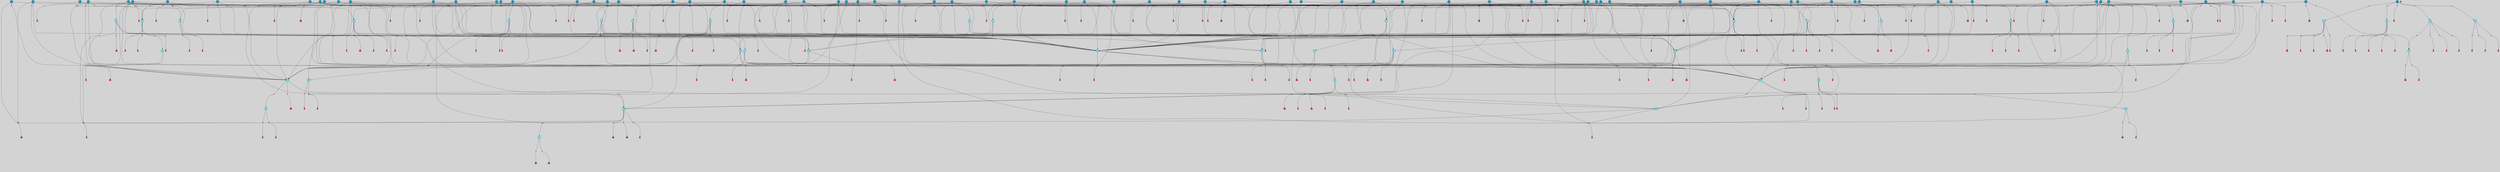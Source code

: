 // File exported with GEGELATI v1.3.1
// On the 2024-04-08 17:26:01
// With the File::TPGGraphDotExporter
digraph{
	graph[pad = "0.212, 0.055" bgcolor = lightgray]
	node[shape=circle style = filled label = ""]
		T3 [fillcolor="#66ddff"]
		T4 [fillcolor="#66ddff"]
		T7 [fillcolor="#66ddff"]
		T9 [fillcolor="#66ddff"]
		T11 [fillcolor="#66ddff"]
		T24 [fillcolor="#66ddff"]
		T82 [fillcolor="#66ddff"]
		T111 [fillcolor="#66ddff"]
		T129 [fillcolor="#66ddff"]
		T164 [fillcolor="#66ddff"]
		T207 [fillcolor="#66ddff"]
		T20 [fillcolor="#66ddff"]
		T321 [fillcolor="#66ddff"]
		T322 [fillcolor="#66ddff"]
		T323 [fillcolor="#66ddff"]
		T565 [fillcolor="#66ddff"]
		T577 [fillcolor="#66ddff"]
		T614 [fillcolor="#1199bb"]
		T623 [fillcolor="#66ddff"]
		T624 [fillcolor="#66ddff"]
		T625 [fillcolor="#66ddff"]
		T673 [fillcolor="#1199bb"]
		T685 [fillcolor="#66ddff"]
		T686 [fillcolor="#66ddff"]
		T687 [fillcolor="#66ddff"]
		T760 [fillcolor="#66ddff"]
		T733 [fillcolor="#66ddff"]
		T761 [fillcolor="#66ddff"]
		T762 [fillcolor="#66ddff"]
		T812 [fillcolor="#66ddff"]
		T821 [fillcolor="#1199bb"]
		T824 [fillcolor="#1199bb"]
		T828 [fillcolor="#66ddff"]
		T842 [fillcolor="#66ddff"]
		T847 [fillcolor="#66ddff"]
		T848 [fillcolor="#66ddff"]
		T878 [fillcolor="#1199bb"]
		T879 [fillcolor="#1199bb"]
		T880 [fillcolor="#1199bb"]
		T881 [fillcolor="#1199bb"]
		T882 [fillcolor="#1199bb"]
		T883 [fillcolor="#1199bb"]
		T884 [fillcolor="#1199bb"]
		T885 [fillcolor="#66ddff"]
		T886 [fillcolor="#1199bb"]
		T888 [fillcolor="#1199bb"]
		T889 [fillcolor="#1199bb"]
		T890 [fillcolor="#1199bb"]
		T891 [fillcolor="#1199bb"]
		T892 [fillcolor="#1199bb"]
		T893 [fillcolor="#1199bb"]
		T894 [fillcolor="#1199bb"]
		T895 [fillcolor="#66ddff"]
		T896 [fillcolor="#1199bb"]
		T897 [fillcolor="#1199bb"]
		T898 [fillcolor="#1199bb"]
		T899 [fillcolor="#1199bb"]
		T900 [fillcolor="#1199bb"]
		T615 [fillcolor="#1199bb"]
		T908 [fillcolor="#1199bb"]
		T909 [fillcolor="#1199bb"]
		T910 [fillcolor="#1199bb"]
		T911 [fillcolor="#1199bb"]
		T912 [fillcolor="#1199bb"]
		T913 [fillcolor="#1199bb"]
		T914 [fillcolor="#1199bb"]
		T915 [fillcolor="#1199bb"]
		T916 [fillcolor="#1199bb"]
		T917 [fillcolor="#1199bb"]
		T919 [fillcolor="#1199bb"]
		T920 [fillcolor="#1199bb"]
		T921 [fillcolor="#1199bb"]
		T922 [fillcolor="#1199bb"]
		T866 [fillcolor="#66ddff"]
		T931 [fillcolor="#1199bb"]
		T946 [fillcolor="#1199bb"]
		T957 [fillcolor="#66ddff"]
		T958 [fillcolor="#1199bb"]
		T959 [fillcolor="#66ddff"]
		T960 [fillcolor="#66ddff"]
		T961 [fillcolor="#66ddff"]
		T962 [fillcolor="#66ddff"]
		T967 [fillcolor="#1199bb"]
		T969 [fillcolor="#66ddff"]
		T981 [fillcolor="#1199bb"]
		T986 [fillcolor="#1199bb"]
		T990 [fillcolor="#1199bb"]
		T1008 [fillcolor="#1199bb"]
		T1009 [fillcolor="#1199bb"]
		T1010 [fillcolor="#1199bb"]
		T1011 [fillcolor="#1199bb"]
		T1012 [fillcolor="#1199bb"]
		T1013 [fillcolor="#1199bb"]
		T1014 [fillcolor="#1199bb"]
		T1015 [fillcolor="#1199bb"]
		T1016 [fillcolor="#1199bb"]
		T1017 [fillcolor="#1199bb"]
		T1018 [fillcolor="#1199bb"]
		T1019 [fillcolor="#1199bb"]
		T1020 [fillcolor="#1199bb"]
		T1021 [fillcolor="#1199bb"]
		T1022 [fillcolor="#1199bb"]
		T1023 [fillcolor="#1199bb"]
		T1024 [fillcolor="#1199bb"]
		T1025 [fillcolor="#1199bb"]
		T1026 [fillcolor="#1199bb"]
		T1027 [fillcolor="#1199bb"]
		T1028 [fillcolor="#1199bb"]
		T1029 [fillcolor="#1199bb"]
		T1030 [fillcolor="#1199bb"]
		T1031 [fillcolor="#1199bb"]
		T1032 [fillcolor="#1199bb"]
		T1033 [fillcolor="#1199bb"]
		T1034 [fillcolor="#1199bb"]
		T1035 [fillcolor="#1199bb"]
		T1036 [fillcolor="#1199bb"]
		T1037 [fillcolor="#1199bb"]
		T1038 [fillcolor="#1199bb"]
		T1039 [fillcolor="#1199bb"]
		T1040 [fillcolor="#1199bb"]
		P14836 [fillcolor="#cccccc" shape=point] //6|
		I14836 [shape=box style=invis label="6|1&2|6#1|7&#92;n10|7&2|0#1|5&#92;n9|4&0|1#2|2&#92;n8|6&0|0#1|0&#92;n"]
		P14836 -> I14836[style=invis]
		A9842 [fillcolor="#ff3366" shape=box margin=0.03 width=0 height=0 label="3"]
		T3 -> P14836 -> A9842
		P14837 [fillcolor="#cccccc" shape=point] //3|
		I14837 [shape=box style=invis label="7|6&2|4#0|2&#92;n10|3&2|7#1|4&#92;n11|6&0|4#0|1&#92;n7|1&0|0#2|6&#92;n7|6&0|3#2|6&#92;n4|0&2|6#0|1&#92;n4|4&2|5#0|2&#92;n4|6&0|4#2|7&#92;n10|0&2|3#1|5&#92;n2|6&0|5#0|2&#92;n1|0&2|3#0|7&#92;n1|6&2|0#0|5&#92;n6|2&0|1#0|7&#92;n9|2&0|3#2|7&#92;n5|3&0|6#0|6&#92;n1|7&2|5#2|3&#92;n8|1&2|7#0|6&#92;n1|0&2|5#2|1&#92;n7|1&2|2#2|5&#92;n7|4&2|6#0|3&#92;n"]
		P14837 -> I14837[style=invis]
		A9843 [fillcolor="#ff3366" shape=box margin=0.03 width=0 height=0 label="4"]
		T3 -> P14837 -> A9843
		P14838 [fillcolor="#cccccc" shape=point] //7|
		I14838 [shape=box style=invis label="0|2&2|4#2|6&#92;n5|3&0|6#0|1&#92;n4|7&2|6#0|5&#92;n7|6&0|7#0|5&#92;n10|7&2|2#1|1&#92;n"]
		P14838 -> I14838[style=invis]
		A9844 [fillcolor="#ff3366" shape=box margin=0.03 width=0 height=0 label="4"]
		T4 -> P14838 -> A9844
		P14839 [fillcolor="#cccccc" shape=point] //0|
		I14839 [shape=box style=invis label="2|5&0|1#0|6&#92;n6|1&2|2#2|7&#92;n8|0&0|3#1|4&#92;n4|3&2|5#2|4&#92;n8|1&2|4#0|0&#92;n6|6&0|1#2|6&#92;n11|7&2|4#2|5&#92;n6|2&2|4#0|2&#92;n8|5&2|4#2|4&#92;n2|1&2|1#2|2&#92;n2|7&2|5#2|6&#92;n9|7&0|5#0|4&#92;n1|2&0|5#2|6&#92;n4|2&2|3#2|7&#92;n3|3&2|1#0|2&#92;n"]
		P14839 -> I14839[style=invis]
		A9845 [fillcolor="#ff3366" shape=box margin=0.03 width=0 height=0 label="5"]
		T4 -> P14839 -> A9845
		P14840 [fillcolor="#cccccc" shape=point] //-3|
		I14840 [shape=box style=invis label="1|6&2|7#0|7&#92;n10|2&0|7#1|3&#92;n9|6&2|7#2|2&#92;n5|3&0|7#0|7&#92;n1|6&2|3#0|0&#92;n2|3&2|3#2|2&#92;n5|1&2|6#0|6&#92;n"]
		P14840 -> I14840[style=invis]
		A9846 [fillcolor="#ff3366" shape=box margin=0.03 width=0 height=0 label="7"]
		T7 -> P14840 -> A9846
		P14841 [fillcolor="#cccccc" shape=point] //5|
		I14841 [shape=box style=invis label="0|5&2|3#0|1&#92;n0|6&2|1#2|4&#92;n6|2&2|6#0|7&#92;n7|4&0|3#0|1&#92;n5|4&0|7#1|6&#92;n9|1&0|5#2|2&#92;n6|3&2|3#1|7&#92;n11|7&2|4#1|6&#92;n2|5&0|1#0|0&#92;n4|7&0|0#0|2&#92;n6|2&0|6#0|0&#92;n2|1&2|6#2|4&#92;n10|0&2|0#1|0&#92;n6|6&2|4#0|6&#92;n"]
		P14841 -> I14841[style=invis]
		A9847 [fillcolor="#ff3366" shape=box margin=0.03 width=0 height=0 label="8"]
		T7 -> P14841 -> A9847
		P14842 [fillcolor="#cccccc" shape=point] //-6|
		I14842 [shape=box style=invis label="11|1&0|7#2|0&#92;n10|4&0|1#1|0&#92;n4|3&2|4#2|1&#92;n0|5&2|0#0|0&#92;n6|1&0|0#0|3&#92;n8|2&2|0#0|4&#92;n11|4&2|0#1|6&#92;n7|0&2|6#2|3&#92;n5|3&2|6#2|0&#92;n2|0&2|0#0|4&#92;n"]
		P14842 -> I14842[style=invis]
		A9848 [fillcolor="#ff3366" shape=box margin=0.03 width=0 height=0 label="9"]
		T9 -> P14842 -> A9848
		P14843 [fillcolor="#cccccc" shape=point] //2|
		I14843 [shape=box style=invis label="6|3&2|7#1|4&#92;n8|6&0|0#2|5&#92;n2|1&0|2#0|3&#92;n8|7&0|6#0|4&#92;n2|1&2|0#0|1&#92;n0|0&2|2#2|3&#92;n6|6&0|7#2|1&#92;n6|1&0|7#2|6&#92;n5|4&2|7#0|4&#92;n0|3&0|4#2|0&#92;n11|0&2|0#2|5&#92;n4|5&2|5#2|4&#92;n5|7&0|6#0|4&#92;n9|7&2|5#0|3&#92;n5|4&2|1#0|3&#92;n5|3&0|1#1|7&#92;n0|4&0|3#2|5&#92;n"]
		P14843 -> I14843[style=invis]
		A9849 [fillcolor="#ff3366" shape=box margin=0.03 width=0 height=0 label="10"]
		T9 -> P14843 -> A9849
		P14844 [fillcolor="#cccccc" shape=point] //6|
		I14844 [shape=box style=invis label="3|0&2|7#2|2&#92;n3|2&0|4#2|5&#92;n5|1&0|2#1|0&#92;n8|7&0|1#2|0&#92;n8|5&0|3#0|6&#92;n0|2&0|2#2|3&#92;n1|5&2|5#0|5&#92;n5|6&0|6#0|7&#92;n6|7&0|0#2|6&#92;n1|2&2|3#0|0&#92;n7|7&2|3#0|4&#92;n0|7&2|7#0|6&#92;n1|0&2|2#2|7&#92;n4|4&0|1#0|0&#92;n"]
		P14844 -> I14844[style=invis]
		A9850 [fillcolor="#ff3366" shape=box margin=0.03 width=0 height=0 label="11"]
		T11 -> P14844 -> A9850
		P14845 [fillcolor="#cccccc" shape=point] //-4|
		I14845 [shape=box style=invis label="4|1&0|4#2|6&#92;n1|2&2|2#2|0&#92;n1|2&2|0#0|6&#92;n8|4&2|3#2|5&#92;n5|5&2|1#1|0&#92;n"]
		P14845 -> I14845[style=invis]
		A9851 [fillcolor="#ff3366" shape=box margin=0.03 width=0 height=0 label="12"]
		T11 -> P14845 -> A9851
		P14846 [fillcolor="#cccccc" shape=point] //-3|
		I14846 [shape=box style=invis label="8|1&2|3#0|5&#92;n0|6&0|5#0|5&#92;n3|7&2|1#0|6&#92;n3|5&0|1#0|0&#92;n9|5&2|0#0|4&#92;n3|5&0|2#0|3&#92;n10|6&2|4#1|0&#92;n9|4&2|7#2|6&#92;n1|7&2|5#2|2&#92;n"]
		P14846 -> I14846[style=invis]
		A9852 [fillcolor="#ff3366" shape=box margin=0.03 width=0 height=0 label="5"]
		T4 -> P14846 -> A9852
		P14847 [fillcolor="#cccccc" shape=point] //1|
		I14847 [shape=box style=invis label="5|1&0|6#2|7&#92;n2|4&0|4#2|2&#92;n0|6&0|5#0|4&#92;n10|6&2|5#1|6&#92;n9|3&0|1#1|7&#92;n10|3&2|2#1|0&#92;n5|0&0|0#2|1&#92;n11|3&2|3#1|5&#92;n10|3&0|1#1|0&#92;n2|4&0|1#0|1&#92;n0|2&0|3#2|4&#92;n9|2&2|1#2|5&#92;n11|7&2|6#2|6&#92;n"]
		P14847 -> I14847[style=invis]
		T24 -> P14847 -> T7
		P14848 [fillcolor="#cccccc" shape=point] //5|
		I14848 [shape=box style=invis label="3|0&2|0#0|1&#92;n3|0&0|7#0|1&#92;n5|3&0|2#2|6&#92;n4|4&2|4#2|6&#92;n11|2&0|7#1|6&#92;n2|7&2|2#2|5&#92;n9|3&2|6#2|7&#92;n7|7&0|0#0|4&#92;n6|1&2|4#2|3&#92;n5|4&2|0#1|6&#92;n1|3&0|7#0|4&#92;n"]
		P14848 -> I14848[style=invis]
		A9853 [fillcolor="#ff3366" shape=box margin=0.03 width=0 height=0 label="7"]
		T24 -> P14848 -> A9853
		P14849 [fillcolor="#cccccc" shape=point] //-2|
		I14849 [shape=box style=invis label="4|1&0|4#0|3&#92;n4|2&0|5#2|0&#92;n5|5&2|6#0|5&#92;n1|4&0|1#0|2&#92;n6|3&2|7#1|5&#92;n0|4&2|0#0|3&#92;n8|5&2|5#1|2&#92;n10|7&2|7#1|1&#92;n3|4&0|0#2|1&#92;n3|6&2|5#2|5&#92;n8|3&0|1#0|7&#92;n10|0&2|7#1|3&#92;n4|1&2|4#0|1&#92;n9|3&2|0#0|4&#92;n3|6&2|0#0|4&#92;n1|2&0|6#2|1&#92;n4|0&2|1#2|2&#92;n"]
		P14849 -> I14849[style=invis]
		A9854 [fillcolor="#ff3366" shape=box margin=0.03 width=0 height=0 label="14"]
		T24 -> P14849 -> A9854
		P14850 [fillcolor="#cccccc" shape=point] //6|
		I14850 [shape=box style=invis label="7|0&2|5#1|2&#92;n10|6&2|1#1|3&#92;n7|5&0|2#0|7&#92;n10|7&0|1#1|5&#92;n4|6&2|5#0|5&#92;n4|4&0|7#2|7&#92;n"]
		P14850 -> I14850[style=invis]
		A9855 [fillcolor="#ff3366" shape=box margin=0.03 width=0 height=0 label="7"]
		T82 -> P14850 -> A9855
		P14851 [fillcolor="#cccccc" shape=point] //6|
		I14851 [shape=box style=invis label="0|5&2|3#0|1&#92;n0|6&2|1#2|4&#92;n9|1&0|5#2|2&#92;n7|4&0|3#0|1&#92;n5|4&0|7#1|6&#92;n2|5&0|1#0|0&#92;n6|3&2|3#1|7&#92;n11|7&2|4#1|6&#92;n6|2&2|6#0|1&#92;n4|7&0|0#0|2&#92;n6|2&0|6#0|0&#92;n9|1&2|6#2|4&#92;n10|0&2|0#1|0&#92;n6|6&2|4#0|6&#92;n"]
		P14851 -> I14851[style=invis]
		A9856 [fillcolor="#ff3366" shape=box margin=0.03 width=0 height=0 label="8"]
		T82 -> P14851 -> A9856
		T82 -> P14842
		P14852 [fillcolor="#cccccc" shape=point] //-5|
		I14852 [shape=box style=invis label="0|0&2|3#0|2&#92;n10|5&0|6#1|3&#92;n7|3&0|6#2|3&#92;n3|4&0|6#0|6&#92;n10|5&0|2#1|1&#92;n5|0&0|1#0|3&#92;n6|6&2|5#1|5&#92;n7|4&0|2#1|7&#92;n5|7&0|1#2|5&#92;n1|5&0|0#0|3&#92;n7|5&2|1#2|6&#92;n9|0&0|2#0|0&#92;n4|0&2|4#0|0&#92;n4|6&0|0#2|3&#92;n3|1&0|6#2|5&#92;n7|7&2|1#2|3&#92;n9|4&2|2#0|6&#92;n"]
		P14852 -> I14852[style=invis]
		T111 -> P14852 -> T9
		P14853 [fillcolor="#cccccc" shape=point] //7|
		I14853 [shape=box style=invis label="7|4&2|1#2|0&#92;n4|1&2|4#2|3&#92;n5|0&2|0#2|2&#92;n6|1&2|4#2|6&#92;n"]
		P14853 -> I14853[style=invis]
		A9857 [fillcolor="#ff3366" shape=box margin=0.03 width=0 height=0 label="9"]
		T111 -> P14853 -> A9857
		P14854 [fillcolor="#cccccc" shape=point] //2|
		I14854 [shape=box style=invis label="3|0&2|0#0|1&#92;n11|2&0|7#1|6&#92;n8|7&2|4#0|5&#92;n5|3&0|2#2|6&#92;n4|4&2|4#2|6&#92;n3|0&0|7#0|1&#92;n2|7&2|2#2|5&#92;n9|3&2|6#2|7&#92;n7|7&0|0#0|4&#92;n6|1&2|4#1|3&#92;n5|4&2|0#1|6&#92;n1|3&0|7#0|4&#92;n"]
		P14854 -> I14854[style=invis]
		A9858 [fillcolor="#ff3366" shape=box margin=0.03 width=0 height=0 label="7"]
		T111 -> P14854 -> A9858
		T111 -> P14842
		P14855 [fillcolor="#cccccc" shape=point] //8|
		I14855 [shape=box style=invis label="9|0&0|1#2|0&#92;n10|1&2|5#1|4&#92;n8|2&2|6#0|4&#92;n2|4&2|5#2|3&#92;n4|2&2|2#0|2&#92;n7|5&0|2#0|0&#92;n8|2&2|1#1|3&#92;n8|7&0|7#2|1&#92;n1|1&0|0#0|7&#92;n5|6&2|5#1|0&#92;n6|6&2|5#0|0&#92;n11|4&0|3#2|6&#92;n4|2&2|4#0|7&#92;n5|6&0|1#2|0&#92;n11|3&0|2#0|7&#92;n"]
		P14855 -> I14855[style=invis]
		A9859 [fillcolor="#ff3366" shape=box margin=0.03 width=0 height=0 label="6"]
		T129 -> P14855 -> A9859
		T129 -> P14848
		P14856 [fillcolor="#cccccc" shape=point] //10|
		I14856 [shape=box style=invis label="4|5&2|7#2|1&#92;n1|7&2|3#0|6&#92;n3|5&2|2#0|3&#92;n10|3&0|7#1|4&#92;n7|1&0|4#2|6&#92;n10|2&0|3#1|7&#92;n9|5&2|0#0|4&#92;n4|0&0|3#2|7&#92;n11|4&2|6#1|2&#92;n5|4&2|7#0|2&#92;n2|6&2|4#0|0&#92;n6|5&0|7#2|1&#92;n5|3&2|3#1|6&#92;n10|7&2|0#1|2&#92;n"]
		P14856 -> I14856[style=invis]
		A9860 [fillcolor="#ff3366" shape=box margin=0.03 width=0 height=0 label="5"]
		T129 -> P14856 -> A9860
		P14857 [fillcolor="#cccccc" shape=point] //5|
		I14857 [shape=box style=invis label="9|4&2|3#1|3&#92;n0|4&2|4#0|5&#92;n6|1&2|6#2|5&#92;n4|0&0|5#2|0&#92;n"]
		P14857 -> I14857[style=invis]
		A9861 [fillcolor="#ff3366" shape=box margin=0.03 width=0 height=0 label="7"]
		T129 -> P14857 -> A9861
		P14858 [fillcolor="#cccccc" shape=point] //6|
		I14858 [shape=box style=invis label="9|4&2|7#0|6&#92;n8|4&0|1#1|0&#92;n1|3&0|0#2|1&#92;n2|4&0|6#2|2&#92;n5|1&2|5#0|7&#92;n3|0&0|3#2|6&#92;n2|2&2|6#0|2&#92;n8|4&0|4#2|2&#92;n5|1&2|4#0|3&#92;n9|4&0|6#0|6&#92;n5|0&2|2#1|5&#92;n11|7&0|0#1|1&#92;n0|4&0|3#0|3&#92;n7|7&2|4#2|5&#92;n1|5&0|1#2|1&#92;n"]
		P14858 -> I14858[style=invis]
		A9862 [fillcolor="#ff3366" shape=box margin=0.03 width=0 height=0 label="1"]
		T129 -> P14858 -> A9862
		T164 -> P14839
		P14859 [fillcolor="#cccccc" shape=point] //-1|
		I14859 [shape=box style=invis label="6|4&0|4#2|4&#92;n4|5&2|5#2|4&#92;n9|7&2|5#0|3&#92;n3|7&2|6#0|6&#92;n8|7&0|6#0|4&#92;n2|1&2|0#0|1&#92;n8|6&0|0#2|5&#92;n2|1&0|2#0|3&#92;n6|1&0|7#2|6&#92;n6|3&0|1#1|6&#92;n5|4&2|7#0|4&#92;n0|7&0|4#2|0&#92;n11|0&2|0#2|5&#92;n3|7&2|0#2|7&#92;n8|3&2|7#1|4&#92;n5|7&0|6#0|4&#92;n0|0&2|3#2|3&#92;n5|4&2|1#0|3&#92;n0|4&0|3#2|5&#92;n"]
		P14859 -> I14859[style=invis]
		A9863 [fillcolor="#ff3366" shape=box margin=0.03 width=0 height=0 label="10"]
		T164 -> P14859 -> A9863
		P14860 [fillcolor="#cccccc" shape=point] //-7|
		I14860 [shape=box style=invis label="6|1&0|2#0|3&#92;n1|2&0|1#2|0&#92;n10|3&2|2#1|1&#92;n0|1&0|2#0|7&#92;n4|6&2|7#2|4&#92;n6|0&2|7#0|6&#92;n"]
		P14860 -> I14860[style=invis]
		A9864 [fillcolor="#ff3366" shape=box margin=0.03 width=0 height=0 label="7"]
		T164 -> P14860 -> A9864
		P14861 [fillcolor="#cccccc" shape=point] //-6|
		I14861 [shape=box style=invis label="11|7&0|1#0|6&#92;n3|5&0|1#0|3&#92;n1|5&0|5#0|6&#92;n1|7&2|5#2|2&#92;n0|0&0|2#2|2&#92;n4|4&0|1#0|5&#92;n6|4&2|2#0|2&#92;n0|6&2|5#0|5&#92;n0|3&2|2#2|6&#92;n"]
		P14861 -> I14861[style=invis]
		A9865 [fillcolor="#ff3366" shape=box margin=0.03 width=0 height=0 label="5"]
		T164 -> P14861 -> A9865
		P14862 [fillcolor="#cccccc" shape=point] //4|
		I14862 [shape=box style=invis label="4|3&0|6#0|3&#92;n5|7&2|3#2|2&#92;n5|6&0|7#1|2&#92;n1|4&2|6#0|3&#92;n8|4&2|1#2|5&#92;n9|5&2|4#1|4&#92;n2|4&0|5#0|7&#92;n10|0&0|6#1|3&#92;n3|0&0|6#0|2&#92;n2|7&2|7#2|6&#92;n5|2&0|5#1|5&#92;n10|4&2|5#1|7&#92;n4|0&0|4#2|4&#92;n11|1&0|4#2|6&#92;n10|6&2|0#1|4&#92;n9|7&0|3#1|4&#92;n4|5&2|7#0|6&#92;n11|5&2|6#2|3&#92;n0|3&0|5#0|1&#92;n"]
		P14862 -> I14862[style=invis]
		A9866 [fillcolor="#ff3366" shape=box margin=0.03 width=0 height=0 label="13"]
		T164 -> P14862 -> A9866
		P14863 [fillcolor="#cccccc" shape=point] //7|
		I14863 [shape=box style=invis label="7|0&2|1#2|0&#92;n9|7&2|1#1|7&#92;n8|2&0|1#1|0&#92;n6|6&0|2#1|1&#92;n2|2&0|5#0|0&#92;n5|7&0|0#2|1&#92;n5|1&2|5#1|5&#92;n4|7&2|4#2|3&#92;n10|5&2|2#1|5&#92;n1|3&2|2#2|0&#92;n10|2&2|6#1|5&#92;n"]
		P14863 -> I14863[style=invis]
		A9867 [fillcolor="#ff3366" shape=box margin=0.03 width=0 height=0 label="1"]
		T207 -> P14863 -> A9867
		P14864 [fillcolor="#cccccc" shape=point] //-3|
		I14864 [shape=box style=invis label="3|7&0|0#0|2&#92;n11|5&0|1#1|1&#92;n4|1&0|6#2|6&#92;n4|0&0|1#0|5&#92;n"]
		P14864 -> I14864[style=invis]
		T207 -> P14864 -> T24
		P14865 [fillcolor="#cccccc" shape=point] //5|
		I14865 [shape=box style=invis label="8|1&2|6#0|6&#92;n3|0&0|7#0|1&#92;n11|3&0|2#2|6&#92;n4|4&2|4#2|6&#92;n11|2&0|7#1|6&#92;n2|7&2|2#2|5&#92;n7|7&0|0#0|4&#92;n6|1&2|4#2|3&#92;n5|4&2|0#1|6&#92;n3|0&2|0#0|1&#92;n1|3&0|7#0|4&#92;n"]
		P14865 -> I14865[style=invis]
		A9868 [fillcolor="#ff3366" shape=box margin=0.03 width=0 height=0 label="7"]
		T207 -> P14865 -> A9868
		P14866 [fillcolor="#cccccc" shape=point] //5|
		I14866 [shape=box style=invis label="10|4&2|6#1|2&#92;n8|4&0|1#1|0&#92;n0|4&2|6#0|0&#92;n8|4&2|5#2|1&#92;n7|5&2|5#1|0&#92;n3|6&0|6#2|2&#92;n1|7&0|7#0|5&#92;n2|0&0|7#2|4&#92;n9|4&2|6#2|7&#92;n2|6&2|2#0|0&#92;n11|7&2|7#0|7&#92;n5|5&0|0#0|1&#92;n10|1&0|0#1|0&#92;n7|3&0|1#2|5&#92;n9|2&2|7#1|5&#92;n9|0&2|5#1|2&#92;n1|6&2|4#2|2&#92;n3|3&2|2#0|7&#92;n1|6&2|0#0|0&#92;n6|4&2|6#1|0&#92;n"]
		P14866 -> I14866[style=invis]
		A9869 [fillcolor="#ff3366" shape=box margin=0.03 width=0 height=0 label="1"]
		T207 -> P14866 -> A9869
		P14867 [fillcolor="#cccccc" shape=point] //7|
		I14867 [shape=box style=invis label="6|1&2|6#2|7&#92;n7|0&2|4#2|3&#92;n3|3&0|7#0|6&#92;n5|4&0|2#2|4&#92;n8|5&2|6#2|7&#92;n0|0&2|3#0|3&#92;n5|4&2|4#2|6&#92;n"]
		P14867 -> I14867[style=invis]
		T207 -> P14867 -> T4
		P14868 [fillcolor="#cccccc" shape=point] //-9|
		I14868 [shape=box style=invis label="2|0&2|0#2|1&#92;n4|4&2|4#2|6&#92;n9|1&0|3#1|7&#92;n5|3&0|2#2|6&#92;n2|7&2|2#2|5&#92;n5|4&2|0#1|6&#92;n3|0&0|7#0|1&#92;n1|3&0|7#0|4&#92;n11|6&2|2#0|7&#92;n7|7&0|0#0|4&#92;n11|0&0|7#1|6&#92;n9|3&2|6#2|7&#92;n"]
		P14868 -> I14868[style=invis]
		A9870 [fillcolor="#ff3366" shape=box margin=0.03 width=0 height=0 label="7"]
		T322 -> P14868 -> A9870
		P14869 [fillcolor="#cccccc" shape=point] //-4|
		I14869 [shape=box style=invis label="4|1&0|4#2|6&#92;n1|2&2|2#2|0&#92;n1|2&2|0#0|6&#92;n8|4&2|3#2|5&#92;n5|5&2|1#1|0&#92;n"]
		P14869 -> I14869[style=invis]
		A9871 [fillcolor="#ff3366" shape=box margin=0.03 width=0 height=0 label="12"]
		T321 -> P14869 -> A9871
		P14870 [fillcolor="#cccccc" shape=point] //6|
		I14870 [shape=box style=invis label="3|0&2|7#2|2&#92;n3|2&0|4#2|5&#92;n5|1&0|2#1|0&#92;n8|7&0|1#2|0&#92;n8|5&0|3#0|6&#92;n0|2&0|2#2|3&#92;n1|5&2|5#0|5&#92;n5|6&0|6#0|7&#92;n6|7&0|0#2|6&#92;n1|2&2|3#0|0&#92;n7|7&2|3#0|4&#92;n0|7&2|7#0|6&#92;n1|0&2|2#2|7&#92;n4|4&0|1#0|0&#92;n"]
		P14870 -> I14870[style=invis]
		A9872 [fillcolor="#ff3366" shape=box margin=0.03 width=0 height=0 label="11"]
		T321 -> P14870 -> A9872
		P14871 [fillcolor="#cccccc" shape=point] //2|
		I14871 [shape=box style=invis label="4|1&0|4#2|6&#92;n5|5&2|1#1|0&#92;n1|0&2|0#0|6&#92;n8|4&2|3#2|5&#92;n"]
		P14871 -> I14871[style=invis]
		T322 -> P14871 -> T321
		P14872 [fillcolor="#cccccc" shape=point] //8|
		I14872 [shape=box style=invis label="9|7&0|5#2|5&#92;n3|3&2|3#0|2&#92;n9|5&2|2#1|0&#92;n2|3&0|6#0|3&#92;n4|4&2|5#2|7&#92;n11|3&2|0#1|5&#92;n6|6&2|1#2|2&#92;n4|6&0|1#2|2&#92;n2|5&2|7#2|2&#92;n7|7&2|2#2|3&#92;n6|5&0|3#2|6&#92;n6|7&0|6#0|2&#92;n"]
		P14872 -> I14872[style=invis]
		A9873 [fillcolor="#ff3366" shape=box margin=0.03 width=0 height=0 label="14"]
		T322 -> P14872 -> A9873
		P14873 [fillcolor="#cccccc" shape=point] //4|
		I14873 [shape=box style=invis label="4|3&0|6#0|3&#92;n5|7&2|3#2|2&#92;n5|6&0|7#1|2&#92;n1|4&2|6#0|3&#92;n8|4&2|1#2|5&#92;n9|5&2|4#1|4&#92;n2|4&0|5#0|7&#92;n10|0&0|6#1|3&#92;n3|0&0|6#0|2&#92;n2|7&2|7#2|6&#92;n5|2&0|5#1|5&#92;n10|4&2|5#1|7&#92;n4|0&0|4#2|4&#92;n11|1&0|4#2|6&#92;n10|6&2|0#1|4&#92;n9|7&0|3#1|4&#92;n4|5&2|7#0|6&#92;n11|5&2|6#2|3&#92;n0|3&0|5#0|1&#92;n"]
		P14873 -> I14873[style=invis]
		A9874 [fillcolor="#ff3366" shape=box margin=0.03 width=0 height=0 label="13"]
		T322 -> P14873 -> A9874
		P14874 [fillcolor="#cccccc" shape=point] //-3|
		I14874 [shape=box style=invis label="4|5&0|0#0|0&#92;n4|7&0|0#0|2&#92;n0|6&2|1#2|4&#92;n9|1&0|5#2|2&#92;n10|0&2|0#1|0&#92;n6|6&2|4#0|6&#92;n2|5&0|1#0|0&#92;n6|3&2|3#1|7&#92;n11|7&2|4#1|6&#92;n6|2&2|6#0|1&#92;n6|2&0|0#0|0&#92;n9|1&2|6#2|4&#92;n10|4&0|3#1|1&#92;n5|4&2|7#1|6&#92;n"]
		P14874 -> I14874[style=invis]
		T323 -> P14874 -> T322
		P14875 [fillcolor="#cccccc" shape=point] //5|
		I14875 [shape=box style=invis label="0|5&2|3#0|1&#92;n0|6&2|1#2|4&#92;n6|2&2|6#0|7&#92;n7|4&0|3#0|1&#92;n5|4&0|7#1|6&#92;n9|1&0|5#2|2&#92;n6|3&2|3#1|7&#92;n11|7&2|4#1|6&#92;n2|5&0|1#0|0&#92;n4|7&0|0#0|2&#92;n6|2&0|6#0|0&#92;n2|1&2|6#2|4&#92;n10|0&2|0#1|0&#92;n6|6&2|4#0|6&#92;n"]
		P14875 -> I14875[style=invis]
		A9875 [fillcolor="#ff3366" shape=box margin=0.03 width=0 height=0 label="8"]
		T20 -> P14875 -> A9875
		P14876 [fillcolor="#cccccc" shape=point] //-3|
		I14876 [shape=box style=invis label="1|6&2|7#0|7&#92;n10|2&0|7#1|3&#92;n9|6&2|7#2|2&#92;n5|3&0|7#0|7&#92;n1|6&2|3#0|0&#92;n2|3&2|3#2|2&#92;n5|1&2|6#0|6&#92;n"]
		P14876 -> I14876[style=invis]
		A9876 [fillcolor="#ff3366" shape=box margin=0.03 width=0 height=0 label="7"]
		T20 -> P14876 -> A9876
		P14877 [fillcolor="#cccccc" shape=point] //1|
		I14877 [shape=box style=invis label="0|4&0|1#0|1&#92;n10|5&2|5#1|6&#92;n7|7&2|5#2|2&#92;n9|5&0|7#2|7&#92;n8|4&0|3#2|7&#92;n11|0&2|3#0|5&#92;n7|0&0|0#0|1&#92;n4|2&0|4#0|5&#92;n5|1&0|6#2|7&#92;n11|3&0|7#1|3&#92;n"]
		P14877 -> I14877[style=invis]
		T323 -> P14877 -> T20
		P14878 [fillcolor="#cccccc" shape=point] //-8|
		I14878 [shape=box style=invis label="7|5&0|4#2|4&#92;n"]
		P14878 -> I14878[style=invis]
		A9877 [fillcolor="#ff3366" shape=box margin=0.03 width=0 height=0 label="3"]
		T322 -> P14878 -> A9877
		P14879 [fillcolor="#cccccc" shape=point] //4|
		I14879 [shape=box style=invis label="4|3&0|6#0|3&#92;n5|7&2|3#2|2&#92;n5|6&0|7#1|2&#92;n1|4&2|6#0|3&#92;n8|4&2|1#2|5&#92;n9|5&2|4#1|4&#92;n2|4&0|5#0|7&#92;n10|0&0|6#1|3&#92;n3|0&0|6#0|2&#92;n2|7&2|7#2|6&#92;n5|2&0|5#1|5&#92;n10|4&2|5#1|7&#92;n4|0&0|4#2|4&#92;n11|1&0|4#2|6&#92;n10|6&2|0#1|4&#92;n9|7&0|3#1|4&#92;n4|5&2|7#0|6&#92;n11|5&2|6#2|3&#92;n0|3&0|5#0|1&#92;n"]
		P14879 -> I14879[style=invis]
		A9878 [fillcolor="#ff3366" shape=box margin=0.03 width=0 height=0 label="13"]
		T323 -> P14879 -> A9878
		P14880 [fillcolor="#cccccc" shape=point] //8|
		I14880 [shape=box style=invis label="9|0&0|1#2|0&#92;n10|1&2|5#1|4&#92;n8|2&2|6#0|4&#92;n2|4&2|5#2|3&#92;n4|2&2|2#0|2&#92;n7|5&0|2#0|0&#92;n8|2&2|1#1|3&#92;n8|7&0|7#2|1&#92;n1|1&0|0#0|7&#92;n5|6&2|5#1|0&#92;n6|6&2|5#0|0&#92;n11|4&0|3#2|6&#92;n4|2&2|4#0|7&#92;n5|6&0|1#2|0&#92;n11|3&0|2#0|7&#92;n"]
		P14880 -> I14880[style=invis]
		A9879 [fillcolor="#ff3366" shape=box margin=0.03 width=0 height=0 label="6"]
		T565 -> P14880 -> A9879
		P14881 [fillcolor="#cccccc" shape=point] //5|
		I14881 [shape=box style=invis label="3|0&2|0#0|1&#92;n3|0&0|7#0|1&#92;n5|3&0|2#2|6&#92;n4|4&2|4#2|6&#92;n11|2&0|7#1|6&#92;n2|7&2|2#2|5&#92;n9|3&2|6#2|7&#92;n7|7&0|0#0|4&#92;n6|1&2|4#2|3&#92;n5|4&2|0#1|6&#92;n1|3&0|7#0|4&#92;n"]
		P14881 -> I14881[style=invis]
		A9880 [fillcolor="#ff3366" shape=box margin=0.03 width=0 height=0 label="7"]
		T565 -> P14881 -> A9880
		P14882 [fillcolor="#cccccc" shape=point] //10|
		I14882 [shape=box style=invis label="4|5&2|7#2|1&#92;n1|7&2|3#0|6&#92;n3|5&2|2#0|3&#92;n10|3&0|7#1|4&#92;n7|1&0|4#2|6&#92;n10|2&0|3#1|7&#92;n9|5&2|0#0|4&#92;n4|0&0|3#2|7&#92;n11|4&2|6#1|2&#92;n5|4&2|7#0|2&#92;n2|6&2|4#0|0&#92;n6|5&0|7#2|1&#92;n5|3&2|3#1|6&#92;n10|7&2|0#1|2&#92;n"]
		P14882 -> I14882[style=invis]
		A9881 [fillcolor="#ff3366" shape=box margin=0.03 width=0 height=0 label="5"]
		T565 -> P14882 -> A9881
		P14883 [fillcolor="#cccccc" shape=point] //6|
		I14883 [shape=box style=invis label="9|4&2|7#0|6&#92;n8|4&0|1#1|0&#92;n1|3&0|0#2|1&#92;n2|4&0|6#2|2&#92;n5|1&2|5#0|7&#92;n3|0&0|3#2|6&#92;n2|2&2|6#0|2&#92;n8|4&0|4#2|2&#92;n5|1&2|4#0|3&#92;n9|4&0|6#0|6&#92;n5|0&2|2#1|5&#92;n11|7&0|0#1|1&#92;n0|4&0|3#0|3&#92;n7|7&2|4#2|5&#92;n1|5&0|1#2|1&#92;n"]
		P14883 -> I14883[style=invis]
		A9882 [fillcolor="#ff3366" shape=box margin=0.03 width=0 height=0 label="1"]
		T565 -> P14883 -> A9882
		P14884 [fillcolor="#cccccc" shape=point] //5|
		I14884 [shape=box style=invis label="9|4&2|3#1|3&#92;n0|4&2|4#0|5&#92;n6|1&2|6#2|5&#92;n4|0&0|5#2|0&#92;n"]
		P14884 -> I14884[style=invis]
		A9883 [fillcolor="#ff3366" shape=box margin=0.03 width=0 height=0 label="7"]
		T565 -> P14884 -> A9883
		P14885 [fillcolor="#cccccc" shape=point] //-9|
		I14885 [shape=box style=invis label="5|5&0|5#0|6&#92;n0|5&2|3#0|1&#92;n8|5&0|3#1|6&#92;n6|2&0|6#0|0&#92;n4|7&0|0#0|5&#92;n10|0&2|0#1|0&#92;n11|2&0|4#1|6&#92;n9|1&0|5#2|2&#92;n6|3&2|3#1|7&#92;n5|7&0|7#1|6&#92;n0|6&2|1#2|4&#92;n2|1&2|6#2|4&#92;n7|4&0|3#0|1&#92;n6|6&2|4#0|6&#92;n"]
		P14885 -> I14885[style=invis]
		A9884 [fillcolor="#ff3366" shape=box margin=0.03 width=0 height=0 label="8"]
		T577 -> P14885 -> A9884
		T577 -> P14850
		P14886 [fillcolor="#cccccc" shape=point] //3|
		I14886 [shape=box style=invis label="9|0&0|1#2|2&#92;n8|6&0|0#1|0&#92;n8|2&0|2#2|4&#92;n3|5&0|1#0|5&#92;n0|0&0|6#2|7&#92;n"]
		P14886 -> I14886[style=invis]
		A9885 [fillcolor="#ff3366" shape=box margin=0.03 width=0 height=0 label="3"]
		T577 -> P14886 -> A9885
		P14887 [fillcolor="#cccccc" shape=point] //-6|
		I14887 [shape=box style=invis label="6|1&2|7#0|1&#92;n10|4&0|0#1|1&#92;n11|0&2|4#0|6&#92;n7|7&2|2#2|2&#92;n2|0&2|5#0|0&#92;n9|2&2|1#2|7&#92;n7|2&2|0#1|5&#92;n0|2&2|7#2|5&#92;n7|2&2|4#2|5&#92;n1|1&2|7#0|6&#92;n3|4&2|2#0|3&#92;n7|4&2|0#2|1&#92;n"]
		P14887 -> I14887[style=invis]
		T577 -> P14887 -> T111
		P14888 [fillcolor="#cccccc" shape=point] //-2|
		I14888 [shape=box style=invis label="0|3&2|7#2|5&#92;n10|0&2|3#1|4&#92;n2|0&2|5#0|6&#92;n7|7&2|2#2|1&#92;n0|2&2|3#0|4&#92;n10|2&2|4#1|5&#92;n9|2&2|1#2|6&#92;n3|4&2|6#2|1&#92;n5|1&2|3#2|4&#92;n4|2&2|5#2|7&#92;n7|4&0|4#1|1&#92;n5|6&2|7#1|0&#92;n1|0&0|6#0|0&#92;n"]
		P14888 -> I14888[style=invis]
		T577 -> P14888 -> T111
		P14889 [fillcolor="#cccccc" shape=point] //10|
		I14889 [shape=box style=invis label="9|3&0|1#1|7&#92;n9|0&2|7#2|2&#92;n0|5&0|2#0|3&#92;n10|1&2|2#1|6&#92;n2|5&0|0#0|4&#92;n5|3&0|7#2|0&#92;n5|2&0|0#1|2&#92;n1|0&0|2#2|5&#92;n"]
		P14889 -> I14889[style=invis]
		T614 -> P14889 -> T164
		T614 -> P14887
		P14890 [fillcolor="#cccccc" shape=point] //7|
		I14890 [shape=box style=invis label="0|5&2|3#0|0&#92;n0|6&2|1#2|4&#92;n5|4&0|7#1|6&#92;n9|0&2|7#1|1&#92;n7|4&0|3#0|1&#92;n11|7&2|4#1|6&#92;n8|7&0|4#2|1&#92;n9|1&0|5#2|2&#92;n6|2&2|6#0|7&#92;n8|6&0|2#0|0&#92;n4|7&0|0#0|2&#92;n6|2&0|6#0|0&#92;n10|0&0|0#1|0&#92;n6|6&2|4#0|6&#92;n"]
		P14890 -> I14890[style=invis]
		T614 -> P14890 -> T129
		P14891 [fillcolor="#cccccc" shape=point] //-1|
		I14891 [shape=box style=invis label="9|0&2|2#2|2&#92;n10|1&2|7#1|6&#92;n3|3&0|0#0|1&#92;n10|5&0|0#1|1&#92;n1|3&0|5#2|5&#92;n2|1&2|5#0|0&#92;n11|3&0|7#0|1&#92;n4|0&2|3#2|7&#92;n"]
		P14891 -> I14891[style=invis]
		T614 -> P14891 -> T111
		P14892 [fillcolor="#cccccc" shape=point] //9|
		I14892 [shape=box style=invis label="0|4&0|3#2|5&#92;n9|4&2|5#0|3&#92;n8|7&0|6#0|4&#92;n6|1&0|7#2|5&#92;n0|4&2|2#0|1&#92;n2|1&0|2#2|3&#92;n3|7&2|7#0|2&#92;n0|0&2|7#2|3&#92;n5|4&2|5#0|4&#92;n9|3&0|4#2|0&#92;n4|5&2|5#2|4&#92;n8|3&0|1#1|7&#92;n6|3&2|2#1|0&#92;n11|7&2|0#2|5&#92;n4|6&0|0#2|7&#92;n0|1&0|3#0|4&#92;n5|7&0|6#0|4&#92;n7|3&2|7#0|7&#92;n2|0&2|0#0|1&#92;n6|6&0|7#2|1&#92;n"]
		P14892 -> I14892[style=invis]
		A9886 [fillcolor="#ff3366" shape=box margin=0.03 width=0 height=0 label="10"]
		T614 -> P14892 -> A9886
		P14893 [fillcolor="#cccccc" shape=point] //4|
		I14893 [shape=box style=invis label="4|3&0|6#0|3&#92;n5|7&2|3#2|2&#92;n5|6&0|7#1|2&#92;n1|4&2|6#0|3&#92;n8|4&2|1#2|5&#92;n9|5&2|4#1|4&#92;n2|4&0|5#0|7&#92;n10|0&0|6#1|3&#92;n3|0&0|6#0|2&#92;n2|7&2|7#2|6&#92;n5|2&0|5#1|5&#92;n10|4&2|5#1|7&#92;n4|0&0|4#2|4&#92;n11|1&0|4#2|6&#92;n10|6&2|0#1|4&#92;n9|7&0|3#1|4&#92;n4|5&2|7#0|6&#92;n11|5&2|6#2|3&#92;n0|3&0|5#0|1&#92;n"]
		P14893 -> I14893[style=invis]
		A9887 [fillcolor="#ff3366" shape=box margin=0.03 width=0 height=0 label="13"]
		T623 -> P14893 -> A9887
		P14894 [fillcolor="#cccccc" shape=point] //-6|
		I14894 [shape=box style=invis label="11|1&0|7#2|0&#92;n10|4&0|1#1|0&#92;n4|3&2|4#2|1&#92;n0|5&2|0#0|0&#92;n6|1&0|0#0|3&#92;n8|2&2|0#0|4&#92;n11|4&2|0#1|6&#92;n7|0&2|6#2|3&#92;n5|3&2|6#2|0&#92;n2|0&2|0#0|4&#92;n"]
		P14894 -> I14894[style=invis]
		A9888 [fillcolor="#ff3366" shape=box margin=0.03 width=0 height=0 label="9"]
		T624 -> P14894 -> A9888
		P14895 [fillcolor="#cccccc" shape=point] //2|
		I14895 [shape=box style=invis label="3|0&2|0#0|1&#92;n11|2&0|7#1|6&#92;n8|7&2|4#0|5&#92;n5|3&0|2#2|6&#92;n4|4&2|4#2|6&#92;n3|0&0|7#0|1&#92;n2|7&2|2#2|5&#92;n9|3&2|6#2|7&#92;n7|7&0|0#0|4&#92;n6|1&2|4#1|3&#92;n5|4&2|0#1|6&#92;n1|3&0|7#0|4&#92;n"]
		P14895 -> I14895[style=invis]
		A9889 [fillcolor="#ff3366" shape=box margin=0.03 width=0 height=0 label="7"]
		T624 -> P14895 -> A9889
		P14896 [fillcolor="#cccccc" shape=point] //-5|
		I14896 [shape=box style=invis label="0|0&2|3#0|2&#92;n10|5&0|6#1|3&#92;n7|3&0|6#2|3&#92;n3|4&0|6#0|6&#92;n10|5&0|2#1|1&#92;n5|0&0|1#0|3&#92;n6|6&2|5#1|5&#92;n7|4&0|2#1|7&#92;n5|7&0|1#2|5&#92;n1|5&0|0#0|3&#92;n7|5&2|1#2|6&#92;n9|0&0|2#0|0&#92;n4|0&2|4#0|0&#92;n4|6&0|0#2|3&#92;n3|1&0|6#2|5&#92;n7|7&2|1#2|3&#92;n9|4&2|2#0|6&#92;n"]
		P14896 -> I14896[style=invis]
		T624 -> P14896 -> T625
		P14897 [fillcolor="#cccccc" shape=point] //-6|
		I14897 [shape=box style=invis label="11|7&0|1#0|6&#92;n3|5&0|1#0|3&#92;n1|5&0|5#0|6&#92;n1|7&2|5#2|2&#92;n0|0&0|2#2|2&#92;n4|4&0|1#0|5&#92;n6|4&2|2#0|2&#92;n0|6&2|5#0|5&#92;n0|3&2|2#2|6&#92;n"]
		P14897 -> I14897[style=invis]
		A9890 [fillcolor="#ff3366" shape=box margin=0.03 width=0 height=0 label="5"]
		T623 -> P14897 -> A9890
		P14898 [fillcolor="#cccccc" shape=point] //-6|
		I14898 [shape=box style=invis label="11|1&0|7#2|0&#92;n10|4&0|1#1|0&#92;n4|3&2|4#2|1&#92;n0|5&2|0#0|0&#92;n6|1&0|0#0|3&#92;n8|2&2|0#0|4&#92;n11|4&2|0#1|6&#92;n7|0&2|6#2|3&#92;n5|3&2|6#2|0&#92;n2|0&2|0#0|4&#92;n"]
		P14898 -> I14898[style=invis]
		A9891 [fillcolor="#ff3366" shape=box margin=0.03 width=0 height=0 label="9"]
		T625 -> P14898 -> A9891
		P14899 [fillcolor="#cccccc" shape=point] //7|
		I14899 [shape=box style=invis label="7|4&2|1#2|0&#92;n4|1&2|4#2|3&#92;n5|0&2|0#2|2&#92;n6|1&2|4#2|6&#92;n"]
		P14899 -> I14899[style=invis]
		A9892 [fillcolor="#ff3366" shape=box margin=0.03 width=0 height=0 label="9"]
		T624 -> P14899 -> A9892
		P14900 [fillcolor="#cccccc" shape=point] //0|
		I14900 [shape=box style=invis label="2|5&0|1#0|6&#92;n6|1&2|2#2|7&#92;n8|0&0|3#1|4&#92;n4|3&2|5#2|4&#92;n8|1&2|4#0|0&#92;n6|6&0|1#2|6&#92;n11|7&2|4#2|5&#92;n6|2&2|4#0|2&#92;n8|5&2|4#2|4&#92;n2|1&2|1#2|2&#92;n2|7&2|5#2|6&#92;n9|7&0|5#0|4&#92;n1|2&0|5#2|6&#92;n4|2&2|3#2|7&#92;n3|3&2|1#0|2&#92;n"]
		P14900 -> I14900[style=invis]
		A9893 [fillcolor="#ff3366" shape=box margin=0.03 width=0 height=0 label="5"]
		T623 -> P14900 -> A9893
		P14901 [fillcolor="#cccccc" shape=point] //2|
		I14901 [shape=box style=invis label="6|3&2|7#1|4&#92;n8|6&0|0#2|5&#92;n2|1&0|2#0|3&#92;n8|7&0|6#0|4&#92;n2|1&2|0#0|1&#92;n0|0&2|2#2|3&#92;n6|6&0|7#2|1&#92;n6|1&0|7#2|6&#92;n5|4&2|7#0|4&#92;n0|3&0|4#2|0&#92;n11|0&2|0#2|5&#92;n4|5&2|5#2|4&#92;n5|7&0|6#0|4&#92;n9|7&2|5#0|3&#92;n5|4&2|1#0|3&#92;n5|3&0|1#1|7&#92;n0|4&0|3#2|5&#92;n"]
		P14901 -> I14901[style=invis]
		A9894 [fillcolor="#ff3366" shape=box margin=0.03 width=0 height=0 label="10"]
		T625 -> P14901 -> A9894
		P14902 [fillcolor="#cccccc" shape=point] //-1|
		I14902 [shape=box style=invis label="6|4&0|4#2|4&#92;n4|5&2|5#2|4&#92;n9|7&2|5#0|3&#92;n3|7&2|6#0|6&#92;n8|7&0|6#0|4&#92;n2|1&2|0#0|1&#92;n8|6&0|0#2|5&#92;n2|1&0|2#0|3&#92;n6|1&0|7#2|6&#92;n6|3&0|1#1|6&#92;n5|4&2|7#0|4&#92;n0|7&0|4#2|0&#92;n11|0&2|0#2|5&#92;n3|7&2|0#2|7&#92;n8|3&2|7#1|4&#92;n5|7&0|6#0|4&#92;n0|0&2|3#2|3&#92;n5|4&2|1#0|3&#92;n0|4&0|3#2|5&#92;n"]
		P14902 -> I14902[style=invis]
		A9895 [fillcolor="#ff3366" shape=box margin=0.03 width=0 height=0 label="10"]
		T623 -> P14902 -> A9895
		P14903 [fillcolor="#cccccc" shape=point] //-7|
		I14903 [shape=box style=invis label="6|1&0|2#0|3&#92;n1|2&0|1#2|0&#92;n10|3&2|2#1|1&#92;n0|1&0|2#0|7&#92;n4|6&2|7#2|4&#92;n6|0&2|7#0|6&#92;n"]
		P14903 -> I14903[style=invis]
		A9896 [fillcolor="#ff3366" shape=box margin=0.03 width=0 height=0 label="7"]
		T623 -> P14903 -> A9896
		T673 -> P14889
		P14904 [fillcolor="#cccccc" shape=point] //-1|
		I14904 [shape=box style=invis label="9|7&2|6#2|0&#92;n8|3&2|1#0|2&#92;n11|5&0|0#0|6&#92;n9|7&2|7#1|7&#92;n2|0&2|5#2|0&#92;n9|4&2|0#2|1&#92;n3|7&0|4#2|3&#92;n0|2&2|7#2|5&#92;n10|4&0|6#1|1&#92;n1|5&2|7#0|6&#92;n5|2&0|0#1|6&#92;n3|4&2|2#0|3&#92;n"]
		P14904 -> I14904[style=invis]
		T673 -> P14904 -> T111
		T673 -> P14890
		P14905 [fillcolor="#cccccc" shape=point] //-4|
		I14905 [shape=box style=invis label="0|7&2|5#0|4&#92;n8|5&0|5#2|7&#92;n5|6&0|7#0|4&#92;n7|0&0|5#2|1&#92;n10|6&2|1#1|2&#92;n0|0&2|1#0|6&#92;n8|4&0|5#0|6&#92;n4|2&0|5#2|4&#92;n"]
		P14905 -> I14905[style=invis]
		A9897 [fillcolor="#ff3366" shape=box margin=0.03 width=0 height=0 label="5"]
		T673 -> P14905 -> A9897
		P14906 [fillcolor="#cccccc" shape=point] //7|
		I14906 [shape=box style=invis label="9|2&2|5#2|5&#92;n8|0&0|2#1|6&#92;n11|6&2|2#1|0&#92;n3|3&0|7#0|1&#92;n6|0&2|4#2|3&#92;n3|0&0|0#2|2&#92;n1|4&0|5#0|6&#92;n5|5&0|2#2|6&#92;n2|1&0|0#2|6&#92;n4|4&2|4#2|6&#92;n"]
		P14906 -> I14906[style=invis]
		T673 -> P14906 -> T82
		P14907 [fillcolor="#cccccc" shape=point] //4|
		I14907 [shape=box style=invis label="4|3&0|6#0|3&#92;n5|7&2|3#2|2&#92;n5|6&0|7#1|2&#92;n1|4&2|6#0|3&#92;n8|4&2|1#2|5&#92;n9|5&2|4#1|4&#92;n2|4&0|5#0|7&#92;n10|0&0|6#1|3&#92;n3|0&0|6#0|2&#92;n2|7&2|7#2|6&#92;n5|2&0|5#1|5&#92;n10|4&2|5#1|7&#92;n4|0&0|4#2|4&#92;n11|1&0|4#2|6&#92;n10|6&2|0#1|4&#92;n9|7&0|3#1|4&#92;n4|5&2|7#0|6&#92;n11|5&2|6#2|3&#92;n0|3&0|5#0|1&#92;n"]
		P14907 -> I14907[style=invis]
		A9898 [fillcolor="#ff3366" shape=box margin=0.03 width=0 height=0 label="13"]
		T685 -> P14907 -> A9898
		P14908 [fillcolor="#cccccc" shape=point] //-6|
		I14908 [shape=box style=invis label="11|1&0|7#2|0&#92;n10|4&0|1#1|0&#92;n4|3&2|4#2|1&#92;n0|5&2|0#0|0&#92;n6|1&0|0#0|3&#92;n8|2&2|0#0|4&#92;n11|4&2|0#1|6&#92;n7|0&2|6#2|3&#92;n5|3&2|6#2|0&#92;n2|0&2|0#0|4&#92;n"]
		P14908 -> I14908[style=invis]
		A9899 [fillcolor="#ff3366" shape=box margin=0.03 width=0 height=0 label="9"]
		T686 -> P14908 -> A9899
		P14909 [fillcolor="#cccccc" shape=point] //2|
		I14909 [shape=box style=invis label="3|0&2|0#0|1&#92;n11|2&0|7#1|6&#92;n8|7&2|4#0|5&#92;n5|3&0|2#2|6&#92;n4|4&2|4#2|6&#92;n3|0&0|7#0|1&#92;n2|7&2|2#2|5&#92;n9|3&2|6#2|7&#92;n7|7&0|0#0|4&#92;n6|1&2|4#1|3&#92;n5|4&2|0#1|6&#92;n1|3&0|7#0|4&#92;n"]
		P14909 -> I14909[style=invis]
		A9900 [fillcolor="#ff3366" shape=box margin=0.03 width=0 height=0 label="7"]
		T686 -> P14909 -> A9900
		P14910 [fillcolor="#cccccc" shape=point] //-5|
		I14910 [shape=box style=invis label="0|0&2|3#0|2&#92;n10|5&0|6#1|3&#92;n7|3&0|6#2|3&#92;n3|4&0|6#0|6&#92;n10|5&0|2#1|1&#92;n5|0&0|1#0|3&#92;n6|6&2|5#1|5&#92;n7|4&0|2#1|7&#92;n5|7&0|1#2|5&#92;n1|5&0|0#0|3&#92;n7|5&2|1#2|6&#92;n9|0&0|2#0|0&#92;n4|0&2|4#0|0&#92;n4|6&0|0#2|3&#92;n3|1&0|6#2|5&#92;n7|7&2|1#2|3&#92;n9|4&2|2#0|6&#92;n"]
		P14910 -> I14910[style=invis]
		T686 -> P14910 -> T687
		P14911 [fillcolor="#cccccc" shape=point] //-6|
		I14911 [shape=box style=invis label="11|7&0|1#0|6&#92;n3|5&0|1#0|3&#92;n1|5&0|5#0|6&#92;n1|7&2|5#2|2&#92;n0|0&0|2#2|2&#92;n4|4&0|1#0|5&#92;n6|4&2|2#0|2&#92;n0|6&2|5#0|5&#92;n0|3&2|2#2|6&#92;n"]
		P14911 -> I14911[style=invis]
		A9901 [fillcolor="#ff3366" shape=box margin=0.03 width=0 height=0 label="5"]
		T685 -> P14911 -> A9901
		P14912 [fillcolor="#cccccc" shape=point] //-6|
		I14912 [shape=box style=invis label="11|1&0|7#2|0&#92;n10|4&0|1#1|0&#92;n4|3&2|4#2|1&#92;n0|5&2|0#0|0&#92;n6|1&0|0#0|3&#92;n8|2&2|0#0|4&#92;n11|4&2|0#1|6&#92;n7|0&2|6#2|3&#92;n5|3&2|6#2|0&#92;n2|0&2|0#0|4&#92;n"]
		P14912 -> I14912[style=invis]
		A9902 [fillcolor="#ff3366" shape=box margin=0.03 width=0 height=0 label="9"]
		T687 -> P14912 -> A9902
		P14913 [fillcolor="#cccccc" shape=point] //7|
		I14913 [shape=box style=invis label="7|4&2|1#2|0&#92;n4|1&2|4#2|3&#92;n5|0&2|0#2|2&#92;n6|1&2|4#2|6&#92;n"]
		P14913 -> I14913[style=invis]
		A9903 [fillcolor="#ff3366" shape=box margin=0.03 width=0 height=0 label="9"]
		T686 -> P14913 -> A9903
		P14914 [fillcolor="#cccccc" shape=point] //0|
		I14914 [shape=box style=invis label="2|5&0|1#0|6&#92;n6|1&2|2#2|7&#92;n8|0&0|3#1|4&#92;n4|3&2|5#2|4&#92;n8|1&2|4#0|0&#92;n6|6&0|1#2|6&#92;n11|7&2|4#2|5&#92;n6|2&2|4#0|2&#92;n8|5&2|4#2|4&#92;n2|1&2|1#2|2&#92;n2|7&2|5#2|6&#92;n9|7&0|5#0|4&#92;n1|2&0|5#2|6&#92;n4|2&2|3#2|7&#92;n3|3&2|1#0|2&#92;n"]
		P14914 -> I14914[style=invis]
		A9904 [fillcolor="#ff3366" shape=box margin=0.03 width=0 height=0 label="5"]
		T685 -> P14914 -> A9904
		P14915 [fillcolor="#cccccc" shape=point] //2|
		I14915 [shape=box style=invis label="6|3&2|7#1|4&#92;n8|6&0|0#2|5&#92;n2|1&0|2#0|3&#92;n8|7&0|6#0|4&#92;n2|1&2|0#0|1&#92;n0|0&2|2#2|3&#92;n6|6&0|7#2|1&#92;n6|1&0|7#2|6&#92;n5|4&2|7#0|4&#92;n0|3&0|4#2|0&#92;n11|0&2|0#2|5&#92;n4|5&2|5#2|4&#92;n5|7&0|6#0|4&#92;n9|7&2|5#0|3&#92;n5|4&2|1#0|3&#92;n5|3&0|1#1|7&#92;n0|4&0|3#2|5&#92;n"]
		P14915 -> I14915[style=invis]
		A9905 [fillcolor="#ff3366" shape=box margin=0.03 width=0 height=0 label="10"]
		T687 -> P14915 -> A9905
		P14916 [fillcolor="#cccccc" shape=point] //-1|
		I14916 [shape=box style=invis label="6|4&0|4#2|4&#92;n4|5&2|5#2|4&#92;n9|7&2|5#0|3&#92;n3|7&2|6#0|6&#92;n8|7&0|6#0|4&#92;n2|1&2|0#0|1&#92;n8|6&0|0#2|5&#92;n2|1&0|2#0|3&#92;n6|1&0|7#2|6&#92;n6|3&0|1#1|6&#92;n5|4&2|7#0|4&#92;n0|7&0|4#2|0&#92;n11|0&2|0#2|5&#92;n3|7&2|0#2|7&#92;n8|3&2|7#1|4&#92;n5|7&0|6#0|4&#92;n0|0&2|3#2|3&#92;n5|4&2|1#0|3&#92;n0|4&0|3#2|5&#92;n"]
		P14916 -> I14916[style=invis]
		A9906 [fillcolor="#ff3366" shape=box margin=0.03 width=0 height=0 label="10"]
		T685 -> P14916 -> A9906
		P14917 [fillcolor="#cccccc" shape=point] //-7|
		I14917 [shape=box style=invis label="6|1&0|2#0|3&#92;n1|2&0|1#2|0&#92;n10|3&2|2#1|1&#92;n0|1&0|2#0|7&#92;n4|6&2|7#2|4&#92;n6|0&2|7#0|6&#92;n"]
		P14917 -> I14917[style=invis]
		A9907 [fillcolor="#ff3366" shape=box margin=0.03 width=0 height=0 label="7"]
		T685 -> P14917 -> A9907
		P14918 [fillcolor="#cccccc" shape=point] //6|
		I14918 [shape=box style=invis label="6|1&2|6#1|7&#92;n10|7&2|0#1|5&#92;n9|4&0|1#2|2&#92;n8|6&0|0#1|0&#92;n"]
		P14918 -> I14918[style=invis]
		A9908 [fillcolor="#ff3366" shape=box margin=0.03 width=0 height=0 label="3"]
		T762 -> P14918 -> A9908
		P14919 [fillcolor="#cccccc" shape=point] //4|
		I14919 [shape=box style=invis label="4|3&0|6#0|3&#92;n5|7&2|3#2|2&#92;n5|6&0|7#1|2&#92;n1|4&2|6#0|3&#92;n8|4&2|1#2|5&#92;n9|5&2|4#1|4&#92;n2|4&0|5#0|7&#92;n10|0&0|6#1|3&#92;n3|0&0|6#0|2&#92;n2|7&2|7#2|6&#92;n5|2&0|5#1|5&#92;n10|4&2|5#1|7&#92;n4|0&0|4#2|4&#92;n11|1&0|4#2|6&#92;n10|6&2|0#1|4&#92;n9|7&0|3#1|4&#92;n4|5&2|7#0|6&#92;n11|5&2|6#2|3&#92;n0|3&0|5#0|1&#92;n"]
		P14919 -> I14919[style=invis]
		A9909 [fillcolor="#ff3366" shape=box margin=0.03 width=0 height=0 label="13"]
		T760 -> P14919 -> A9909
		P14920 [fillcolor="#cccccc" shape=point] //-6|
		I14920 [shape=box style=invis label="6|1&2|7#0|1&#92;n10|4&0|0#1|1&#92;n11|0&2|4#0|6&#92;n7|7&2|2#2|2&#92;n2|0&2|5#0|0&#92;n9|2&2|1#2|7&#92;n7|2&2|0#1|5&#92;n0|2&2|7#2|5&#92;n7|2&2|4#2|5&#92;n1|1&2|7#0|6&#92;n3|4&2|2#0|3&#92;n7|4&2|0#2|1&#92;n"]
		P14920 -> I14920[style=invis]
		T762 -> P14920 -> T733
		P14921 [fillcolor="#cccccc" shape=point] //10|
		I14921 [shape=box style=invis label="9|3&0|1#1|7&#92;n9|0&2|7#2|2&#92;n0|5&0|2#0|3&#92;n10|1&2|2#1|6&#92;n2|5&0|0#0|4&#92;n5|3&0|7#2|0&#92;n5|2&0|0#1|2&#92;n1|0&0|2#2|5&#92;n"]
		P14921 -> I14921[style=invis]
		T762 -> P14921 -> T760
		P14922 [fillcolor="#cccccc" shape=point] //-6|
		I14922 [shape=box style=invis label="11|1&0|7#2|0&#92;n10|4&0|1#1|0&#92;n4|3&2|4#2|1&#92;n0|5&2|0#0|0&#92;n6|1&0|0#0|3&#92;n8|2&2|0#0|4&#92;n11|4&2|0#1|6&#92;n7|0&2|6#2|3&#92;n5|3&2|6#2|0&#92;n2|0&2|0#0|4&#92;n"]
		P14922 -> I14922[style=invis]
		A9910 [fillcolor="#ff3366" shape=box margin=0.03 width=0 height=0 label="9"]
		T733 -> P14922 -> A9910
		P14923 [fillcolor="#cccccc" shape=point] //2|
		I14923 [shape=box style=invis label="3|0&2|0#0|1&#92;n11|2&0|7#1|6&#92;n8|7&2|4#0|5&#92;n5|3&0|2#2|6&#92;n4|4&2|4#2|6&#92;n3|0&0|7#0|1&#92;n2|7&2|2#2|5&#92;n9|3&2|6#2|7&#92;n7|7&0|0#0|4&#92;n6|1&2|4#1|3&#92;n5|4&2|0#1|6&#92;n1|3&0|7#0|4&#92;n"]
		P14923 -> I14923[style=invis]
		A9911 [fillcolor="#ff3366" shape=box margin=0.03 width=0 height=0 label="7"]
		T733 -> P14923 -> A9911
		P14924 [fillcolor="#cccccc" shape=point] //-5|
		I14924 [shape=box style=invis label="0|0&2|3#0|2&#92;n10|5&0|6#1|3&#92;n7|3&0|6#2|3&#92;n3|4&0|6#0|6&#92;n10|5&0|2#1|1&#92;n5|0&0|1#0|3&#92;n6|6&2|5#1|5&#92;n7|4&0|2#1|7&#92;n5|7&0|1#2|5&#92;n1|5&0|0#0|3&#92;n7|5&2|1#2|6&#92;n9|0&0|2#0|0&#92;n4|0&2|4#0|0&#92;n4|6&0|0#2|3&#92;n3|1&0|6#2|5&#92;n7|7&2|1#2|3&#92;n9|4&2|2#0|6&#92;n"]
		P14924 -> I14924[style=invis]
		T733 -> P14924 -> T761
		P14925 [fillcolor="#cccccc" shape=point] //-6|
		I14925 [shape=box style=invis label="11|7&0|1#0|6&#92;n3|5&0|1#0|3&#92;n1|5&0|5#0|6&#92;n1|7&2|5#2|2&#92;n0|0&0|2#2|2&#92;n4|4&0|1#0|5&#92;n6|4&2|2#0|2&#92;n0|6&2|5#0|5&#92;n0|3&2|2#2|6&#92;n"]
		P14925 -> I14925[style=invis]
		A9912 [fillcolor="#ff3366" shape=box margin=0.03 width=0 height=0 label="5"]
		T760 -> P14925 -> A9912
		P14926 [fillcolor="#cccccc" shape=point] //-6|
		I14926 [shape=box style=invis label="11|1&0|7#2|0&#92;n10|4&0|1#1|0&#92;n4|3&2|4#2|1&#92;n0|5&2|0#0|0&#92;n6|1&0|0#0|3&#92;n8|2&2|0#0|4&#92;n11|4&2|0#1|6&#92;n7|0&2|6#2|3&#92;n5|3&2|6#2|0&#92;n2|0&2|0#0|4&#92;n"]
		P14926 -> I14926[style=invis]
		A9913 [fillcolor="#ff3366" shape=box margin=0.03 width=0 height=0 label="9"]
		T761 -> P14926 -> A9913
		P14927 [fillcolor="#cccccc" shape=point] //7|
		I14927 [shape=box style=invis label="7|4&2|1#2|0&#92;n4|1&2|4#2|3&#92;n5|0&2|0#2|2&#92;n6|1&2|4#2|6&#92;n"]
		P14927 -> I14927[style=invis]
		A9914 [fillcolor="#ff3366" shape=box margin=0.03 width=0 height=0 label="9"]
		T733 -> P14927 -> A9914
		P14928 [fillcolor="#cccccc" shape=point] //-2|
		I14928 [shape=box style=invis label="7|4&2|3#0|1&#92;n7|5&2|6#0|6&#92;n7|1&2|2#0|1&#92;n9|2&2|6#1|2&#92;n4|0&2|5#0|2&#92;n1|6&2|4#0|3&#92;n6|7&2|6#2|7&#92;n5|7&0|6#1|0&#92;n11|4&0|4#2|0&#92;n2|1&2|6#2|4&#92;n"]
		P14928 -> I14928[style=invis]
		A9915 [fillcolor="#ff3366" shape=box margin=0.03 width=0 height=0 label="8"]
		T762 -> P14928 -> A9915
		P14929 [fillcolor="#cccccc" shape=point] //0|
		I14929 [shape=box style=invis label="2|5&0|1#0|6&#92;n6|1&2|2#2|7&#92;n8|0&0|3#1|4&#92;n4|3&2|5#2|4&#92;n8|1&2|4#0|0&#92;n6|6&0|1#2|6&#92;n11|7&2|4#2|5&#92;n6|2&2|4#0|2&#92;n8|5&2|4#2|4&#92;n2|1&2|1#2|2&#92;n2|7&2|5#2|6&#92;n9|7&0|5#0|4&#92;n1|2&0|5#2|6&#92;n4|2&2|3#2|7&#92;n3|3&2|1#0|2&#92;n"]
		P14929 -> I14929[style=invis]
		A9916 [fillcolor="#ff3366" shape=box margin=0.03 width=0 height=0 label="5"]
		T760 -> P14929 -> A9916
		P14930 [fillcolor="#cccccc" shape=point] //2|
		I14930 [shape=box style=invis label="6|3&2|7#1|4&#92;n8|6&0|0#2|5&#92;n2|1&0|2#0|3&#92;n8|7&0|6#0|4&#92;n2|1&2|0#0|1&#92;n0|0&2|2#2|3&#92;n6|6&0|7#2|1&#92;n6|1&0|7#2|6&#92;n5|4&2|7#0|4&#92;n0|3&0|4#2|0&#92;n11|0&2|0#2|5&#92;n4|5&2|5#2|4&#92;n5|7&0|6#0|4&#92;n9|7&2|5#0|3&#92;n5|4&2|1#0|3&#92;n5|3&0|1#1|7&#92;n0|4&0|3#2|5&#92;n"]
		P14930 -> I14930[style=invis]
		A9917 [fillcolor="#ff3366" shape=box margin=0.03 width=0 height=0 label="10"]
		T761 -> P14930 -> A9917
		P14931 [fillcolor="#cccccc" shape=point] //-1|
		I14931 [shape=box style=invis label="6|4&0|4#2|4&#92;n4|5&2|5#2|4&#92;n9|7&2|5#0|3&#92;n3|7&2|6#0|6&#92;n8|7&0|6#0|4&#92;n2|1&2|0#0|1&#92;n8|6&0|0#2|5&#92;n2|1&0|2#0|3&#92;n6|1&0|7#2|6&#92;n6|3&0|1#1|6&#92;n5|4&2|7#0|4&#92;n0|7&0|4#2|0&#92;n11|0&2|0#2|5&#92;n3|7&2|0#2|7&#92;n8|3&2|7#1|4&#92;n5|7&0|6#0|4&#92;n0|0&2|3#2|3&#92;n5|4&2|1#0|3&#92;n0|4&0|3#2|5&#92;n"]
		P14931 -> I14931[style=invis]
		A9918 [fillcolor="#ff3366" shape=box margin=0.03 width=0 height=0 label="10"]
		T760 -> P14931 -> A9918
		P14932 [fillcolor="#cccccc" shape=point] //-7|
		I14932 [shape=box style=invis label="6|1&0|2#0|3&#92;n1|2&0|1#2|0&#92;n10|3&2|2#1|1&#92;n0|1&0|2#0|7&#92;n4|6&2|7#2|4&#92;n6|0&2|7#0|6&#92;n"]
		P14932 -> I14932[style=invis]
		A9919 [fillcolor="#ff3366" shape=box margin=0.03 width=0 height=0 label="7"]
		T760 -> P14932 -> A9919
		P14933 [fillcolor="#cccccc" shape=point] //-3|
		I14933 [shape=box style=invis label="9|3&2|6#2|7&#92;n7|7&0|4#0|4&#92;n2|5&0|3#0|5&#92;n5|5&0|2#1|5&#92;n2|4&0|3#0|5&#92;n5|3&0|7#0|6&#92;n10|3&0|1#1|6&#92;n11|0&0|7#1|6&#92;n11|6&2|6#0|7&#92;n4|0&2|1#0|5&#92;n3|5&2|7#2|5&#92;n"]
		P14933 -> I14933[style=invis]
		T812 -> P14933 -> T9
		P14934 [fillcolor="#cccccc" shape=point] //1|
		I14934 [shape=box style=invis label="0|6&0|6#0|5&#92;n1|4&0|7#2|3&#92;n5|0&0|4#2|4&#92;n"]
		P14934 -> I14934[style=invis]
		A9920 [fillcolor="#ff3366" shape=box margin=0.03 width=0 height=0 label="3"]
		T812 -> P14934 -> A9920
		P14935 [fillcolor="#cccccc" shape=point] //-3|
		I14935 [shape=box style=invis label="11|6&0|2#1|4&#92;n10|0&0|6#1|1&#92;n5|4&2|0#1|6&#92;n4|4&2|4#2|6&#92;n2|5&2|2#2|5&#92;n6|3&2|6#2|7&#92;n7|7&0|0#0|4&#92;n4|4&0|2#0|1&#92;n3|0&0|7#0|1&#92;n9|6&2|2#2|6&#92;n1|1&0|7#2|4&#92;n"]
		P14935 -> I14935[style=invis]
		T812 -> P14935 -> T762
		P14936 [fillcolor="#cccccc" shape=point] //10|
		I14936 [shape=box style=invis label="9|3&0|1#1|7&#92;n9|0&2|7#2|2&#92;n0|5&0|2#0|3&#92;n2|5&0|0#0|4&#92;n10|0&2|2#1|6&#92;n5|3&0|7#2|0&#92;n5|2&0|0#1|2&#92;n4|5&2|0#2|0&#92;n1|0&0|2#2|5&#92;n"]
		P14936 -> I14936[style=invis]
		T812 -> P14936 -> T164
		T812 -> P14847
		P14937 [fillcolor="#cccccc" shape=point] //-6|
		I14937 [shape=box style=invis label="9|3&2|6#2|7&#92;n7|7&0|4#0|4&#92;n2|5&0|3#0|5&#92;n5|5&0|2#1|5&#92;n2|4&0|3#0|5&#92;n5|3&0|7#0|6&#92;n11|0&0|7#1|6&#92;n3|3&0|1#0|6&#92;n11|6&2|6#0|7&#92;n0|0&0|0#2|0&#92;n3|5&2|7#2|5&#92;n"]
		P14937 -> I14937[style=invis]
		T821 -> P14937 -> T9
		T821 -> P14935
		T821 -> P14874
		P14938 [fillcolor="#cccccc" shape=point] //3|
		I14938 [shape=box style=invis label="8|1&0|2#2|4&#92;n8|6&0|0#1|0&#92;n9|0&0|1#2|2&#92;n3|5&0|1#0|5&#92;n0|0&0|6#2|7&#92;n"]
		P14938 -> I14938[style=invis]
		A9921 [fillcolor="#ff3366" shape=box margin=0.03 width=0 height=0 label="3"]
		T821 -> P14938 -> A9921
		T824 -> P14935
		T824 -> P14861
		T824 -> P14890
		P14939 [fillcolor="#cccccc" shape=point] //-4|
		I14939 [shape=box style=invis label="2|1&2|0#0|1&#92;n0|0&2|3#2|3&#92;n0|7&2|6#0|6&#92;n8|7&0|6#0|4&#92;n5|4&2|7#0|4&#92;n8|6&0|0#2|5&#92;n2|1&0|2#0|3&#92;n0|3&0|3#2|5&#92;n6|7&0|1#1|6&#92;n5|4&2|1#0|3&#92;n0|7&0|4#2|0&#92;n3|1&0|1#2|7&#92;n3|7&2|0#2|7&#92;n8|0&2|7#1|4&#92;n5|7&0|6#0|4&#92;n9|3&2|5#1|6&#92;n9|7&2|5#0|3&#92;n6|4&0|4#2|4&#92;n3|1&0|6#2|5&#92;n6|1&0|7#2|6&#92;n"]
		P14939 -> I14939[style=invis]
		A9922 [fillcolor="#ff3366" shape=box margin=0.03 width=0 height=0 label="10"]
		T824 -> P14939 -> A9922
		P14940 [fillcolor="#cccccc" shape=point] //7|
		I14940 [shape=box style=invis label="3|1&0|7#2|1&#92;n6|2&0|6#1|1&#92;n9|0&2|1#2|0&#92;n1|3&0|2#2|2&#92;n4|5&2|0#2|3&#92;n5|2&0|4#1|5&#92;n6|2&2|5#1|6&#92;n11|0&2|0#1|1&#92;n0|0&0|5#2|6&#92;n2|1&2|7#0|5&#92;n3|7&0|6#0|0&#92;n3|1&0|3#2|7&#92;n9|5&0|6#0|3&#92;n11|3&2|6#1|1&#92;n6|1&0|1#1|4&#92;n"]
		P14940 -> I14940[style=invis]
		A9923 [fillcolor="#ff3366" shape=box margin=0.03 width=0 height=0 label="1"]
		T824 -> P14940 -> A9923
		P14941 [fillcolor="#cccccc" shape=point] //3|
		I14941 [shape=box style=invis label="5|4&2|0#1|6&#92;n9|3&2|6#2|7&#92;n4|4&2|4#2|6&#92;n5|3&0|2#2|6&#92;n7|7&0|0#0|4&#92;n5|3&0|7#0|6&#92;n11|6&2|2#0|7&#92;n2|5&2|2#2|5&#92;n11|0&0|7#1|6&#92;n3|0&0|7#0|1&#92;n"]
		P14941 -> I14941[style=invis]
		T828 -> P14941 -> T323
		P14942 [fillcolor="#cccccc" shape=point] //1|
		I14942 [shape=box style=invis label="7|0&2|7#2|5&#92;n10|2&0|6#1|3&#92;n3|1&2|4#2|2&#92;n5|3&0|2#0|1&#92;n7|0&2|6#1|2&#92;n1|0&2|4#0|3&#92;n10|3&2|0#1|6&#92;n0|1&2|1#0|0&#92;n0|6&0|0#0|5&#92;n"]
		P14942 -> I14942[style=invis]
		A9924 [fillcolor="#ff3366" shape=box margin=0.03 width=0 height=0 label="7"]
		T828 -> P14942 -> A9924
		T828 -> P14941
		T842 -> P14941
		P14943 [fillcolor="#cccccc" shape=point] //-10|
		I14943 [shape=box style=invis label="3|3&0|6#2|4&#92;n3|4&2|0#0|4&#92;n4|6&0|1#0|5&#92;n11|2&2|2#2|6&#92;n0|1&2|4#0|1&#92;n2|1&2|6#2|6&#92;n7|6&2|4#0|7&#92;n3|1&2|1#2|3&#92;n7|5&0|0#1|0&#92;n1|1&2|1#0|5&#92;n0|4&2|3#0|7&#92;n5|1&2|5#0|3&#92;n11|7&0|4#2|6&#92;n8|6&2|0#1|5&#92;n5|0&0|4#0|6&#92;n"]
		P14943 -> I14943[style=invis]
		A9925 [fillcolor="#ff3366" shape=box margin=0.03 width=0 height=0 label="7"]
		T842 -> P14943 -> A9925
		P14944 [fillcolor="#cccccc" shape=point] //6|
		I14944 [shape=box style=invis label="9|3&2|1#2|7&#92;n9|1&0|5#0|5&#92;n9|4&2|1#0|3&#92;n0|3&2|0#0|6&#92;n7|2&2|0#2|5&#92;n9|1&2|6#0|4&#92;n3|3&0|2#0|4&#92;n6|2&0|7#1|5&#92;n2|0&2|5#0|0&#92;n0|5&2|7#2|5&#92;n7|2&2|0#1|5&#92;n1|1&2|7#0|6&#92;n11|7&2|4#2|6&#92;n7|5&2|5#0|6&#92;n7|7&2|2#2|0&#92;n10|4&0|3#1|1&#92;n6|0&0|5#1|1&#92;n10|0&0|1#1|3&#92;n"]
		P14944 -> I14944[style=invis]
		T842 -> P14944 -> T577
		P14945 [fillcolor="#cccccc" shape=point] //1|
		I14945 [shape=box style=invis label="1|4&2|4#2|7&#92;n9|2&0|1#1|0&#92;n9|6&0|3#1|7&#92;n3|0&0|4#2|1&#92;n3|5&0|2#2|6&#92;n6|7&2|1#0|2&#92;n8|3&2|0#0|4&#92;n5|4&2|1#2|3&#92;n0|4&2|4#0|5&#92;n"]
		P14945 -> I14945[style=invis]
		A9926 [fillcolor="#ff3366" shape=box margin=0.03 width=0 height=0 label="9"]
		T842 -> P14945 -> A9926
		T842 -> P14941
		P14946 [fillcolor="#cccccc" shape=point] //4|
		I14946 [shape=box style=invis label="4|3&0|6#0|3&#92;n5|7&2|3#2|2&#92;n5|6&0|7#1|2&#92;n1|4&2|6#0|3&#92;n8|4&2|1#2|5&#92;n9|5&2|4#1|4&#92;n2|4&0|5#0|7&#92;n10|0&0|6#1|3&#92;n3|0&0|6#0|2&#92;n2|7&2|7#2|6&#92;n5|2&0|5#1|5&#92;n10|4&2|5#1|7&#92;n4|0&0|4#2|4&#92;n11|1&0|4#2|6&#92;n10|6&2|0#1|4&#92;n9|7&0|3#1|4&#92;n4|5&2|7#0|6&#92;n11|5&2|6#2|3&#92;n0|3&0|5#0|1&#92;n"]
		P14946 -> I14946[style=invis]
		A9927 [fillcolor="#ff3366" shape=box margin=0.03 width=0 height=0 label="13"]
		T847 -> P14946 -> A9927
		P14947 [fillcolor="#cccccc" shape=point] //-6|
		I14947 [shape=box style=invis label="11|7&0|1#0|6&#92;n3|5&0|1#0|3&#92;n1|5&0|5#0|6&#92;n1|7&2|5#2|2&#92;n0|0&0|2#2|2&#92;n4|4&0|1#0|5&#92;n6|4&2|2#0|2&#92;n0|6&2|5#0|5&#92;n0|3&2|2#2|6&#92;n"]
		P14947 -> I14947[style=invis]
		A9928 [fillcolor="#ff3366" shape=box margin=0.03 width=0 height=0 label="5"]
		T847 -> P14947 -> A9928
		P14948 [fillcolor="#cccccc" shape=point] //-1|
		I14948 [shape=box style=invis label="6|4&0|4#2|4&#92;n4|5&2|5#2|4&#92;n9|7&2|5#0|3&#92;n3|7&2|6#0|6&#92;n8|7&0|6#0|4&#92;n2|1&2|0#0|1&#92;n8|6&0|0#2|5&#92;n2|1&0|2#0|3&#92;n6|1&0|7#2|6&#92;n6|3&0|1#1|6&#92;n5|4&2|7#0|4&#92;n0|7&0|4#2|0&#92;n11|0&2|0#2|5&#92;n3|7&2|0#2|7&#92;n8|3&2|7#1|4&#92;n5|7&0|6#0|4&#92;n0|0&2|3#2|3&#92;n5|4&2|1#0|3&#92;n0|4&0|3#2|5&#92;n"]
		P14948 -> I14948[style=invis]
		A9929 [fillcolor="#ff3366" shape=box margin=0.03 width=0 height=0 label="10"]
		T847 -> P14948 -> A9929
		P14949 [fillcolor="#cccccc" shape=point] //-7|
		I14949 [shape=box style=invis label="6|1&0|2#0|3&#92;n1|2&0|1#2|0&#92;n10|3&2|2#1|1&#92;n0|1&0|2#0|7&#92;n4|6&2|7#2|4&#92;n6|0&2|7#0|6&#92;n"]
		P14949 -> I14949[style=invis]
		A9930 [fillcolor="#ff3366" shape=box margin=0.03 width=0 height=0 label="7"]
		T847 -> P14949 -> A9930
		P14950 [fillcolor="#cccccc" shape=point] //10|
		I14950 [shape=box style=invis label="4|5&2|7#2|1&#92;n1|7&2|3#0|6&#92;n3|5&2|2#0|3&#92;n10|3&0|7#1|4&#92;n7|1&0|4#2|6&#92;n10|2&0|3#1|7&#92;n9|5&2|0#0|4&#92;n4|0&0|3#2|7&#92;n11|4&2|6#1|2&#92;n5|4&2|7#0|2&#92;n2|6&2|4#0|0&#92;n6|5&0|7#2|1&#92;n5|3&2|3#1|6&#92;n10|7&2|0#1|2&#92;n"]
		P14950 -> I14950[style=invis]
		A9931 [fillcolor="#ff3366" shape=box margin=0.03 width=0 height=0 label="5"]
		T848 -> P14950 -> A9931
		P14951 [fillcolor="#cccccc" shape=point] //6|
		I14951 [shape=box style=invis label="9|4&2|7#0|6&#92;n8|4&0|1#1|0&#92;n1|3&0|0#2|1&#92;n2|4&0|6#2|2&#92;n5|1&2|5#0|7&#92;n3|0&0|3#2|6&#92;n2|2&2|6#0|2&#92;n8|4&0|4#2|2&#92;n5|1&2|4#0|3&#92;n9|4&0|6#0|6&#92;n5|0&2|2#1|5&#92;n11|7&0|0#1|1&#92;n0|4&0|3#0|3&#92;n7|7&2|4#2|5&#92;n1|5&0|1#2|1&#92;n"]
		P14951 -> I14951[style=invis]
		A9932 [fillcolor="#ff3366" shape=box margin=0.03 width=0 height=0 label="1"]
		T848 -> P14951 -> A9932
		P14952 [fillcolor="#cccccc" shape=point] //5|
		I14952 [shape=box style=invis label="9|4&2|3#1|3&#92;n0|4&2|4#0|5&#92;n6|1&2|6#2|5&#92;n4|0&0|5#2|0&#92;n"]
		P14952 -> I14952[style=invis]
		A9933 [fillcolor="#ff3366" shape=box margin=0.03 width=0 height=0 label="7"]
		T848 -> P14952 -> A9933
		P14953 [fillcolor="#cccccc" shape=point] //0|
		I14953 [shape=box style=invis label="2|5&0|1#0|6&#92;n6|1&2|2#2|7&#92;n8|0&0|3#1|4&#92;n4|3&2|5#2|4&#92;n8|1&2|4#0|0&#92;n6|6&0|1#2|6&#92;n11|7&2|4#2|5&#92;n6|2&2|4#0|2&#92;n8|5&2|4#2|4&#92;n2|1&2|1#2|2&#92;n2|7&2|5#2|6&#92;n9|7&0|5#0|4&#92;n1|2&0|5#2|6&#92;n4|2&2|3#2|7&#92;n3|3&2|1#0|2&#92;n"]
		P14953 -> I14953[style=invis]
		A9934 [fillcolor="#ff3366" shape=box margin=0.03 width=0 height=0 label="5"]
		T847 -> P14953 -> A9934
		P14954 [fillcolor="#cccccc" shape=point] //5|
		I14954 [shape=box style=invis label="3|0&2|0#0|1&#92;n3|0&0|7#0|1&#92;n5|3&0|2#2|6&#92;n4|4&2|4#2|6&#92;n11|2&0|7#1|6&#92;n2|7&2|2#2|5&#92;n9|3&2|6#2|7&#92;n7|7&0|0#0|4&#92;n6|1&2|4#2|3&#92;n5|4&2|0#1|6&#92;n1|3&0|7#0|4&#92;n"]
		P14954 -> I14954[style=invis]
		A9935 [fillcolor="#ff3366" shape=box margin=0.03 width=0 height=0 label="7"]
		T848 -> P14954 -> A9935
		P14955 [fillcolor="#cccccc" shape=point] //8|
		I14955 [shape=box style=invis label="9|0&0|1#2|0&#92;n10|1&2|5#1|4&#92;n8|2&2|6#0|4&#92;n2|4&2|5#2|3&#92;n4|2&2|2#0|2&#92;n7|5&0|2#0|0&#92;n8|2&2|1#1|3&#92;n8|7&0|7#2|1&#92;n1|1&0|0#0|7&#92;n5|6&2|5#1|0&#92;n6|6&2|5#0|0&#92;n11|4&0|3#2|6&#92;n4|2&2|4#0|7&#92;n5|6&0|1#2|0&#92;n11|3&0|2#0|7&#92;n"]
		P14955 -> I14955[style=invis]
		A9936 [fillcolor="#ff3366" shape=box margin=0.03 width=0 height=0 label="6"]
		T848 -> P14955 -> A9936
		P14956 [fillcolor="#cccccc" shape=point] //-10|
		I14956 [shape=box style=invis label="5|4&2|0#1|6&#92;n9|3&2|6#2|7&#92;n5|3&0|7#0|6&#92;n5|3&0|2#2|6&#92;n7|7&0|0#0|4&#92;n4|4&2|4#2|6&#92;n2|5&2|2#2|5&#92;n11|0&0|7#1|6&#92;n1|0&0|7#0|1&#92;n"]
		P14956 -> I14956[style=invis]
		T878 -> P14956 -> T323
		P14957 [fillcolor="#cccccc" shape=point] //-6|
		I14957 [shape=box style=invis label="6|1&2|7#0|1&#92;n10|4&0|0#1|1&#92;n7|2&2|0#1|5&#92;n11|0&2|4#0|6&#92;n7|7&2|2#2|2&#92;n2|0&2|5#0|0&#92;n9|2&2|1#2|7&#92;n3|4&0|6#0|3&#92;n0|2&2|7#2|5&#92;n7|2&2|4#2|5&#92;n1|1&2|7#0|6&#92;n10|0&2|0#1|2&#92;n7|4&2|0#2|1&#92;n"]
		P14957 -> I14957[style=invis]
		T878 -> P14957 -> T111
		P14958 [fillcolor="#cccccc" shape=point] //-7|
		I14958 [shape=box style=invis label="11|7&0|2#1|4&#92;n7|7&0|0#0|4&#92;n5|4&2|0#1|6&#92;n4|4&2|4#2|6&#92;n2|5&2|2#2|5&#92;n6|3&2|6#2|7&#92;n10|0&0|6#1|1&#92;n4|4&0|2#0|1&#92;n3|0&0|7#0|1&#92;n9|6&2|2#2|6&#92;n1|1&0|7#2|4&#92;n"]
		P14958 -> I14958[style=invis]
		T878 -> P14958 -> T762
		P14959 [fillcolor="#cccccc" shape=point] //-9|
		I14959 [shape=box style=invis label="10|3&0|5#1|7&#92;n9|0&2|4#1|3&#92;n"]
		P14959 -> I14959[style=invis]
		A9937 [fillcolor="#ff3366" shape=box margin=0.03 width=0 height=0 label="3"]
		T879 -> P14959 -> A9937
		P14960 [fillcolor="#cccccc" shape=point] //-8|
		I14960 [shape=box style=invis label="5|2&2|0#2|5&#92;n6|0&0|5#0|2&#92;n6|7&0|6#2|2&#92;n5|2&0|6#1|2&#92;n11|2&0|5#1|4&#92;n10|5&2|1#1|2&#92;n8|6&2|5#0|3&#92;n8|1&2|6#2|5&#92;n4|2&2|4#2|2&#92;n9|1&2|3#0|6&#92;n10|4&0|2#1|2&#92;n"]
		P14960 -> I14960[style=invis]
		T879 -> P14960 -> T24
		T879 -> P14935
		T880 -> P14933
		T880 -> P14934
		T880 -> P14935
		T880 -> P14847
		P14961 [fillcolor="#cccccc" shape=point] //-6|
		I14961 [shape=box style=invis label="5|1&0|0#0|5&#92;n8|4&0|1#1|0&#92;n1|3&0|0#2|1&#92;n2|4&0|6#2|2&#92;n11|7&0|0#1|1&#92;n3|0&0|3#2|6&#92;n2|2&2|6#0|2&#92;n8|4&0|4#2|2&#92;n9|1&0|3#0|7&#92;n9|4&2|7#0|2&#92;n5|1&2|4#0|3&#92;n5|1&2|5#0|7&#92;n0|4&0|3#0|3&#92;n7|7&2|4#2|5&#92;n1|5&0|1#2|1&#92;n"]
		P14961 -> I14961[style=invis]
		A9938 [fillcolor="#ff3366" shape=box margin=0.03 width=0 height=0 label="1"]
		T880 -> P14961 -> A9938
		T881 -> P14935
		P14962 [fillcolor="#cccccc" shape=point] //3|
		I14962 [shape=box style=invis label="9|1&0|5#2|2&#92;n0|6&2|1#2|4&#92;n9|0&2|7#1|1&#92;n7|4&0|3#0|1&#92;n11|7&2|4#1|4&#92;n8|7&0|4#2|1&#92;n0|5&2|3#0|0&#92;n6|2&2|6#0|7&#92;n8|6&0|2#0|0&#92;n4|7&0|0#0|2&#92;n6|2&0|6#0|0&#92;n10|0&0|0#1|0&#92;n6|6&2|4#0|6&#92;n"]
		P14962 -> I14962[style=invis]
		T881 -> P14962 -> T129
		P14963 [fillcolor="#cccccc" shape=point] //-10|
		I14963 [shape=box style=invis label="11|7&2|0#1|7&#92;n11|1&2|2#1|3&#92;n4|4&0|5#0|0&#92;n4|3&0|1#0|5&#92;n0|6&2|3#2|0&#92;n4|0&0|7#0|5&#92;n9|6&2|5#1|3&#92;n1|6&0|0#0|4&#92;n0|7&2|1#0|5&#92;n1|5&2|4#2|4&#92;n8|3&0|2#0|1&#92;n"]
		P14963 -> I14963[style=invis]
		A9939 [fillcolor="#ff3366" shape=box margin=0.03 width=0 height=0 label="12"]
		T881 -> P14963 -> A9939
		P14964 [fillcolor="#cccccc" shape=point] //-7|
		I14964 [shape=box style=invis label="11|7&0|2#1|4&#92;n5|4&2|0#1|6&#92;n4|4&2|4#2|6&#92;n2|5&2|2#2|5&#92;n6|3&2|6#2|7&#92;n10|0&0|6#1|1&#92;n1|1&0|7#2|4&#92;n3|0&0|7#0|1&#92;n9|5&2|2#2|6&#92;n4|4&0|2#0|1&#92;n"]
		P14964 -> I14964[style=invis]
		T882 -> P14964 -> T762
		T882 -> P14935
		P14965 [fillcolor="#cccccc" shape=point] //-10|
		I14965 [shape=box style=invis label="2|5&0|1#0|6&#92;n6|1&0|2#2|7&#92;n8|0&0|1#1|4&#92;n3|2&0|5#0|3&#92;n4|3&2|5#2|4&#92;n11|7&2|4#0|5&#92;n7|4&0|3#1|7&#92;n1|0&0|4#2|1&#92;n6|2&2|4#0|2&#92;n8|5&2|4#2|4&#92;n2|1&2|1#2|2&#92;n4|2&2|3#2|7&#92;n9|7&0|5#0|4&#92;n8|1&2|4#0|0&#92;n6|5&0|1#2|6&#92;n"]
		P14965 -> I14965[style=invis]
		A9940 [fillcolor="#ff3366" shape=box margin=0.03 width=0 height=0 label="5"]
		T882 -> P14965 -> A9940
		T883 -> P14935
		P14966 [fillcolor="#cccccc" shape=point] //-2|
		I14966 [shape=box style=invis label="7|4&2|2#1|3&#92;n0|4&0|1#2|6&#92;n1|7&2|5#2|2&#92;n0|0&0|2#2|2&#92;n1|5&0|5#0|6&#92;n4|4&2|1#0|5&#92;n3|5&0|1#0|3&#92;n6|0&2|2#0|2&#92;n0|6&2|5#0|5&#92;n0|3&2|2#2|6&#92;n5|3&0|4#1|7&#92;n"]
		P14966 -> I14966[style=invis]
		A9941 [fillcolor="#ff3366" shape=box margin=0.03 width=0 height=0 label="5"]
		T883 -> P14966 -> A9941
		T883 -> P14939
		P14967 [fillcolor="#cccccc" shape=point] //1|
		I14967 [shape=box style=invis label="11|7&2|4#1|6&#92;n0|2&0|7#0|2&#92;n2|1&2|6#2|4&#92;n5|6&2|5#1|1&#92;n0|6&2|1#2|4&#92;n5|4&0|7#2|6&#92;n9|1&0|5#2|2&#92;n7|3&2|3#1|7&#92;n8|3&0|6#1|5&#92;n4|3&2|4#0|1&#92;n9|5&2|6#2|7&#92;n6|2&2|6#0|7&#92;n10|0&2|0#1|0&#92;n6|6&2|4#0|6&#92;n"]
		P14967 -> I14967[style=invis]
		A9942 [fillcolor="#ff3366" shape=box margin=0.03 width=0 height=0 label="8"]
		T883 -> P14967 -> A9942
		P14968 [fillcolor="#cccccc" shape=point] //-3|
		I14968 [shape=box style=invis label="2|5&2|2#2|5&#92;n10|0&0|6#1|1&#92;n5|4&2|0#1|6&#92;n4|4&2|4#2|6&#92;n11|6&0|2#1|4&#92;n6|3&2|6#2|6&#92;n7|7&0|0#0|4&#92;n4|4&0|2#0|1&#92;n3|0&0|7#0|1&#92;n9|6&2|2#2|6&#92;n1|1&0|7#2|4&#92;n"]
		P14968 -> I14968[style=invis]
		T884 -> P14968 -> T762
		P14969 [fillcolor="#cccccc" shape=point] //-3|
		I14969 [shape=box style=invis label="10|4&0|0#1|1&#92;n11|0&2|4#0|6&#92;n0|2&2|7#2|5&#92;n2|0&2|3#0|0&#92;n5|3&0|3#2|3&#92;n2|4&2|5#2|4&#92;n7|7&2|2#2|2&#92;n7|2&0|4#2|5&#92;n1|1&2|7#0|6&#92;n3|4&2|1#0|3&#92;n7|4&2|0#2|1&#92;n9|2&2|1#0|7&#92;n"]
		P14969 -> I14969[style=invis]
		T884 -> P14969 -> T111
		P14970 [fillcolor="#cccccc" shape=point] //2|
		I14970 [shape=box style=invis label="7|3&2|4#2|5&#92;n8|5&2|6#1|7&#92;n11|1&0|4#2|3&#92;n4|0&2|3#0|3&#92;n3|3&0|7#0|6&#92;n11|5&2|5#0|1&#92;n8|4&0|3#2|7&#92;n1|1&0|0#0|6&#92;n1|1&2|3#2|6&#92;n5|4&2|4#2|6&#92;n"]
		P14970 -> I14970[style=invis]
		T884 -> P14970 -> T4
		T884 -> P14918
		P14971 [fillcolor="#cccccc" shape=point] //9|
		I14971 [shape=box style=invis label="5|1&2|5#1|0&#92;n9|4&0|1#1|7&#92;n1|3&2|5#2|4&#92;n1|0&0|1#0|4&#92;n8|7&0|4#2|4&#92;n"]
		P14971 -> I14971[style=invis]
		T885 -> P14971 -> T111
		P14972 [fillcolor="#cccccc" shape=point] //-10|
		I14972 [shape=box style=invis label="11|0&2|7#0|2&#92;n0|4&2|5#2|6&#92;n8|7&2|5#2|4&#92;n7|5&2|2#1|3&#92;n10|4&2|4#1|7&#92;n3|2&0|7#0|6&#92;n2|0&2|4#2|5&#92;n8|7&2|6#1|7&#92;n11|7&0|1#0|3&#92;n1|4&0|1#2|4&#92;n3|7&2|5#2|6&#92;n3|4&2|1#0|3&#92;n5|6&0|6#0|0&#92;n11|0&2|0#0|1&#92;n5|2&0|6#1|5&#92;n9|5&2|7#0|0&#92;n0|0&0|4#0|1&#92;n"]
		P14972 -> I14972[style=invis]
		T885 -> P14972 -> T323
		T885 -> P14935
		P14973 [fillcolor="#cccccc" shape=point] //3|
		I14973 [shape=box style=invis label="7|1&0|6#0|1&#92;n10|0&2|6#1|6&#92;n9|6&2|2#1|4&#92;n10|1&2|1#1|1&#92;n4|7&0|4#2|1&#92;n0|6&0|4#0|1&#92;n2|2&0|1#2|1&#92;n10|1&0|5#1|0&#92;n1|6&2|0#0|1&#92;n8|3&0|5#1|4&#92;n5|1&0|1#2|3&#92;n5|2&2|5#1|6&#92;n3|1&2|7#0|3&#92;n"]
		P14973 -> I14973[style=invis]
		A9943 [fillcolor="#ff3366" shape=box margin=0.03 width=0 height=0 label="10"]
		T885 -> P14973 -> A9943
		T885 -> P14936
		P14974 [fillcolor="#cccccc" shape=point] //-9|
		I14974 [shape=box style=invis label="7|1&0|6#0|1&#92;n5|1&0|1#2|3&#92;n10|1&2|1#1|1&#92;n9|6&2|2#1|4&#92;n4|7&0|4#2|2&#92;n9|6&0|5#1|1&#92;n10|0&2|6#1|6&#92;n6|7&2|7#1|7&#92;n10|1&0|5#1|0&#92;n3|4&2|3#2|0&#92;n8|2&0|5#2|4&#92;n1|6&2|0#0|0&#92;n5|1&2|3#2|6&#92;n5|2&2|2#1|6&#92;n2|2&0|1#2|1&#92;n3|1&2|7#0|3&#92;n6|7&2|3#0|4&#92;n"]
		P14974 -> I14974[style=invis]
		A9944 [fillcolor="#ff3366" shape=box margin=0.03 width=0 height=0 label="10"]
		T886 -> P14974 -> A9944
		T886 -> P14941
		T886 -> P14868
		P14975 [fillcolor="#cccccc" shape=point] //-3|
		I14975 [shape=box style=invis label="11|6&0|2#1|4&#92;n5|4&2|0#1|6&#92;n11|5&0|7#0|0&#92;n4|4&2|4#2|6&#92;n2|5&2|2#2|5&#92;n6|3&2|6#2|7&#92;n7|7&0|0#0|4&#92;n4|4&0|2#0|1&#92;n9|6&0|2#2|6&#92;n3|0&0|7#0|1&#92;n1|1&0|7#2|4&#92;n"]
		P14975 -> I14975[style=invis]
		T886 -> P14975 -> T762
		T886 -> P14900
		T888 -> P14941
		P14976 [fillcolor="#cccccc" shape=point] //-2|
		I14976 [shape=box style=invis label="3|7&2|4#0|7&#92;n11|6&2|2#0|7&#92;n9|3&2|0#2|7&#92;n5|3&0|7#0|6&#92;n4|0&2|5#0|7&#92;n7|7&0|0#0|4&#92;n10|2&0|7#1|6&#92;n11|0&0|7#1|6&#92;n5|4&2|0#1|6&#92;n2|5&0|2#2|5&#92;n4|4&2|4#2|6&#92;n3|0&0|7#0|1&#92;n"]
		P14976 -> I14976[style=invis]
		T888 -> P14976 -> T323
		P14977 [fillcolor="#cccccc" shape=point] //2|
		I14977 [shape=box style=invis label="5|5&2|0#1|6&#92;n4|4&2|4#2|6&#92;n11|0&0|7#1|6&#92;n7|7&0|0#0|4&#92;n5|3&0|7#0|6&#92;n11|6&2|2#0|7&#92;n2|5&2|2#2|5&#92;n5|3&0|2#2|6&#92;n3|0&0|7#0|1&#92;n"]
		P14977 -> I14977[style=invis]
		T888 -> P14977 -> T323
		P14978 [fillcolor="#cccccc" shape=point] //-1|
		I14978 [shape=box style=invis label="2|4&2|2#2|5&#92;n10|0&0|6#1|1&#92;n5|4&2|0#1|6&#92;n4|4&2|4#2|6&#92;n11|6&0|2#1|4&#92;n6|3&2|6#2|7&#92;n7|7&0|0#0|4&#92;n4|4&0|2#0|1&#92;n3|0&0|7#0|1&#92;n9|6&2|2#2|6&#92;n1|1&0|7#2|4&#92;n"]
		P14978 -> I14978[style=invis]
		T888 -> P14978 -> T762
		P14979 [fillcolor="#cccccc" shape=point] //6|
		I14979 [shape=box style=invis label="10|2&2|2#1|7&#92;n2|2&2|4#0|7&#92;n0|1&2|7#2|5&#92;n5|0&2|4#0|4&#92;n4|4&0|3#0|0&#92;n6|4&0|6#0|3&#92;n7|6&0|2#1|2&#92;n9|2&0|1#2|7&#92;n10|4&2|3#1|1&#92;n1|3&0|6#0|2&#92;n0|0&2|0#0|3&#92;n1|7&0|4#0|5&#92;n9|1&2|7#0|6&#92;n5|7&2|2#0|3&#92;n1|6&2|2#0|6&#92;n7|7&0|4#2|1&#92;n"]
		P14979 -> I14979[style=invis]
		T888 -> P14979 -> T686
		P14980 [fillcolor="#cccccc" shape=point] //9|
		I14980 [shape=box style=invis label="6|1&2|6#0|1&#92;n10|4&0|0#1|1&#92;n7|2&2|0#1|5&#92;n11|0&2|4#0|6&#92;n7|2&2|4#2|5&#92;n2|0&2|5#0|0&#92;n9|2&2|4#2|7&#92;n0|2&2|7#2|5&#92;n10|0&2|0#1|2&#92;n2|3&2|4#2|4&#92;n1|1&2|7#0|6&#92;n7|7&2|2#2|2&#92;n7|4&2|0#2|1&#92;n"]
		P14980 -> I14980[style=invis]
		T889 -> P14980 -> T111
		T889 -> P14958
		P14981 [fillcolor="#cccccc" shape=point] //-6|
		I14981 [shape=box style=invis label="11|1&0|7#2|0&#92;n10|4&0|1#1|0&#92;n4|3&2|4#2|1&#92;n0|5&2|0#0|0&#92;n6|1&0|0#0|3&#92;n8|2&2|0#0|4&#92;n11|4&2|0#1|6&#92;n7|0&2|6#2|3&#92;n5|3&2|6#2|0&#92;n2|0&2|0#0|4&#92;n"]
		P14981 -> I14981[style=invis]
		A9945 [fillcolor="#ff3366" shape=box margin=0.03 width=0 height=0 label="9"]
		T889 -> P14981 -> A9945
		T889 -> P14942
		P14982 [fillcolor="#cccccc" shape=point] //9|
		I14982 [shape=box style=invis label="7|4&0|6#1|4&#92;n2|2&0|5#2|5&#92;n0|3&2|3#2|0&#92;n10|6&0|7#1|6&#92;n2|6&2|2#2|0&#92;n1|0&0|3#2|1&#92;n2|7&2|2#2|1&#92;n9|2&2|4#0|2&#92;n0|6&0|6#2|2&#92;n5|6&0|2#0|7&#92;n6|7&0|1#1|6&#92;n11|5&0|3#2|3&#92;n7|6&2|2#2|3&#92;n10|5&0|6#1|2&#92;n"]
		P14982 -> I14982[style=invis]
		T890 -> P14982 -> T322
		P14983 [fillcolor="#cccccc" shape=point] //-4|
		I14983 [shape=box style=invis label="5|4&2|0#1|6&#92;n4|4&2|4#2|6&#92;n9|3&2|6#2|7&#92;n5|3&0|2#2|6&#92;n7|7&0|0#0|1&#92;n5|3&0|7#0|6&#92;n11|6&2|2#0|7&#92;n2|5&2|2#2|5&#92;n11|0&0|7#1|6&#92;n3|0&0|7#0|1&#92;n"]
		P14983 -> I14983[style=invis]
		T890 -> P14983 -> T885
		P14984 [fillcolor="#cccccc" shape=point] //10|
		I14984 [shape=box style=invis label="7|5&2|4#1|1&#92;n8|1&2|7#1|7&#92;n6|7&0|4#2|0&#92;n1|7&0|5#0|2&#92;n9|2&0|5#0|2&#92;n0|5&0|3#2|4&#92;n1|6&2|0#0|4&#92;n5|3&0|6#0|5&#92;n1|1&2|5#0|0&#92;n4|0&0|3#0|5&#92;n"]
		P14984 -> I14984[style=invis]
		T890 -> P14984 -> T3
		T890 -> P14868
		P14985 [fillcolor="#cccccc" shape=point] //4|
		I14985 [shape=box style=invis label="11|1&0|7#2|0&#92;n10|4&0|1#1|0&#92;n4|3&2|4#2|1&#92;n0|5&2|0#0|0&#92;n8|2&2|0#0|4&#92;n6|1&0|0#0|3&#92;n11|4&2|0#1|6&#92;n7|0&2|6#2|3&#92;n5|3&2|6#2|0&#92;n2|1&2|0#0|4&#92;n"]
		P14985 -> I14985[style=invis]
		A9946 [fillcolor="#ff3366" shape=box margin=0.03 width=0 height=0 label="9"]
		T890 -> P14985 -> A9946
		P14986 [fillcolor="#cccccc" shape=point] //10|
		I14986 [shape=box style=invis label="6|4&0|2#0|5&#92;n5|0&0|4#2|0&#92;n7|0&0|0#0|0&#92;n"]
		P14986 -> I14986[style=invis]
		A9947 [fillcolor="#ff3366" shape=box margin=0.03 width=0 height=0 label="3"]
		T891 -> P14986 -> A9947
		P14987 [fillcolor="#cccccc" shape=point] //-6|
		I14987 [shape=box style=invis label="6|1&2|7#0|1&#92;n10|4&0|0#1|1&#92;n11|0&2|4#0|6&#92;n7|7&2|2#2|2&#92;n2|0&2|5#0|0&#92;n9|2&2|1#2|7&#92;n7|2&2|0#1|5&#92;n0|2&2|7#2|5&#92;n7|2&2|4#2|5&#92;n1|1&2|7#0|6&#92;n3|4&2|2#0|3&#92;n7|4&2|0#2|1&#92;n"]
		P14987 -> I14987[style=invis]
		T891 -> P14987 -> T686
		P14988 [fillcolor="#cccccc" shape=point] //10|
		I14988 [shape=box style=invis label="9|3&0|1#1|7&#92;n9|0&2|7#2|2&#92;n0|5&0|2#0|3&#92;n10|1&2|2#1|6&#92;n2|5&0|0#0|4&#92;n5|3&0|7#2|0&#92;n5|2&0|0#1|2&#92;n1|0&0|2#2|5&#92;n"]
		P14988 -> I14988[style=invis]
		T891 -> P14988 -> T685
		T891 -> P14975
		P14989 [fillcolor="#cccccc" shape=point] //4|
		I14989 [shape=box style=invis label="11|6&0|2#1|4&#92;n10|0&0|6#1|1&#92;n6|3&2|6#2|7&#92;n9|4&2|4#2|6&#92;n2|5&2|2#2|5&#92;n5|4&2|0#1|6&#92;n7|7&0|0#0|4&#92;n3|0&0|7#0|1&#92;n9|6&2|2#2|6&#92;n1|1&0|7#2|4&#92;n"]
		P14989 -> I14989[style=invis]
		T892 -> P14989 -> T762
		P14990 [fillcolor="#cccccc" shape=point] //9|
		I14990 [shape=box style=invis label="8|4&0|0#1|5&#92;n9|1&0|5#2|2&#92;n0|6&2|1#2|4&#92;n0|5&2|3#0|0&#92;n11|7&0|4#1|4&#92;n8|7&0|4#2|1&#92;n4|7&0|0#0|2&#92;n6|2&2|6#0|7&#92;n9|0&2|7#1|1&#92;n6|2&0|6#0|0&#92;n10|0&0|0#1|0&#92;n6|2&2|4#0|6&#92;n"]
		P14990 -> I14990[style=invis]
		T892 -> P14990 -> T129
		P14991 [fillcolor="#cccccc" shape=point] //3|
		I14991 [shape=box style=invis label="5|4&2|0#1|6&#92;n11|0&0|7#1|6&#92;n9|4&2|4#2|6&#92;n5|3&0|2#2|6&#92;n7|7&0|0#0|4&#92;n5|3&0|7#0|6&#92;n11|6&2|2#0|7&#92;n2|5&2|2#2|5&#92;n9|3&2|6#2|7&#92;n3|0&0|7#0|1&#92;n"]
		P14991 -> I14991[style=invis]
		T892 -> P14991 -> T848
		P14992 [fillcolor="#cccccc" shape=point] //-5|
		I14992 [shape=box style=invis label="2|6&0|1#0|5&#92;n11|5&0|2#2|3&#92;n2|2&0|5#2|5&#92;n0|6&0|6#2|2&#92;n1|0&0|3#2|1&#92;n5|1&2|2#0|7&#92;n1|6&2|2#2|3&#92;n10|7&0|7#1|3&#92;n9|7&0|6#0|3&#92;n0|3&2|2#2|0&#92;n2|6&2|2#0|0&#92;n9|5&0|6#0|2&#92;n11|7&0|1#2|3&#92;n"]
		P14992 -> I14992[style=invis]
		T893 -> P14992 -> T322
		T893 -> P14984
		P14993 [fillcolor="#cccccc" shape=point] //-7|
		I14993 [shape=box style=invis label="4|7&2|0#0|2&#92;n7|0&2|6#0|1&#92;n9|6&2|2#0|1&#92;n8|4&0|3#0|3&#92;n4|4&2|3#0|5&#92;n"]
		P14993 -> I14993[style=invis]
		A9948 [fillcolor="#ff3366" shape=box margin=0.03 width=0 height=0 label="4"]
		T893 -> P14993 -> A9948
		T893 -> P14935
		P14994 [fillcolor="#cccccc" shape=point] //-4|
		I14994 [shape=box style=invis label="7|5&2|7#2|7&#92;n7|1&2|6#0|7&#92;n4|0&0|7#0|1&#92;n2|6&0|4#2|2&#92;n8|7&0|1#0|0&#92;n11|7&2|4#1|1&#92;n9|1&0|2#1|2&#92;n11|3&0|4#0|6&#92;n10|0&0|0#1|7&#92;n2|1&2|6#2|4&#92;n4|7&0|0#0|2&#92;n7|4&0|3#0|6&#92;n0|2&2|1#2|4&#92;n"]
		P14994 -> I14994[style=invis]
		T894 -> P14994 -> T129
		P14995 [fillcolor="#cccccc" shape=point] //-10|
		I14995 [shape=box style=invis label="11|3&0|7#0|7&#92;n10|1&2|7#1|6&#92;n3|3&0|0#0|1&#92;n1|3&2|5#2|5&#92;n10|5&0|0#1|1&#92;n4|7&2|3#2|7&#92;n9|0&2|2#2|2&#92;n2|1&2|5#0|0&#92;n6|1&0|1#1|1&#92;n"]
		P14995 -> I14995[style=invis]
		T894 -> P14995 -> T111
		T894 -> P14848
		P14996 [fillcolor="#cccccc" shape=point] //-3|
		I14996 [shape=box style=invis label="9|6&2|2#2|6&#92;n10|0&0|6#1|1&#92;n5|4&2|0#1|6&#92;n4|4&2|4#2|0&#92;n6|3&2|6#2|7&#92;n7|7&0|0#0|4&#92;n4|4&0|2#0|1&#92;n3|0&0|7#0|1&#92;n11|6&0|2#1|4&#92;n1|1&0|7#2|4&#92;n"]
		P14996 -> I14996[style=invis]
		T894 -> P14996 -> T762
		P14997 [fillcolor="#cccccc" shape=point] //-1|
		I14997 [shape=box style=invis label="5|3&2|1#0|1&#92;n11|7&0|7#0|2&#92;n11|5&0|2#1|5&#92;n6|5&0|5#1|4&#92;n1|0&0|2#0|5&#92;n"]
		P14997 -> I14997[style=invis]
		A9949 [fillcolor="#ff3366" shape=box margin=0.03 width=0 height=0 label="4"]
		T894 -> P14997 -> A9949
		P14998 [fillcolor="#cccccc" shape=point] //-8|
		I14998 [shape=box style=invis label="5|7&2|0#2|1&#92;n9|4&2|6#0|5&#92;n11|1&0|6#1|5&#92;n1|0&2|7#2|6&#92;n10|1&2|3#1|2&#92;n7|5&0|1#1|2&#92;n10|7&2|6#1|2&#92;n10|4&0|4#1|2&#92;n8|1&2|1#0|6&#92;n4|1&2|4#0|2&#92;n0|4&2|1#0|5&#92;n5|2&2|6#2|5&#92;n"]
		P14998 -> I14998[style=invis]
		T895 -> P14998 -> T828
		T895 -> P14935
		P14999 [fillcolor="#cccccc" shape=point] //-8|
		I14999 [shape=box style=invis label="10|4&0|1#1|7&#92;n10|6&0|7#1|5&#92;n3|4&2|2#0|7&#92;n10|4&0|0#1|1&#92;n7|0&2|2#0|6&#92;n0|2&2|7#2|5&#92;n0|2&0|5#2|1&#92;n10|4&2|2#1|4&#92;n7|2&2|0#1|5&#92;n7|2&2|4#2|5&#92;n1|1&2|7#2|6&#92;n7|4&2|0#2|1&#92;n7|7&2|4#0|0&#92;n"]
		P14999 -> I14999[style=invis]
		T895 -> P14999 -> T111
		T896 -> P14957
		T896 -> P14958
		P15000 [fillcolor="#cccccc" shape=point] //8|
		I15000 [shape=box style=invis label="4|7&0|0#0|2&#92;n0|6&0|1#2|6&#92;n5|4&2|5#0|4&#92;n5|3&0|7#0|3&#92;n6|2&2|7#0|7&#92;n2|1&0|6#2|4&#92;n1|5&0|7#0|7&#92;n7|4&0|3#2|1&#92;n6|6&2|4#0|6&#92;n9|0&2|7#1|1&#92;n0|5&2|3#0|1&#92;n4|0&0|0#0|2&#92;n7|3&2|6#1|0&#92;n2|0&0|0#2|0&#92;n"]
		P15000 -> I15000[style=invis]
		T896 -> P15000 -> T565
		P15001 [fillcolor="#cccccc" shape=point] //7|
		I15001 [shape=box style=invis label="4|6&0|2#2|3&#92;n7|5&2|5#0|0&#92;n3|6&2|2#2|2&#92;n11|5&0|7#2|5&#92;n3|2&2|4#2|5&#92;n8|1&0|4#2|6&#92;n3|3&2|6#0|1&#92;n9|4&0|2#0|0&#92;n1|5&0|2#2|6&#92;n9|0&0|5#0|7&#92;n"]
		P15001 -> I15001[style=invis]
		T896 -> P15001 -> T11
		P15002 [fillcolor="#cccccc" shape=point] //-9|
		I15002 [shape=box style=invis label="2|0&2|0#2|1&#92;n4|4&2|4#2|6&#92;n9|1&0|3#1|7&#92;n5|3&0|2#2|6&#92;n2|7&2|2#2|5&#92;n11|0&0|7#1|6&#92;n3|0&0|7#0|1&#92;n1|3&0|7#0|4&#92;n9|0&0|0#0|0&#92;n7|7&0|0#0|4&#92;n5|4&2|0#1|6&#92;n9|3&2|6#2|7&#92;n"]
		P15002 -> I15002[style=invis]
		A9950 [fillcolor="#ff3366" shape=box margin=0.03 width=0 height=0 label="7"]
		T896 -> P15002 -> A9950
		P15003 [fillcolor="#cccccc" shape=point] //7|
		I15003 [shape=box style=invis label="7|5&0|2#0|0&#92;n0|7&2|7#2|1&#92;n11|3&0|2#0|7&#92;n11|2&0|1#0|0&#92;n8|7&0|7#2|1&#92;n10|2&2|5#1|4&#92;n10|1&2|0#1|1&#92;n0|1&2|3#0|4&#92;n2|0&2|4#2|6&#92;n1|2&0|0#0|7&#92;n4|7&0|1#2|0&#92;n8|2&2|6#0|4&#92;n6|2&2|2#0|4&#92;n6|6&2|5#0|0&#92;n1|7&2|1#2|7&#92;n2|3&2|0#2|0&#92;n7|7&2|7#1|5&#92;n10|2&0|4#1|6&#92;n"]
		P15003 -> I15003[style=invis]
		A9951 [fillcolor="#ff3366" shape=box margin=0.03 width=0 height=0 label="6"]
		T897 -> P15003 -> A9951
		T897 -> P14941
		P15004 [fillcolor="#cccccc" shape=point] //10|
		I15004 [shape=box style=invis label="11|6&2|2#2|4&#92;n5|1&2|4#2|4&#92;n11|1&2|3#2|5&#92;n11|0&2|7#1|6&#92;n0|7&2|2#0|2&#92;n11|1&0|2#0|3&#92;n2|5&2|2#2|5&#92;n9|3&2|1#2|7&#92;n5|7&2|4#1|2&#92;n8|7&2|1#2|7&#92;n9|7&0|2#2|3&#92;n4|7&0|1#0|6&#92;n5|7&0|7#0|0&#92;n3|0&0|6#0|1&#92;n"]
		P15004 -> I15004[style=invis]
		T897 -> P15004 -> T323
		P15005 [fillcolor="#cccccc" shape=point] //-7|
		I15005 [shape=box style=invis label="11|7&0|2#1|4&#92;n1|2&0|7#2|4&#92;n4|4&2|4#2|6&#92;n2|5&2|2#2|5&#92;n6|3&2|6#2|7&#92;n5|4&2|0#1|6&#92;n0|5&2|3#2|2&#92;n3|0&0|7#0|1&#92;n9|5&2|2#2|6&#92;n4|4&0|2#0|1&#92;n"]
		P15005 -> I15005[style=invis]
		T897 -> P15005 -> T762
		T897 -> P14971
		P15006 [fillcolor="#cccccc" shape=point] //-7|
		I15006 [shape=box style=invis label="11|5&2|4#0|2&#92;n7|7&0|5#1|0&#92;n3|5&2|3#2|2&#92;n0|7&2|7#2|4&#92;n0|5&2|1#0|5&#92;n3|0&0|4#0|0&#92;n1|3&0|7#0|5&#92;n"]
		P15006 -> I15006[style=invis]
		A9952 [fillcolor="#ff3366" shape=box margin=0.03 width=0 height=0 label="3"]
		T898 -> P15006 -> A9952
		T898 -> P14935
		T898 -> P14936
		T898 -> P14969
		T898 -> P14860
		P15007 [fillcolor="#cccccc" shape=point] //-3|
		I15007 [shape=box style=invis label="11|6&0|2#1|4&#92;n9|6&0|1#1|2&#92;n4|4&2|4#2|6&#92;n2|5&2|2#2|5&#92;n6|3&2|6#2|7&#92;n7|7&0|0#0|4&#92;n4|4&0|2#0|1&#92;n3|0&0|7#0|1&#92;n9|6&2|2#2|6&#92;n1|1&0|7#0|4&#92;n5|4&2|0#1|6&#92;n"]
		P15007 -> I15007[style=invis]
		T899 -> P15007 -> T762
		P15008 [fillcolor="#cccccc" shape=point] //9|
		I15008 [shape=box style=invis label="3|6&2|5#0|2&#92;n1|3&2|5#2|4&#92;n5|1&2|5#1|0&#92;n1|0&0|1#2|4&#92;n8|7&0|4#2|4&#92;n"]
		P15008 -> I15008[style=invis]
		T899 -> P15008 -> T111
		T899 -> P14861
		T900 -> P14935
		P15009 [fillcolor="#cccccc" shape=point] //9|
		I15009 [shape=box style=invis label="1|0&0|1#0|4&#92;n7|0&0|6#2|3&#92;n8|7&0|4#2|4&#92;n9|4&0|1#2|7&#92;n"]
		P15009 -> I15009[style=invis]
		T900 -> P15009 -> T4
		P15010 [fillcolor="#cccccc" shape=point] //8|
		I15010 [shape=box style=invis label="2|1&2|0#0|1&#92;n2|6&0|2#0|4&#92;n4|7&2|3#0|4&#92;n0|7&0|4#0|7&#92;n0|7&2|3#2|3&#92;n5|7&0|6#0|5&#92;n8|7&0|6#0|4&#92;n3|1&0|0#2|7&#92;n1|3&0|6#2|5&#92;n5|4&2|7#0|4&#92;n9|3&2|5#1|6&#92;n7|3&0|4#0|5&#92;n11|7&0|1#0|6&#92;n9|7&0|5#0|3&#92;n8|0&2|7#1|4&#92;n3|0&2|1#2|6&#92;n5|4&2|1#0|3&#92;n6|7&0|1#1|6&#92;n2|1&0|1#2|0&#92;n"]
		P15010 -> I15010[style=invis]
		A9953 [fillcolor="#ff3366" shape=box margin=0.03 width=0 height=0 label="10"]
		T900 -> P15010 -> A9953
		T900 -> P14995
		P15011 [fillcolor="#cccccc" shape=point] //10|
		I15011 [shape=box style=invis label="9|3&0|1#1|7&#92;n9|0&2|7#2|2&#92;n0|5&0|2#0|3&#92;n10|1&2|2#1|6&#92;n2|5&0|0#0|4&#92;n5|3&0|7#2|0&#92;n5|2&0|0#1|2&#92;n1|0&0|2#2|5&#92;n"]
		P15011 -> I15011[style=invis]
		T615 -> P15011 -> T623
		P15012 [fillcolor="#cccccc" shape=point] //-5|
		I15012 [shape=box style=invis label="6|0&0|5#2|4&#92;n"]
		P15012 -> I15012[style=invis]
		A9954 [fillcolor="#ff3366" shape=box margin=0.03 width=0 height=0 label="8"]
		T615 -> P15012 -> A9954
		P15013 [fillcolor="#cccccc" shape=point] //-7|
		I15013 [shape=box style=invis label="11|5&0|7#0|1&#92;n5|4&2|0#1|5&#92;n7|7&0|0#0|1&#92;n11|0&0|7#1|6&#92;n5|3&0|7#0|6&#92;n9|3&2|6#2|7&#92;n5|3&0|2#2|6&#92;n11|6&2|2#0|7&#92;n4|4&2|4#2|6&#92;n3|0&0|7#0|1&#92;n"]
		P15013 -> I15013[style=invis]
		T615 -> P15013 -> T812
		T615 -> P14855
		P15014 [fillcolor="#cccccc" shape=point] //5|
		I15014 [shape=box style=invis label="8|2&0|1#0|6&#92;n9|3&2|6#2|7&#92;n4|1&2|4#2|6&#92;n5|3&0|7#0|6&#92;n5|3&0|2#2|6&#92;n7|7&0|0#0|4&#92;n5|4&2|0#1|6&#92;n2|0&2|2#2|5&#92;n11|0&0|7#1|6&#92;n1|0&0|7#0|1&#92;n"]
		P15014 -> I15014[style=invis]
		T908 -> P15014 -> T323
		T908 -> P14958
		T908 -> P14843
		T909 -> P14935
		T909 -> P14936
		P15015 [fillcolor="#cccccc" shape=point] //4|
		I15015 [shape=box style=invis label="0|1&2|0#0|4&#92;n8|6&0|4#1|5&#92;n10|0&2|5#1|0&#92;n10|4&2|5#1|1&#92;n"]
		P15015 -> I15015[style=invis]
		T909 -> P15015 -> T323
		T909 -> P14867
		T909 -> P14871
		T910 -> P14959
		T910 -> P14935
		T910 -> P14969
		P15016 [fillcolor="#cccccc" shape=point] //-5|
		I15016 [shape=box style=invis label="11|0&2|7#0|2&#92;n0|4&2|5#2|6&#92;n8|7&2|5#2|4&#92;n7|5&2|2#1|3&#92;n10|4&2|4#1|2&#92;n3|2&0|7#0|6&#92;n3|4&2|1#0|3&#92;n8|7&2|6#1|7&#92;n2|0&2|4#2|5&#92;n1|4&0|1#2|4&#92;n3|7&2|5#2|6&#92;n11|0&2|0#0|1&#92;n5|6&0|6#0|0&#92;n11|7&0|1#0|3&#92;n4|1&2|3#0|6&#92;n9|5&2|6#0|0&#92;n0|0&0|4#0|1&#92;n"]
		P15016 -> I15016[style=invis]
		T910 -> P15016 -> T842
		T910 -> P15011
		T911 -> P14964
		T911 -> P14935
		T911 -> P15010
		P15017 [fillcolor="#cccccc" shape=point] //-6|
		I15017 [shape=box style=invis label="6|1&2|1#2|7&#92;n4|5&2|2#2|3&#92;n11|5&2|7#2|4&#92;n5|2&0|6#1|5&#92;n5|4&0|2#0|7&#92;n6|2&2|7#0|0&#92;n6|6&0|6#1|2&#92;n6|4&2|3#2|2&#92;n8|4&2|2#0|0&#92;n11|1&2|0#0|1&#92;n11|0&2|7#0|1&#92;n9|7&0|1#0|3&#92;n10|2&2|5#1|5&#92;n1|4&0|0#2|4&#92;n0|0&2|0#2|1&#92;n9|6&2|2#2|0&#92;n"]
		P15017 -> I15017[style=invis]
		A9955 [fillcolor="#ff3366" shape=box margin=0.03 width=0 height=0 label="1"]
		T911 -> P15017 -> A9955
		P15018 [fillcolor="#cccccc" shape=point] //3|
		I15018 [shape=box style=invis label="9|3&0|1#1|7&#92;n4|3&0|7#2|0&#92;n9|0&2|7#2|2&#92;n10|0&2|2#1|6&#92;n6|5&0|2#0|3&#92;n5|2&0|0#1|6&#92;n1|0&0|2#2|5&#92;n"]
		P15018 -> I15018[style=invis]
		T911 -> P15018 -> T164
		P15019 [fillcolor="#cccccc" shape=point] //-1|
		I15019 [shape=box style=invis label="0|4&0|2#0|3&#92;n9|3&0|1#1|7&#92;n11|5&0|5#2|7&#92;n9|0&2|7#2|2&#92;n10|1&2|2#1|6&#92;n2|0&0|0#0|4&#92;n5|2&0|0#1|2&#92;n1|0&0|2#2|5&#92;n9|1&2|7#0|0&#92;n"]
		P15019 -> I15019[style=invis]
		T912 -> P15019 -> T164
		T912 -> P14890
		T912 -> P14905
		P15020 [fillcolor="#cccccc" shape=point] //4|
		I15020 [shape=box style=invis label="2|4&2|2#2|5&#92;n5|4&2|0#1|6&#92;n10|0&0|6#1|1&#92;n4|4&2|4#2|6&#92;n6|3&2|6#2|7&#92;n7|7&0|0#0|4&#92;n4|4&0|2#0|1&#92;n3|0&0|7#0|1&#92;n7|6&2|2#2|6&#92;n1|1&0|7#2|4&#92;n"]
		P15020 -> I15020[style=invis]
		T912 -> P15020 -> T762
		T912 -> P15003
		T913 -> P14941
		P15021 [fillcolor="#cccccc" shape=point] //-7|
		I15021 [shape=box style=invis label="11|0&0|7#1|6&#92;n5|5&2|0#1|6&#92;n4|4&2|4#2|6&#92;n11|6&2|2#0|7&#92;n7|7&0|0#0|0&#92;n6|2&2|3#1|2&#92;n3|3&2|5#0|0&#92;n5|3&0|2#1|6&#92;n2|5&2|2#2|5&#92;n7|1&2|6#1|6&#92;n5|3&0|7#0|6&#92;n3|0&0|7#0|1&#92;n"]
		P15021 -> I15021[style=invis]
		T913 -> P15021 -> T323
		P15022 [fillcolor="#cccccc" shape=point] //4|
		I15022 [shape=box style=invis label="10|4&0|1#1|0&#92;n3|2&0|6#2|5&#92;n8|1&2|4#0|0&#92;n6|1&2|2#2|7&#92;n6|2&2|4#2|2&#92;n11|7&2|4#2|5&#92;n0|1&0|1#2|4&#92;n2|7&2|5#2|6&#92;n2|0&0|1#0|6&#92;n8|2&2|4#2|4&#92;n4|2&0|3#2|7&#92;n0|4&2|3#2|1&#92;n3|3&2|1#0|4&#92;n9|7&0|5#0|4&#92;n1|2&0|5#2|6&#92;n2|1&2|1#2|2&#92;n2|5&2|2#0|1&#92;n6|6&0|1#2|6&#92;n"]
		P15022 -> I15022[style=invis]
		A9956 [fillcolor="#ff3366" shape=box margin=0.03 width=0 height=0 label="5"]
		T913 -> P15022 -> A9956
		T913 -> P14958
		P15023 [fillcolor="#cccccc" shape=point] //-9|
		I15023 [shape=box style=invis label="7|4&0|0#0|5&#92;n3|1&2|6#2|7&#92;n3|7&2|6#0|7&#92;n9|1&2|2#1|7&#92;n2|7&0|1#0|5&#92;n1|5&0|6#0|1&#92;n8|4&0|6#1|4&#92;n5|1&0|3#1|6&#92;n2|0&2|2#0|5&#92;n5|1&0|0#0|5&#92;n6|4&2|7#0|5&#92;n1|7&0|5#2|6&#92;n7|5&0|5#1|6&#92;n"]
		P15023 -> I15023[style=invis]
		A9957 [fillcolor="#ff3366" shape=box margin=0.03 width=0 height=0 label="7"]
		T913 -> P15023 -> A9957
		T914 -> P14935
		P15024 [fillcolor="#cccccc" shape=point] //8|
		I15024 [shape=box style=invis label="3|2&2|5#0|3&#92;n6|1&0|2#2|7&#92;n0|7&0|6#2|5&#92;n8|0&0|1#1|4&#92;n2|5&0|1#0|6&#92;n10|3&0|6#1|0&#92;n7|4&0|3#1|7&#92;n6|2&2|4#0|2&#92;n4|3&2|5#2|4&#92;n1|0&0|4#2|1&#92;n2|1&2|1#2|2&#92;n6|7&0|1#2|6&#92;n11|1&2|5#0|5&#92;n4|2&2|3#2|7&#92;n9|7&0|5#0|4&#92;n8|1&2|4#0|0&#92;n8|5&2|4#2|4&#92;n4|3&0|0#2|7&#92;n"]
		P15024 -> I15024[style=invis]
		A9958 [fillcolor="#ff3366" shape=box margin=0.03 width=0 height=0 label="5"]
		T914 -> P15024 -> A9958
		T914 -> P15003
		P15025 [fillcolor="#cccccc" shape=point] //6|
		I15025 [shape=box style=invis label="0|7&2|7#2|7&#92;n3|0&2|0#0|3&#92;n2|4&0|7#0|0&#92;n0|5&2|1#0|5&#92;n5|3&0|3#2|3&#92;n5|7&0|7#1|0&#92;n"]
		P15025 -> I15025[style=invis]
		A9959 [fillcolor="#ff3366" shape=box margin=0.03 width=0 height=0 label="3"]
		T915 -> P15025 -> A9959
		T915 -> P14935
		P15026 [fillcolor="#cccccc" shape=point] //-10|
		I15026 [shape=box style=invis label="3|4&2|1#0|2&#92;n5|3&0|3#1|3&#92;n5|4&2|0#0|1&#92;n6|0&2|4#0|6&#92;n7|4&2|0#2|7&#92;n0|6&2|7#2|6&#92;n2|5&0|6#0|0&#92;n10|5&0|0#1|1&#92;n0|7&0|2#2|3&#92;n2|4&2|5#2|4&#92;n5|2&2|5#1|1&#92;n10|2&2|4#1|1&#92;n0|6&2|7#2|5&#92;n0|7&2|2#0|1&#92;n0|6&2|1#0|5&#92;n"]
		P15026 -> I15026[style=invis]
		T915 -> P15026 -> T111
		T915 -> P14925
		T915 -> P14992
		P15027 [fillcolor="#cccccc" shape=point] //-8|
		I15027 [shape=box style=invis label="10|1&2|2#1|1&#92;n9|0&0|1#1|6&#92;n0|3&0|1#2|5&#92;n"]
		P15027 -> I15027[style=invis]
		A9960 [fillcolor="#ff3366" shape=box margin=0.03 width=0 height=0 label="7"]
		T916 -> P15027 -> A9960
		P15028 [fillcolor="#cccccc" shape=point] //3|
		I15028 [shape=box style=invis label="2|4&2|0#2|1&#92;n11|1&2|5#2|0&#92;n2|4&2|6#2|2&#92;n4|2&2|5#0|5&#92;n5|4&0|3#2|3&#92;n3|6&0|7#2|7&#92;n7|7&2|2#1|2&#92;n3|4&0|1#0|3&#92;n0|7&2|4#0|0&#92;n5|0&2|5#0|6&#92;n4|5&0|7#0|5&#92;n3|1&0|6#2|2&#92;n1|1&2|5#0|5&#92;n7|2&0|4#1|5&#92;n8|4&0|2#2|2&#92;n2|4&2|5#2|4&#92;n"]
		P15028 -> I15028[style=invis]
		T916 -> P15028 -> T111
		P15029 [fillcolor="#cccccc" shape=point] //-2|
		I15029 [shape=box style=invis label="7|4&2|1#0|2&#92;n10|7&0|1#1|0&#92;n7|5&0|2#0|7&#92;n2|3&0|5#2|5&#92;n6|0&2|2#1|2&#92;n8|2&0|7#0|6&#92;n"]
		P15029 -> I15029[style=invis]
		A9961 [fillcolor="#ff3366" shape=box margin=0.03 width=0 height=0 label="7"]
		T916 -> P15029 -> A9961
		P15030 [fillcolor="#cccccc" shape=point] //-5|
		I15030 [shape=box style=invis label="11|0&2|0#1|1&#92;n11|5&2|7#2|4&#92;n1|4&0|0#2|4&#92;n9|2&0|5#1|1&#92;n5|2&0|6#1|5&#92;n11|7&2|6#1|7&#92;n4|5&2|2#2|3&#92;n9|5&0|6#0|3&#92;n2|2&2|7#0|5&#92;n3|6&0|6#0|0&#92;n8|4&2|2#0|0&#92;n1|1&2|0#0|1&#92;n2|3&2|0#2|7&#92;n6|6&0|6#1|2&#92;n9|7&0|1#0|3&#92;n2|0&2|4#2|5&#92;n11|0&2|7#0|1&#92;n6|1&2|1#1|7&#92;n10|2&2|5#1|6&#92;n9|0&2|2#2|0&#92;n"]
		P15030 -> I15030[style=invis]
		A9962 [fillcolor="#ff3366" shape=box margin=0.03 width=0 height=0 label="1"]
		T916 -> P15030 -> A9962
		T916 -> P15005
		T917 -> P14958
		P15031 [fillcolor="#cccccc" shape=point] //3|
		I15031 [shape=box style=invis label="2|0&2|6#2|1&#92;n4|4&2|4#2|6&#92;n9|1&0|3#1|7&#92;n5|3&0|2#2|6&#92;n11|0&0|7#1|6&#92;n3|0&0|7#0|1&#92;n1|3&0|7#0|4&#92;n9|4&0|6#0|5&#92;n9|0&0|0#0|0&#92;n7|7&0|0#0|4&#92;n5|4&2|0#1|6&#92;n9|3&2|6#2|7&#92;n"]
		P15031 -> I15031[style=invis]
		A9963 [fillcolor="#ff3366" shape=box margin=0.03 width=0 height=0 label="7"]
		T917 -> P15031 -> A9963
		P15032 [fillcolor="#cccccc" shape=point] //7|
		I15032 [shape=box style=invis label="0|2&2|4#2|6&#92;n5|3&0|6#0|1&#92;n4|7&2|6#0|5&#92;n7|6&0|7#0|5&#92;n10|7&2|2#1|1&#92;n"]
		P15032 -> I15032[style=invis]
		A9964 [fillcolor="#ff3366" shape=box margin=0.03 width=0 height=0 label="4"]
		T917 -> P15032 -> A9964
		T917 -> P14994
		T919 -> P15003
		T919 -> P14941
		P15033 [fillcolor="#cccccc" shape=point] //-7|
		I15033 [shape=box style=invis label="11|7&0|2#1|4&#92;n1|2&0|7#2|4&#92;n1|7&0|3#0|7&#92;n4|4&2|4#2|6&#92;n5|4&2|0#1|6&#92;n6|3&2|6#2|7&#92;n2|5&2|2#2|5&#92;n0|5&2|3#2|2&#92;n3|0&0|7#0|1&#92;n9|5&2|2#2|6&#92;n4|4&0|2#2|1&#92;n"]
		P15033 -> I15033[style=invis]
		T919 -> P15033 -> T762
		T919 -> P14971
		T919 -> P14896
		T920 -> P14941
		P15034 [fillcolor="#cccccc" shape=point] //-9|
		I15034 [shape=box style=invis label="7|2&2|4#0|2&#92;n7|6&0|3#2|6&#92;n11|6&0|4#0|1&#92;n7|1&0|0#2|6&#92;n6|2&0|1#0|7&#92;n10|3&2|0#1|4&#92;n3|5&2|3#0|1&#92;n4|4&2|5#0|2&#92;n4|6&0|4#2|7&#92;n2|5&0|5#0|2&#92;n10|0&2|3#1|4&#92;n0|1&2|7#0|6&#92;n4|1&2|6#0|1&#92;n1|3&0|6#2|0&#92;n5|3&0|6#0|6&#92;n1|4&2|5#2|3&#92;n1|6&2|0#0|5&#92;n9|2&0|3#2|7&#92;n7|1&2|2#2|5&#92;n"]
		P15034 -> I15034[style=invis]
		T920 -> P15034 -> T207
		T920 -> P14935
		T920 -> P14939
		P15035 [fillcolor="#cccccc" shape=point] //-8|
		I15035 [shape=box style=invis label="5|5&0|2#1|1&#92;n1|2&2|6#2|2&#92;n2|5&2|4#2|4&#92;n10|7&0|2#1|7&#92;n9|1&2|4#0|4&#92;n11|0&2|3#2|3&#92;n2|2&2|0#2|6&#92;n8|2&2|5#2|6&#92;n6|7&2|5#0|7&#92;n1|6&2|4#2|7&#92;n3|0&2|3#0|6&#92;n7|1&2|2#0|1&#92;n6|7&2|1#2|6&#92;n9|6&0|4#1|4&#92;n9|1&2|7#1|3&#92;n"]
		P15035 -> I15035[style=invis]
		T920 -> P15035 -> T685
		P15036 [fillcolor="#cccccc" shape=point] //-1|
		I15036 [shape=box style=invis label="6|6&2|5#2|3&#92;n3|3&0|1#0|6&#92;n7|7&0|4#0|4&#92;n2|5&0|3#0|5&#92;n5|5&0|2#1|5&#92;n0|0&0|0#2|0&#92;n9|3&2|6#2|7&#92;n5|3&0|7#0|6&#92;n11|0&0|1#1|6&#92;n2|4&0|3#0|5&#92;n11|6&2|6#0|7&#92;n6|6&0|2#1|6&#92;n3|0&2|0#2|5&#92;n"]
		P15036 -> I15036[style=invis]
		T921 -> P15036 -> T9
		T921 -> P14935
		P15037 [fillcolor="#cccccc" shape=point] //-4|
		I15037 [shape=box style=invis label="0|3&2|4#0|6&#92;n5|4&2|5#1|2&#92;n1|4&2|3#2|4&#92;n0|1&2|4#0|1&#92;n4|6&2|7#0|4&#92;n7|5&2|0#1|5&#92;n11|1&0|1#0|1&#92;n5|1&0|1#0|3&#92;n1|7&2|3#0|0&#92;n0|7&0|4#2|7&#92;n8|5&0|3#0|5&#92;n6|0&0|6#0|5&#92;n2|4&0|3#0|7&#92;n2|4&0|2#2|7&#92;n5|2&0|2#1|3&#92;n9|1&0|6#2|3&#92;n6|2&2|2#2|0&#92;n3|2&0|0#2|3&#92;n"]
		P15037 -> I15037[style=invis]
		A9965 [fillcolor="#ff3366" shape=box margin=0.03 width=0 height=0 label="3"]
		T921 -> P15037 -> A9965
		P15038 [fillcolor="#cccccc" shape=point] //-1|
		I15038 [shape=box style=invis label="0|3&2|1#0|1&#92;n11|7&2|7#0|2&#92;n6|5&0|5#1|4&#92;n1|0&0|2#0|5&#92;n11|5&0|2#1|5&#92;n"]
		P15038 -> I15038[style=invis]
		A9966 [fillcolor="#ff3366" shape=box margin=0.03 width=0 height=0 label="4"]
		T921 -> P15038 -> A9966
		P15039 [fillcolor="#cccccc" shape=point] //7|
		I15039 [shape=box style=invis label="3|6&2|2#2|0&#92;n1|0&2|1#2|5&#92;n5|1&0|2#1|5&#92;n0|4&0|5#2|4&#92;n4|1&2|5#2|0&#92;n6|5&0|6#0|1&#92;n2|4&0|3#0|5&#92;n11|7&2|3#1|6&#92;n"]
		P15039 -> I15039[style=invis]
		T922 -> P15039 -> T9
		P15040 [fillcolor="#cccccc" shape=point] //-10|
		I15040 [shape=box style=invis label="1|4&0|7#2|3&#92;n5|0&0|4#2|2&#92;n0|6&2|6#0|5&#92;n"]
		P15040 -> I15040[style=invis]
		A9967 [fillcolor="#ff3366" shape=box margin=0.03 width=0 height=0 label="3"]
		T922 -> P15040 -> A9967
		T922 -> P14935
		T922 -> P14920
		T922 -> P14951
		T866 -> P14935
		P15041 [fillcolor="#cccccc" shape=point] //-10|
		I15041 [shape=box style=invis label="0|4&0|1#0|5&#92;n6|3&2|3#1|6&#92;n9|6&2|5#1|3&#92;n0|6&2|3#2|0&#92;n7|0&2|7#0|2&#92;n6|7&2|4#1|7&#92;n4|2&2|7#0|4&#92;n11|1&0|2#1|3&#92;n8|3&0|1#0|5&#92;n9|5&0|5#2|6&#92;n3|7&2|0#0|3&#92;n7|3&0|2#0|0&#92;n10|7&2|6#1|6&#92;n"]
		P15041 -> I15041[style=invis]
		T866 -> P15041 -> T111
		T866 -> P14850
		T931 -> P14887
		T931 -> P14886
		P15042 [fillcolor="#cccccc" shape=point] //-1|
		I15042 [shape=box style=invis label="11|0&2|4#1|1&#92;n11|5&2|7#2|4&#92;n1|4&0|0#2|4&#92;n9|2&0|5#1|1&#92;n5|2&0|6#1|5&#92;n11|7&2|6#1|7&#92;n4|5&2|2#2|3&#92;n9|5&0|6#0|3&#92;n2|2&2|7#0|5&#92;n3|6&0|6#0|0&#92;n8|4&2|2#0|0&#92;n1|1&2|0#0|1&#92;n9|7&0|1#0|3&#92;n9|0&2|2#2|0&#92;n2|3&2|0#2|7&#92;n2|0&2|4#2|5&#92;n11|5&2|7#0|1&#92;n6|1&2|1#1|7&#92;n10|2&2|5#1|6&#92;n6|6&0|6#1|2&#92;n"]
		P15042 -> I15042[style=invis]
		A9968 [fillcolor="#ff3366" shape=box margin=0.03 width=0 height=0 label="1"]
		T931 -> P15042 -> A9968
		P15043 [fillcolor="#cccccc" shape=point] //4|
		I15043 [shape=box style=invis label="1|0&2|5#2|5&#92;n7|2&2|0#2|1&#92;n9|0&0|0#0|2&#92;n0|7&0|2#0|5&#92;n7|2&2|0#0|4&#92;n10|1&0|0#1|1&#92;n10|1&0|3#1|4&#92;n5|7&0|2#0|5&#92;n5|4&2|3#1|4&#92;n6|5&2|5#0|5&#92;n7|5&0|2#2|0&#92;n"]
		P15043 -> I15043[style=invis]
		T931 -> P15043 -> T624
		T931 -> P14935
		P15044 [fillcolor="#cccccc" shape=point] //10|
		I15044 [shape=box style=invis label="9|3&0|1#1|7&#92;n5|2&0|0#1|2&#92;n0|5&0|2#0|3&#92;n10|1&2|2#1|6&#92;n2|5&0|0#0|4&#92;n5|3&2|1#0|0&#92;n5|0&0|7#2|0&#92;n9|0&2|7#2|2&#92;n1|0&0|2#2|5&#92;n"]
		P15044 -> I15044[style=invis]
		T946 -> P15044 -> T164
		T946 -> P14887
		T946 -> P14935
		T946 -> P15030
		T946 -> P15022
		P15045 [fillcolor="#cccccc" shape=point] //-6|
		I15045 [shape=box style=invis label="11|1&0|7#2|0&#92;n10|4&0|1#1|0&#92;n4|3&2|4#2|1&#92;n0|5&2|0#0|0&#92;n6|1&0|0#0|3&#92;n8|2&2|0#0|4&#92;n11|4&2|0#1|6&#92;n7|0&2|6#2|3&#92;n5|3&2|6#2|0&#92;n2|0&2|0#0|4&#92;n"]
		P15045 -> I15045[style=invis]
		A9969 [fillcolor="#ff3366" shape=box margin=0.03 width=0 height=0 label="9"]
		T960 -> P15045 -> A9969
		P15046 [fillcolor="#cccccc" shape=point] //2|
		I15046 [shape=box style=invis label="3|0&2|0#0|1&#92;n11|2&0|7#1|6&#92;n8|7&2|4#0|5&#92;n5|3&0|2#2|6&#92;n4|4&2|4#2|6&#92;n3|0&0|7#0|1&#92;n2|7&2|2#2|5&#92;n9|3&2|6#2|7&#92;n7|7&0|0#0|4&#92;n6|1&2|4#1|3&#92;n5|4&2|0#1|6&#92;n1|3&0|7#0|4&#92;n"]
		P15046 -> I15046[style=invis]
		A9970 [fillcolor="#ff3366" shape=box margin=0.03 width=0 height=0 label="7"]
		T960 -> P15046 -> A9970
		P15047 [fillcolor="#cccccc" shape=point] //-6|
		I15047 [shape=box style=invis label="11|1&0|7#2|0&#92;n10|4&0|1#1|0&#92;n4|3&2|4#2|1&#92;n0|5&2|0#0|0&#92;n6|1&0|0#0|3&#92;n8|2&2|0#0|4&#92;n11|4&2|0#1|6&#92;n7|0&2|6#2|3&#92;n5|3&2|6#2|0&#92;n2|0&2|0#0|4&#92;n"]
		P15047 -> I15047[style=invis]
		A9971 [fillcolor="#ff3366" shape=box margin=0.03 width=0 height=0 label="9"]
		T957 -> P15047 -> A9971
		P15048 [fillcolor="#cccccc" shape=point] //7|
		I15048 [shape=box style=invis label="7|4&2|1#2|0&#92;n4|1&2|4#2|3&#92;n5|0&2|0#2|2&#92;n6|1&2|4#2|6&#92;n"]
		P15048 -> I15048[style=invis]
		A9972 [fillcolor="#ff3366" shape=box margin=0.03 width=0 height=0 label="9"]
		T960 -> P15048 -> A9972
		P15049 [fillcolor="#cccccc" shape=point] //4|
		I15049 [shape=box style=invis label="4|3&0|6#0|3&#92;n5|7&2|3#2|2&#92;n5|6&0|7#1|2&#92;n1|4&2|6#0|3&#92;n8|4&2|1#2|5&#92;n9|5&2|4#1|4&#92;n2|4&0|5#0|7&#92;n10|0&0|6#1|3&#92;n3|0&0|6#0|2&#92;n2|7&2|7#2|6&#92;n5|2&0|5#1|5&#92;n10|4&2|5#1|7&#92;n4|0&0|4#2|4&#92;n11|1&0|4#2|6&#92;n10|6&2|0#1|4&#92;n9|7&0|3#1|4&#92;n4|5&2|7#0|6&#92;n11|5&2|6#2|3&#92;n0|3&0|5#0|1&#92;n"]
		P15049 -> I15049[style=invis]
		A9973 [fillcolor="#ff3366" shape=box margin=0.03 width=0 height=0 label="13"]
		T961 -> P15049 -> A9973
		P15050 [fillcolor="#cccccc" shape=point] //-6|
		I15050 [shape=box style=invis label="11|7&0|1#0|6&#92;n3|5&0|1#0|3&#92;n1|5&0|5#0|6&#92;n1|7&2|5#2|2&#92;n0|0&0|2#2|2&#92;n4|4&0|1#0|5&#92;n6|4&2|2#0|2&#92;n0|6&2|5#0|5&#92;n0|3&2|2#2|6&#92;n"]
		P15050 -> I15050[style=invis]
		A9974 [fillcolor="#ff3366" shape=box margin=0.03 width=0 height=0 label="5"]
		T961 -> P15050 -> A9974
		P15051 [fillcolor="#cccccc" shape=point] //-1|
		I15051 [shape=box style=invis label="6|4&0|4#2|4&#92;n4|5&2|5#2|4&#92;n9|7&2|5#0|3&#92;n3|7&2|6#0|6&#92;n8|7&0|6#0|4&#92;n2|1&2|0#0|1&#92;n8|6&0|0#2|5&#92;n2|1&0|2#0|3&#92;n6|1&0|7#2|6&#92;n6|3&0|1#1|6&#92;n5|4&2|7#0|4&#92;n0|7&0|4#2|0&#92;n11|0&2|0#2|5&#92;n3|7&2|0#2|7&#92;n8|3&2|7#1|4&#92;n5|7&0|6#0|4&#92;n0|0&2|3#2|3&#92;n5|4&2|1#0|3&#92;n0|4&0|3#2|5&#92;n"]
		P15051 -> I15051[style=invis]
		A9975 [fillcolor="#ff3366" shape=box margin=0.03 width=0 height=0 label="10"]
		T961 -> P15051 -> A9975
		P15052 [fillcolor="#cccccc" shape=point] //-7|
		I15052 [shape=box style=invis label="6|1&0|2#0|3&#92;n1|2&0|1#2|0&#92;n10|3&2|2#1|1&#92;n0|1&0|2#0|7&#92;n4|6&2|7#2|4&#92;n6|0&2|7#0|6&#92;n"]
		P15052 -> I15052[style=invis]
		A9976 [fillcolor="#ff3366" shape=box margin=0.03 width=0 height=0 label="7"]
		T961 -> P15052 -> A9976
		P15053 [fillcolor="#cccccc" shape=point] //2|
		I15053 [shape=box style=invis label="6|3&2|7#1|4&#92;n8|6&0|0#2|5&#92;n2|1&0|2#0|3&#92;n8|7&0|6#0|4&#92;n2|1&2|0#0|1&#92;n0|0&2|2#2|3&#92;n6|6&0|7#2|1&#92;n6|1&0|7#2|6&#92;n5|4&2|7#0|4&#92;n0|3&0|4#2|0&#92;n11|0&2|0#2|5&#92;n4|5&2|5#2|4&#92;n5|7&0|6#0|4&#92;n9|7&2|5#0|3&#92;n5|4&2|1#0|3&#92;n5|3&0|1#1|7&#92;n0|4&0|3#2|5&#92;n"]
		P15053 -> I15053[style=invis]
		A9977 [fillcolor="#ff3366" shape=box margin=0.03 width=0 height=0 label="10"]
		T957 -> P15053 -> A9977
		P15054 [fillcolor="#cccccc" shape=point] //-1|
		I15054 [shape=box style=invis label="9|7&2|6#2|0&#92;n8|3&2|1#0|2&#92;n11|5&0|0#0|6&#92;n9|7&2|7#1|7&#92;n2|0&2|5#2|0&#92;n9|4&2|0#2|1&#92;n3|7&0|4#2|3&#92;n0|2&2|7#2|5&#92;n10|4&0|6#1|1&#92;n1|5&2|7#0|6&#92;n5|2&0|0#1|6&#92;n3|4&2|2#0|3&#92;n"]
		P15054 -> I15054[style=invis]
		T958 -> P15054 -> T960
		P15055 [fillcolor="#cccccc" shape=point] //7|
		I15055 [shape=box style=invis label="9|2&2|5#2|5&#92;n8|0&0|2#1|6&#92;n11|6&2|2#1|0&#92;n3|3&0|7#0|1&#92;n6|0&2|4#2|3&#92;n3|0&0|0#2|2&#92;n1|4&0|5#0|6&#92;n5|5&0|2#2|6&#92;n2|1&0|0#2|6&#92;n4|4&2|4#2|6&#92;n"]
		P15055 -> I15055[style=invis]
		T958 -> P15055 -> T959
		P15056 [fillcolor="#cccccc" shape=point] //10|
		I15056 [shape=box style=invis label="9|3&0|1#1|7&#92;n9|0&2|7#2|2&#92;n0|5&0|2#0|3&#92;n10|1&2|2#1|6&#92;n2|5&0|0#0|4&#92;n5|3&0|7#2|0&#92;n5|2&0|0#1|2&#92;n1|0&0|2#2|5&#92;n"]
		P15056 -> I15056[style=invis]
		T958 -> P15056 -> T961
		P15057 [fillcolor="#cccccc" shape=point] //-5|
		I15057 [shape=box style=invis label="0|0&2|3#0|2&#92;n10|5&0|6#1|3&#92;n7|3&0|6#2|3&#92;n3|4&0|6#0|6&#92;n10|5&0|2#1|1&#92;n5|0&0|1#0|3&#92;n6|6&2|5#1|5&#92;n7|4&0|2#1|7&#92;n5|7&0|1#2|5&#92;n1|5&0|0#0|3&#92;n7|5&2|1#2|6&#92;n9|0&0|2#0|0&#92;n4|0&2|4#0|0&#92;n4|6&0|0#2|3&#92;n3|1&0|6#2|5&#92;n7|7&2|1#2|3&#92;n9|4&2|2#0|6&#92;n"]
		P15057 -> I15057[style=invis]
		T960 -> P15057 -> T957
		P15058 [fillcolor="#cccccc" shape=point] //6|
		I15058 [shape=box style=invis label="0|5&2|3#0|1&#92;n0|6&2|1#2|4&#92;n9|1&0|5#2|2&#92;n7|4&0|3#0|1&#92;n5|4&0|7#1|6&#92;n2|5&0|1#0|0&#92;n6|3&2|3#1|7&#92;n11|7&2|4#1|6&#92;n6|2&2|6#0|1&#92;n4|7&0|0#0|2&#92;n6|2&0|6#0|0&#92;n9|1&2|6#2|4&#92;n10|0&2|0#1|0&#92;n6|6&2|4#0|6&#92;n"]
		P15058 -> I15058[style=invis]
		A9978 [fillcolor="#ff3366" shape=box margin=0.03 width=0 height=0 label="8"]
		T959 -> P15058 -> A9978
		P15059 [fillcolor="#cccccc" shape=point] //-4|
		I15059 [shape=box style=invis label="0|7&2|5#0|4&#92;n8|5&0|5#2|7&#92;n5|6&0|7#0|4&#92;n7|0&0|5#2|1&#92;n10|6&2|1#1|2&#92;n0|0&2|1#0|6&#92;n8|4&0|5#0|6&#92;n4|2&0|5#2|4&#92;n"]
		P15059 -> I15059[style=invis]
		A9979 [fillcolor="#ff3366" shape=box margin=0.03 width=0 height=0 label="5"]
		T958 -> P15059 -> A9979
		P15060 [fillcolor="#cccccc" shape=point] //-6|
		I15060 [shape=box style=invis label="11|1&0|7#2|0&#92;n10|4&0|1#1|0&#92;n4|3&2|4#2|1&#92;n0|5&2|0#0|0&#92;n6|1&0|0#0|3&#92;n8|2&2|0#0|4&#92;n11|4&2|0#1|6&#92;n7|0&2|6#2|3&#92;n5|3&2|6#2|0&#92;n2|0&2|0#0|4&#92;n"]
		P15060 -> I15060[style=invis]
		A9980 [fillcolor="#ff3366" shape=box margin=0.03 width=0 height=0 label="9"]
		T959 -> P15060 -> A9980
		P15061 [fillcolor="#cccccc" shape=point] //6|
		I15061 [shape=box style=invis label="7|0&2|5#1|2&#92;n10|6&2|1#1|3&#92;n7|5&0|2#0|7&#92;n10|7&0|1#1|5&#92;n4|6&2|5#0|5&#92;n4|4&0|7#2|7&#92;n"]
		P15061 -> I15061[style=invis]
		A9981 [fillcolor="#ff3366" shape=box margin=0.03 width=0 height=0 label="7"]
		T959 -> P15061 -> A9981
		P15062 [fillcolor="#cccccc" shape=point] //7|
		I15062 [shape=box style=invis label="0|5&2|3#0|0&#92;n0|6&2|1#2|4&#92;n5|4&0|7#1|6&#92;n9|0&2|7#1|1&#92;n7|4&0|3#0|1&#92;n11|7&2|4#1|6&#92;n8|7&0|4#2|1&#92;n9|1&0|5#2|2&#92;n6|2&2|6#0|7&#92;n8|6&0|2#0|0&#92;n4|7&0|0#0|2&#92;n6|2&0|6#0|0&#92;n10|0&0|0#1|0&#92;n6|6&2|4#0|6&#92;n"]
		P15062 -> I15062[style=invis]
		T958 -> P15062 -> T962
		P15063 [fillcolor="#cccccc" shape=point] //10|
		I15063 [shape=box style=invis label="4|5&2|7#2|1&#92;n1|7&2|3#0|6&#92;n3|5&2|2#0|3&#92;n10|3&0|7#1|4&#92;n7|1&0|4#2|6&#92;n10|2&0|3#1|7&#92;n9|5&2|0#0|4&#92;n4|0&0|3#2|7&#92;n11|4&2|6#1|2&#92;n5|4&2|7#0|2&#92;n2|6&2|4#0|0&#92;n6|5&0|7#2|1&#92;n5|3&2|3#1|6&#92;n10|7&2|0#1|2&#92;n"]
		P15063 -> I15063[style=invis]
		A9982 [fillcolor="#ff3366" shape=box margin=0.03 width=0 height=0 label="5"]
		T962 -> P15063 -> A9982
		P15064 [fillcolor="#cccccc" shape=point] //6|
		I15064 [shape=box style=invis label="9|4&2|7#0|6&#92;n8|4&0|1#1|0&#92;n1|3&0|0#2|1&#92;n2|4&0|6#2|2&#92;n5|1&2|5#0|7&#92;n3|0&0|3#2|6&#92;n2|2&2|6#0|2&#92;n8|4&0|4#2|2&#92;n5|1&2|4#0|3&#92;n9|4&0|6#0|6&#92;n5|0&2|2#1|5&#92;n11|7&0|0#1|1&#92;n0|4&0|3#0|3&#92;n7|7&2|4#2|5&#92;n1|5&0|1#2|1&#92;n"]
		P15064 -> I15064[style=invis]
		A9983 [fillcolor="#ff3366" shape=box margin=0.03 width=0 height=0 label="1"]
		T962 -> P15064 -> A9983
		P15065 [fillcolor="#cccccc" shape=point] //5|
		I15065 [shape=box style=invis label="9|4&2|3#1|3&#92;n0|4&2|4#0|5&#92;n6|1&2|6#2|5&#92;n4|0&0|5#2|0&#92;n"]
		P15065 -> I15065[style=invis]
		A9984 [fillcolor="#ff3366" shape=box margin=0.03 width=0 height=0 label="7"]
		T962 -> P15065 -> A9984
		P15066 [fillcolor="#cccccc" shape=point] //0|
		I15066 [shape=box style=invis label="2|5&0|1#0|6&#92;n6|1&2|2#2|7&#92;n8|0&0|3#1|4&#92;n4|3&2|5#2|4&#92;n8|1&2|4#0|0&#92;n6|6&0|1#2|6&#92;n11|7&2|4#2|5&#92;n6|2&2|4#0|2&#92;n8|5&2|4#2|4&#92;n2|1&2|1#2|2&#92;n2|7&2|5#2|6&#92;n9|7&0|5#0|4&#92;n1|2&0|5#2|6&#92;n4|2&2|3#2|7&#92;n3|3&2|1#0|2&#92;n"]
		P15066 -> I15066[style=invis]
		A9985 [fillcolor="#ff3366" shape=box margin=0.03 width=0 height=0 label="5"]
		T961 -> P15066 -> A9985
		P15067 [fillcolor="#cccccc" shape=point] //5|
		I15067 [shape=box style=invis label="3|0&2|0#0|1&#92;n3|0&0|7#0|1&#92;n5|3&0|2#2|6&#92;n4|4&2|4#2|6&#92;n11|2&0|7#1|6&#92;n2|7&2|2#2|5&#92;n9|3&2|6#2|7&#92;n7|7&0|0#0|4&#92;n6|1&2|4#2|3&#92;n5|4&2|0#1|6&#92;n1|3&0|7#0|4&#92;n"]
		P15067 -> I15067[style=invis]
		A9986 [fillcolor="#ff3366" shape=box margin=0.03 width=0 height=0 label="7"]
		T962 -> P15067 -> A9986
		P15068 [fillcolor="#cccccc" shape=point] //8|
		I15068 [shape=box style=invis label="9|0&0|1#2|0&#92;n10|1&2|5#1|4&#92;n8|2&2|6#0|4&#92;n2|4&2|5#2|3&#92;n4|2&2|2#0|2&#92;n7|5&0|2#0|0&#92;n8|2&2|1#1|3&#92;n8|7&0|7#2|1&#92;n1|1&0|0#0|7&#92;n5|6&2|5#1|0&#92;n6|6&2|5#0|0&#92;n11|4&0|3#2|6&#92;n4|2&2|4#0|7&#92;n5|6&0|1#2|0&#92;n11|3&0|2#0|7&#92;n"]
		P15068 -> I15068[style=invis]
		A9987 [fillcolor="#ff3366" shape=box margin=0.03 width=0 height=0 label="6"]
		T962 -> P15068 -> A9987
		P15069 [fillcolor="#cccccc" shape=point] //8|
		I15069 [shape=box style=invis label="3|7&0|5#2|3&#92;n9|0&2|2#1|7&#92;n9|0&2|4#0|5&#92;n6|2&2|1#0|2&#92;n0|7&0|7#2|4&#92;n9|4&2|1#1|6&#92;n4|7&2|2#0|0&#92;n6|0&0|7#0|1&#92;n10|1&2|0#1|3&#92;n2|0&2|2#2|5&#92;n0|7&2|6#0|4&#92;n7|1&0|7#1|4&#92;n3|7&0|2#0|0&#92;n"]
		P15069 -> I15069[style=invis]
		T967 -> P15069 -> T762
		T967 -> P14935
		P15070 [fillcolor="#cccccc" shape=point] //7|
		I15070 [shape=box style=invis label="3|0&0|7#0|1&#92;n5|3&0|2#2|6&#92;n5|4&2|0#1|1&#92;n0|6&2|2#0|7&#92;n2|5&2|2#2|5&#92;n7|3&0|7#0|6&#92;n11|6&0|7#1|6&#92;n4|0&2|3#2|0&#92;n"]
		P15070 -> I15070[style=invis]
		T967 -> P15070 -> T323
		T967 -> P14925
		T969 -> P14998
		P15071 [fillcolor="#cccccc" shape=point] //5|
		I15071 [shape=box style=invis label="11|6&0|2#1|4&#92;n1|7&2|7#2|2&#92;n10|0&0|6#1|1&#92;n7|7&0|0#0|4&#92;n4|4&0|4#2|6&#92;n2|5&2|2#2|5&#92;n6|3&2|6#2|7&#92;n5|4&2|0#1|6&#92;n4|4&0|2#0|1&#92;n3|0&0|7#0|1&#92;n9|6&2|2#2|6&#92;n1|1&0|7#2|4&#92;n"]
		P15071 -> I15071[style=invis]
		T969 -> P15071 -> T762
		P15072 [fillcolor="#cccccc" shape=point] //-10|
		I15072 [shape=box style=invis label="10|7&2|2#1|7&#92;n9|4&0|1#1|7&#92;n9|0&2|7#2|2&#92;n0|2&0|2#0|3&#92;n5|1&0|0#1|2&#92;n1|0&0|2#2|5&#92;n"]
		P15072 -> I15072[style=invis]
		T969 -> P15072 -> T847
		P15073 [fillcolor="#cccccc" shape=point] //8|
		I15073 [shape=box style=invis label="1|1&0|7#2|4&#92;n7|3&0|0#0|1&#92;n10|0&0|6#1|1&#92;n4|4&2|4#2|6&#92;n2|5&2|2#2|6&#92;n3|2&2|0#2|7&#92;n6|3&2|6#2|7&#92;n7|7&0|0#0|4&#92;n4|4&0|2#0|1&#92;n11|6&0|2#1|4&#92;n9|6&2|2#2|6&#92;n3|0&0|7#0|1&#92;n"]
		P15073 -> I15073[style=invis]
		T981 -> P15073 -> T762
		P15074 [fillcolor="#cccccc" shape=point] //8|
		I15074 [shape=box style=invis label="3|0&0|7#0|1&#92;n5|3&0|2#2|6&#92;n9|3&2|6#2|7&#92;n7|2&0|2#0|4&#92;n0|6&2|2#0|5&#92;n2|5&0|2#2|4&#92;n11|6&0|4#0|3&#92;n7|0&2|2#2|6&#92;n"]
		P15074 -> I15074[style=invis]
		T981 -> P15074 -> T866
		T981 -> P14958
		T981 -> P15013
		P15075 [fillcolor="#cccccc" shape=point] //-8|
		I15075 [shape=box style=invis label="11|6&2|5#0|2&#92;n1|0&0|6#2|7&#92;n4|2&2|3#2|5&#92;n9|5&2|1#2|4&#92;n10|4&2|5#1|1&#92;n11|2&2|6#2|0&#92;n9|5&2|6#0|5&#92;n0|4&2|1#0|3&#92;n6|1&2|7#2|7&#92;n8|5&0|3#0|7&#92;n9|6&2|5#1|6&#92;n4|1&0|0#0|1&#92;n3|7&0|5#0|7&#92;n2|7&0|3#2|4&#92;n5|1&2|5#2|1&#92;n"]
		P15075 -> I15075[style=invis]
		T986 -> P15075 -> T828
		T986 -> P14935
		P15076 [fillcolor="#cccccc" shape=point] //-2|
		I15076 [shape=box style=invis label="4|0&2|5#0|2&#92;n7|5&2|6#0|6&#92;n7|1&2|2#0|2&#92;n9|2&2|6#1|2&#92;n7|4&2|3#0|1&#92;n6|7&2|6#2|7&#92;n5|7&0|6#1|0&#92;n11|4&0|4#2|0&#92;n2|1&2|6#2|4&#92;n"]
		P15076 -> I15076[style=invis]
		A9988 [fillcolor="#ff3366" shape=box margin=0.03 width=0 height=0 label="8"]
		T986 -> P15076 -> A9988
		T990 -> P15075
		P15077 [fillcolor="#cccccc" shape=point] //-3|
		I15077 [shape=box style=invis label="2|5&2|2#2|5&#92;n10|0&0|6#1|1&#92;n4|4&2|4#2|6&#92;n10|6&0|2#1|4&#92;n6|3&2|6#2|7&#92;n1|7&2|3#0|4&#92;n7|7&0|0#0|4&#92;n4|4&0|2#0|1&#92;n3|0&0|7#0|1&#92;n9|6&2|2#2|6&#92;n1|1&0|7#2|4&#92;n"]
		P15077 -> I15077[style=invis]
		T990 -> P15077 -> T762
		T990 -> P14842
		P15078 [fillcolor="#cccccc" shape=point] //10|
		I15078 [shape=box style=invis label="11|6&0|2#1|4&#92;n9|6&0|1#1|0&#92;n2|5&2|2#2|5&#92;n4|4&2|4#2|6&#92;n3|0&0|7#0|1&#92;n6|2&2|6#2|7&#92;n7|7&0|0#0|4&#92;n9|6&2|2#2|6&#92;n1|1&0|7#0|4&#92;n5|4&2|4#1|6&#92;n"]
		P15078 -> I15078[style=invis]
		T1008 -> P15078 -> T762
		P15079 [fillcolor="#cccccc" shape=point] //10|
		I15079 [shape=box style=invis label="0|7&2|4#2|1&#92;n7|5&0|4#1|7&#92;n0|0&0|3#2|5&#92;n8|3&2|7#0|7&#92;n11|7&0|1#0|4&#92;n2|7&2|1#0|3&#92;n"]
		P15079 -> I15079[style=invis]
		A9989 [fillcolor="#ff3366" shape=box margin=0.03 width=0 height=0 label="5"]
		T1008 -> P15079 -> A9989
		T1008 -> P14937
		T1008 -> P14935
		T1009 -> P14958
		T1009 -> P14843
		T1009 -> P14933
		P15080 [fillcolor="#cccccc" shape=point] //3|
		I15080 [shape=box style=invis label="5|4&2|0#1|6&#92;n1|3&2|6#2|7&#92;n2|5&2|2#2|5&#92;n5|3&0|2#2|6&#92;n5|3&0|7#0|6&#92;n11|6&2|2#0|7&#92;n4|4&2|4#2|6&#92;n11|0&0|7#1|6&#92;n3|0&0|7#0|1&#92;n"]
		P15080 -> I15080[style=invis]
		T1009 -> P15080 -> T323
		P15081 [fillcolor="#cccccc" shape=point] //3|
		I15081 [shape=box style=invis label="5|4&2|0#1|6&#92;n9|3&2|6#2|7&#92;n4|4&2|4#2|6&#92;n11|0&0|7#1|6&#92;n7|7&0|0#0|4&#92;n5|3&0|7#0|6&#92;n11|7&2|2#0|7&#92;n2|5&2|2#2|5&#92;n5|3&0|2#2|6&#92;n3|0&0|7#0|1&#92;n"]
		P15081 -> I15081[style=invis]
		T1010 -> P15081 -> T323
		P15082 [fillcolor="#cccccc" shape=point] //-3|
		I15082 [shape=box style=invis label="11|6&0|2#1|4&#92;n5|4&2|0#1|6&#92;n9|5&2|2#2|6&#92;n2|5&2|2#2|5&#92;n6|3&2|6#2|7&#92;n7|7&0|0#0|4&#92;n4|4&0|2#0|1&#92;n3|0&0|7#0|1&#92;n4|4&2|4#2|6&#92;n1|1&0|7#2|4&#92;n"]
		P15082 -> I15082[style=invis]
		T1010 -> P15082 -> T762
		T1010 -> P15035
		T1010 -> P14958
		P15083 [fillcolor="#cccccc" shape=point] //-3|
		I15083 [shape=box style=invis label="11|6&0|2#1|4&#92;n10|0&0|6#1|1&#92;n5|4&2|0#1|6&#92;n4|4&2|4#2|6&#92;n2|5&2|2#2|5&#92;n9|6&2|2#2|6&#92;n7|7&0|0#0|4&#92;n4|4&0|2#0|1&#92;n3|0&0|2#0|1&#92;n6|3&2|6#2|7&#92;n1|1&0|7#2|4&#92;n"]
		P15083 -> I15083[style=invis]
		T1011 -> P15083 -> T111
		T1011 -> P14939
		P15084 [fillcolor="#cccccc" shape=point] //-8|
		I15084 [shape=box style=invis label="4|5&0|0#0|0&#92;n7|5&0|0#1|1&#92;n9|3&2|5#0|4&#92;n10|2&0|0#1|0&#92;n10|0&2|0#1|0&#92;n4|2&2|6#0|1&#92;n7|7&0|5#0|6&#92;n6|4&2|4#0|6&#92;n2|5&0|1#0|0&#92;n6|3&0|3#1|3&#92;n6|1&0|6#1|2&#92;n5|4&2|7#1|6&#92;n9|0&0|3#2|2&#92;n11|7&2|4#1|6&#92;n"]
		P15084 -> I15084[style=invis]
		T1011 -> P15084 -> T322
		P15085 [fillcolor="#cccccc" shape=point] //-5|
		I15085 [shape=box style=invis label="7|7&0|6#0|1&#92;n6|3&2|4#2|4&#92;n2|5&2|2#2|5&#92;n5|7&2|0#1|6&#92;n3|0&0|7#0|1&#92;n11|6&0|2#1|4&#92;n3|2&0|3#0|1&#92;n9|6&0|1#2|4&#92;n7|7&0|0#0|4&#92;n4|4&2|4#2|6&#92;n9|2&0|2#2|6&#92;n1|1&0|0#2|4&#92;n"]
		P15085 -> I15085[style=invis]
		T1011 -> P15085 -> T762
		T1011 -> P14880
		T1012 -> P15003
		T1012 -> P14941
		T1012 -> P15033
		P15086 [fillcolor="#cccccc" shape=point] //-3|
		I15086 [shape=box style=invis label="10|6&2|5#1|6&#92;n10|3&0|1#1|0&#92;n5|0&0|5#2|1&#92;n0|6&0|5#0|5&#92;n0|3&0|2#0|4&#92;n10|3&2|2#1|0&#92;n5|1&0|6#2|7&#92;n11|3&2|7#1|5&#92;n2|4&0|4#2|2&#92;n2|4&0|1#0|1&#92;n0|0&2|0#2|1&#92;n9|2&2|1#2|5&#92;n"]
		P15086 -> I15086[style=invis]
		T1012 -> P15086 -> T7
		P15087 [fillcolor="#cccccc" shape=point] //8|
		I15087 [shape=box style=invis label="11|6&2|1#0|4&#92;n5|4&0|7#1|6&#92;n8|0&2|7#1|1&#92;n6|6&2|4#0|6&#92;n5|1&0|0#2|3&#92;n6|2&0|6#0|0&#92;n2|1&2|6#2|4&#92;n9|1&0|5#2|2&#92;n4|0&2|1#2|1&#92;n4|7&0|0#0|2&#92;n10|0&0|0#1|0&#92;n2|7&0|1#0|0&#92;n7|4&0|3#1|1&#92;n"]
		P15087 -> I15087[style=invis]
		T1013 -> P15087 -> T4
		T1013 -> P14935
		P15088 [fillcolor="#cccccc" shape=point] //-1|
		I15088 [shape=box style=invis label="4|1&2|5#2|7&#92;n5|0&0|1#0|3&#92;n"]
		P15088 -> I15088[style=invis]
		A9990 [fillcolor="#ff3366" shape=box margin=0.03 width=0 height=0 label="3"]
		T1013 -> P15088 -> A9990
		T1013 -> P14940
		T1013 -> P15017
		T1014 -> P14935
		T1014 -> P14925
		P15089 [fillcolor="#cccccc" shape=point] //-10|
		I15089 [shape=box style=invis label="6|3&2|6#2|7&#92;n2|5&2|2#2|5&#92;n0|5&2|3#0|2&#92;n4|4&2|4#2|1&#92;n7|6&0|2#1|0&#92;n5|4&0|0#1|6&#92;n3|0&0|7#0|1&#92;n1|2&0|7#2|4&#92;n9|5&2|2#2|6&#92;n6|4&0|2#0|1&#92;n8|4&0|6#1|4&#92;n"]
		P15089 -> I15089[style=invis]
		T1014 -> P15089 -> T762
		T1014 -> P14935
		P15090 [fillcolor="#cccccc" shape=point] //3|
		I15090 [shape=box style=invis label="5|4&2|0#1|6&#92;n9|3&2|6#2|7&#92;n11|0&0|0#1|6&#92;n5|3&0|2#2|6&#92;n7|7&0|0#0|4&#92;n5|3&0|7#0|6&#92;n2|5&2|2#2|5&#92;n4|4&2|4#2|6&#92;n3|0&0|7#0|1&#92;n4|4&2|1#2|1&#92;n"]
		P15090 -> I15090[style=invis]
		T1015 -> P15090 -> T323
		T1015 -> P14978
		T1015 -> P14943
		T1015 -> P14889
		P15091 [fillcolor="#cccccc" shape=point] //5|
		I15091 [shape=box style=invis label="5|4&2|4#2|6&#92;n10|0&0|6#1|1&#92;n11|7&0|2#1|4&#92;n7|2&0|4#2|5&#92;n5|4&2|0#1|3&#92;n1|1&0|7#2|3&#92;n3|0&0|7#0|1&#92;n9|2&0|0#1|5&#92;n4|2&0|2#0|3&#92;n"]
		P15091 -> I15091[style=invis]
		T1015 -> P15091 -> T762
		P15092 [fillcolor="#cccccc" shape=point] //-7|
		I15092 [shape=box style=invis label="4|4&0|2#0|1&#92;n1|2&0|7#2|4&#92;n4|4&2|4#2|6&#92;n2|5&2|2#2|5&#92;n6|3&2|6#2|7&#92;n5|4&2|0#1|6&#92;n0|5&2|3#2|2&#92;n3|0&0|7#0|1&#92;n8|5&2|2#2|6&#92;n11|7&0|2#1|4&#92;n10|1&2|2#1|0&#92;n"]
		P15092 -> I15092[style=invis]
		T1016 -> P15092 -> T762
		P15093 [fillcolor="#cccccc" shape=point] //-5|
		I15093 [shape=box style=invis label="7|3&0|6#2|3&#92;n10|5&0|6#1|3&#92;n0|0&2|3#0|2&#92;n3|4&0|6#0|6&#92;n10|5&0|2#1|1&#92;n5|0&0|1#0|3&#92;n6|6&2|5#1|1&#92;n4|0&2|4#0|0&#92;n7|7&2|1#2|3&#92;n5|7&2|1#2|5&#92;n1|5&0|0#0|3&#92;n7|5&2|1#2|6&#92;n9|0&0|2#0|0&#92;n6|0&0|0#1|7&#92;n3|6&0|6#2|5&#92;n7|4&0|2#1|7&#92;n"]
		P15093 -> I15093[style=invis]
		T1016 -> P15093 -> T866
		T1016 -> P14935
		T1016 -> P14842
		T1017 -> P14968
		P15094 [fillcolor="#cccccc" shape=point] //10|
		I15094 [shape=box style=invis label="5|4&0|5#0|0&#92;n8|2&2|6#0|0&#92;n5|2&0|7#0|5&#92;n0|1&0|5#0|3&#92;n4|0&0|6#2|5&#92;n"]
		P15094 -> I15094[style=invis]
		A9991 [fillcolor="#ff3366" shape=box margin=0.03 width=0 height=0 label="3"]
		T1017 -> P15094 -> A9991
		T1017 -> P15005
		T1018 -> P15087
		T1018 -> P14935
		T1018 -> P14934
		P15095 [fillcolor="#cccccc" shape=point] //-10|
		I15095 [shape=box style=invis label="7|5&2|6#2|2&#92;n7|7&0|0#0|4&#92;n11|0&2|0#2|0&#92;n5|1&0|2#2|6&#92;n11|0&0|7#1|6&#92;n5|3&2|0#2|4&#92;n9|5&0|7#0|3&#92;n1|3&0|7#0|4&#92;n10|4&2|4#1|6&#92;n7|0&0|4#2|4&#92;n2|7&2|0#2|5&#92;n"]
		P15095 -> I15095[style=invis]
		A9992 [fillcolor="#ff3366" shape=box margin=0.03 width=0 height=0 label="7"]
		T1018 -> P15095 -> A9992
		T1018 -> P15010
		T1019 -> P14974
		P15096 [fillcolor="#cccccc" shape=point] //-2|
		I15096 [shape=box style=invis label="7|4&0|4#2|6&#92;n11|6&2|2#0|7&#92;n5|3&0|2#2|6&#92;n7|5&0|4#0|1&#92;n1|6&2|2#0|4&#92;n5|3&0|7#0|6&#92;n2|5&2|2#2|5&#92;n3|0&0|7#0|1&#92;n7|7&0|0#0|4&#92;n"]
		P15096 -> I15096[style=invis]
		T1019 -> P15096 -> T323
		T1019 -> P14975
		T1019 -> P14850
		T1019 -> P14947
		T1020 -> P14935
		P15097 [fillcolor="#cccccc" shape=point] //4|
		I15097 [shape=box style=invis label="8|0&0|1#1|4&#92;n6|1&0|2#2|7&#92;n0|7&0|6#2|5&#92;n3|2&2|5#0|3&#92;n2|5&0|1#0|6&#92;n10|3&0|6#1|0&#92;n7|4&0|3#1|7&#92;n6|2&2|4#0|2&#92;n9|5&2|7#0|7&#92;n4|3&2|5#2|4&#92;n1|0&0|4#2|1&#92;n2|1&2|1#2|2&#92;n6|7&0|1#2|6&#92;n11|1&2|5#0|5&#92;n4|2&2|3#2|7&#92;n9|7&0|5#0|4&#92;n8|1&2|4#2|0&#92;n8|5&2|4#2|4&#92;n4|3&0|0#2|7&#92;n"]
		P15097 -> I15097[style=invis]
		A9993 [fillcolor="#ff3366" shape=box margin=0.03 width=0 height=0 label="5"]
		T1020 -> P15097 -> A9993
		T1020 -> P15019
		P15098 [fillcolor="#cccccc" shape=point] //7|
		I15098 [shape=box style=invis label="0|5&2|3#0|0&#92;n2|5&0|5#0|1&#92;n0|6&2|1#2|4&#92;n5|4&0|7#1|6&#92;n9|0&2|7#1|1&#92;n7|4&0|3#0|1&#92;n4|7&0|0#0|2&#92;n8|7&0|4#2|1&#92;n9|1&0|5#2|2&#92;n6|2&2|6#0|7&#92;n8|6&0|2#0|0&#92;n11|7&2|4#1|6&#92;n6|2&0|6#0|0&#92;n10|0&0|6#1|0&#92;n6|6&2|4#0|6&#92;n"]
		P15098 -> I15098[style=invis]
		T1021 -> P15098 -> T129
		T1021 -> P15020
		T1021 -> P14903
		P15099 [fillcolor="#cccccc" shape=point] //-3|
		I15099 [shape=box style=invis label="7|5&2|7#0|4&#92;n2|1&2|3#0|0&#92;n4|6&0|1#2|5&#92;n0|0&2|5#2|7&#92;n1|6&0|4#0|7&#92;n1|2&2|3#2|4&#92;n4|1&0|3#0|7&#92;n11|0&0|0#1|4&#92;n8|0&0|4#1|2&#92;n4|4&2|7#0|0&#92;n7|7&0|5#2|3&#92;n6|7&0|2#0|1&#92;n4|0&2|4#0|2&#92;n"]
		P15099 -> I15099[style=invis]
		T1021 -> P15099 -> T969
		P15100 [fillcolor="#cccccc" shape=point] //-3|
		I15100 [shape=box style=invis label="11|6&0|2#1|4&#92;n2|7&0|1#2|7&#92;n5|4&2|0#1|6&#92;n4|4&2|4#2|6&#92;n2|5&2|2#2|5&#92;n6|3&2|6#2|7&#92;n7|7&0|0#0|4&#92;n4|4&0|2#0|1&#92;n3|0&0|7#0|1&#92;n10|0&0|6#1|1&#92;n9|6&2|2#2|6&#92;n1|1&2|7#2|4&#92;n"]
		P15100 -> I15100[style=invis]
		T1021 -> P15100 -> T762
		P15101 [fillcolor="#cccccc" shape=point] //-6|
		I15101 [shape=box style=invis label="3|4&0|2#2|3&#92;n7|2&2|4#2|5&#92;n1|3&2|7#0|0&#92;n1|0&2|3#2|3&#92;n8|5&2|5#1|6&#92;n1|4&0|4#2|3&#92;n7|4&2|0#2|1&#92;n5|4&0|5#1|7&#92;n2|0&0|4#2|6&#92;n"]
		P15101 -> I15101[style=invis]
		T1022 -> P15101 -> T111
		T1022 -> P15042
		T1022 -> P15043
		T1022 -> P14935
		T1022 -> P14850
		P15102 [fillcolor="#cccccc" shape=point] //9|
		I15102 [shape=box style=invis label="3|3&2|0#2|7&#92;n9|4&0|0#2|3&#92;n1|1&0|7#2|4&#92;n6|3&2|6#2|6&#92;n11|6&0|2#1|4&#92;n4|2&0|2#0|1&#92;n9|6&2|2#2|6&#92;n10|0&0|1#1|4&#92;n4|4&2|4#2|6&#92;n"]
		P15102 -> I15102[style=invis]
		T1023 -> P15102 -> T762
		T1023 -> P15035
		P15103 [fillcolor="#cccccc" shape=point] //-4|
		I15103 [shape=box style=invis label="11|0&2|4#1|1&#92;n11|5&2|7#2|4&#92;n1|4&0|0#2|4&#92;n9|2&0|5#1|1&#92;n5|2&0|6#1|5&#92;n11|7&2|6#1|7&#92;n1|1&2|0#0|1&#92;n2|2&2|7#0|5&#92;n3|6&0|6#0|0&#92;n8|4&2|2#0|0&#92;n10|2&2|5#1|6&#92;n9|7&0|1#0|3&#92;n9|0&2|2#2|0&#92;n0|3&2|0#2|7&#92;n10|1&2|4#1|2&#92;n2|0&2|4#2|7&#92;n11|5&2|7#0|1&#92;n6|1&2|1#1|7&#92;n9|5&0|6#0|3&#92;n6|6&0|6#1|2&#92;n"]
		P15103 -> I15103[style=invis]
		T1023 -> P15103 -> T895
		T1023 -> P14916
		T1023 -> P14935
		T1024 -> P14939
		P15104 [fillcolor="#cccccc" shape=point] //-8|
		I15104 [shape=box style=invis label="4|5&0|0#0|0&#92;n7|5&0|0#1|1&#92;n9|3&2|5#0|4&#92;n10|2&0|0#1|0&#92;n9|0&0|5#2|2&#92;n4|2&2|6#0|1&#92;n6|4&2|4#0|6&#92;n2|5&0|1#0|0&#92;n6|3&2|3#1|3&#92;n6|1&0|6#1|2&#92;n11|7&2|4#1|6&#92;n10|0&2|0#1|0&#92;n5|4&2|7#1|6&#92;n"]
		P15104 -> I15104[style=invis]
		T1024 -> P15104 -> T322
		P15105 [fillcolor="#cccccc" shape=point] //2|
		I15105 [shape=box style=invis label="11|6&2|5#0|2&#92;n0|0&0|6#2|7&#92;n4|2&2|3#2|5&#92;n11|2&2|6#2|0&#92;n2|7&0|3#2|4&#92;n9|5&2|1#2|4&#92;n0|4&2|1#0|3&#92;n8|5&0|3#0|7&#92;n8|2&0|5#1|3&#92;n9|6&2|5#1|6&#92;n4|1&0|0#0|1&#92;n3|7&0|5#0|7&#92;n10|4&2|5#1|1&#92;n5|1&2|5#2|1&#92;n"]
		P15105 -> I15105[style=invis]
		T1024 -> P15105 -> T828
		T1024 -> P15085
		T1024 -> P14948
		T1025 -> P14958
		T1025 -> P15000
		P15106 [fillcolor="#cccccc" shape=point] //2|
		I15106 [shape=box style=invis label="1|7&2|0#2|5&#92;n7|2&2|4#1|5&#92;n4|4&0|7#2|7&#92;n6|1&2|6#0|1&#92;n11|0&2|4#0|3&#92;n9|2&2|4#2|7&#92;n0|2&2|7#0|5&#92;n4|4&2|4#2|0&#92;n10|0&2|0#1|2&#92;n"]
		P15106 -> I15106[style=invis]
		T1025 -> P15106 -> T111
		P15107 [fillcolor="#cccccc" shape=point] //-2|
		I15107 [shape=box style=invis label="9|3&2|6#2|7&#92;n7|7&0|4#0|4&#92;n2|4&0|3#0|5&#92;n5|5&0|2#1|5&#92;n2|5&0|3#0|5&#92;n5|3&0|7#0|6&#92;n10|3&0|1#1|6&#92;n0|4&0|1#0|5&#92;n11|0&0|7#1|6&#92;n11|6&2|6#0|7&#92;n0|0&2|1#0|5&#92;n3|5&2|7#2|5&#92;n"]
		P15107 -> I15107[style=invis]
		T1025 -> P15107 -> T9
		T1025 -> P15044
		T1026 -> P14958
		T1026 -> P15013
		P15108 [fillcolor="#cccccc" shape=point] //6|
		I15108 [shape=box style=invis label="10|2&2|2#1|7&#92;n9|1&2|7#0|6&#92;n0|1&2|7#2|5&#92;n5|0&2|4#0|4&#92;n4|4&0|3#0|0&#92;n6|4&0|6#0|3&#92;n7|6&0|2#1|2&#92;n9|2&0|1#2|7&#92;n10|4&2|3#1|1&#92;n1|3&0|6#0|2&#92;n0|0&2|0#0|3&#92;n1|7&0|4#0|5&#92;n2|2&2|4#0|7&#92;n5|7&2|2#0|3&#92;n1|6&2|2#0|6&#92;n7|2&0|4#2|1&#92;n"]
		P15108 -> I15108[style=invis]
		T1026 -> P15108 -> T686
		T1027 -> P14962
		P15109 [fillcolor="#cccccc" shape=point] //-8|
		I15109 [shape=box style=invis label="10|7&2|0#1|7&#92;n11|1&2|2#1|3&#92;n1|5&2|4#2|4&#92;n4|3&0|1#0|5&#92;n4|0&0|7#0|5&#92;n9|6&2|5#1|3&#92;n1|6&0|0#0|4&#92;n0|7&2|1#0|5&#92;n4|4&0|5#0|0&#92;n8|3&0|2#0|1&#92;n"]
		P15109 -> I15109[style=invis]
		A9994 [fillcolor="#ff3366" shape=box margin=0.03 width=0 height=0 label="12"]
		T1027 -> P15109 -> A9994
		T1027 -> P14935
		T1027 -> P14847
		T1027 -> P14921
		T1028 -> P15077
		P15110 [fillcolor="#cccccc" shape=point] //-6|
		I15110 [shape=box style=invis label="11|1&2|7#2|0&#92;n4|3&2|4#2|1&#92;n2|0&2|0#0|4&#92;n8|7&2|0#2|4&#92;n6|1&0|0#0|3&#92;n11|4&2|0#1|6&#92;n7|0&2|6#2|3&#92;n"]
		P15110 -> I15110[style=invis]
		A9995 [fillcolor="#ff3366" shape=box margin=0.03 width=0 height=0 label="9"]
		T1028 -> P15110 -> A9995
		T1028 -> P14841
		T1028 -> P15085
		T1029 -> P14958
		T1029 -> P14958
		P15111 [fillcolor="#cccccc" shape=point] //10|
		I15111 [shape=box style=invis label="11|1&0|7#2|0&#92;n10|4&0|1#1|0&#92;n5|3&2|6#2|0&#92;n0|5&2|0#0|0&#92;n6|1&0|0#0|3&#92;n11|4&2|0#1|6&#92;n7|0&2|6#2|3&#92;n4|3&2|4#2|1&#92;n10|5&0|1#1|2&#92;n2|0&2|0#2|4&#92;n"]
		P15111 -> I15111[style=invis]
		A9996 [fillcolor="#ff3366" shape=box margin=0.03 width=0 height=0 label="9"]
		T1029 -> P15111 -> A9996
		T1029 -> P14918
		P15112 [fillcolor="#cccccc" shape=point] //8|
		I15112 [shape=box style=invis label="8|2&0|1#0|6&#92;n5|3&0|2#2|6&#92;n3|6&0|4#2|1&#92;n9|3&2|6#2|7&#92;n0|7&0|1#0|6&#92;n7|7&0|0#0|4&#92;n8|4&2|0#2|1&#92;n5|4&2|0#1|6&#92;n2|0&2|2#2|5&#92;n11|7&0|2#1|1&#92;n4|1&2|4#2|6&#92;n"]
		P15112 -> I15112[style=invis]
		T1030 -> P15112 -> T957
		T1030 -> P14958
		P15113 [fillcolor="#cccccc" shape=point] //7|
		I15113 [shape=box style=invis label="3|6&2|0#2|7&#92;n6|7&0|0#2|2&#92;n0|3&2|5#0|2&#92;n9|7&2|5#0|3&#92;n2|1&0|0#0|1&#92;n0|7&0|4#0|4&#92;n0|0&2|3#2|2&#92;n0|3&2|6#2|5&#92;n7|5&2|1#0|0&#92;n5|4&0|7#0|4&#92;n11|0&2|7#2|1&#92;n8|7&0|6#0|4&#92;n6|1&0|7#0|6&#92;n2|1&0|3#0|1&#92;n6|3&0|1#1|3&#92;n1|2&2|2#2|0&#92;n2|0&0|4#0|3&#92;n3|6&0|6#2|2&#92;n"]
		P15113 -> I15113[style=invis]
		A9997 [fillcolor="#ff3366" shape=box margin=0.03 width=0 height=0 label="10"]
		T1030 -> P15113 -> A9997
		P15114 [fillcolor="#cccccc" shape=point] //-8|
		I15114 [shape=box style=invis label="11|6&0|2#1|4&#92;n10|0&0|6#1|1&#92;n10|7&0|3#1|1&#92;n5|4&2|0#1|6&#92;n4|4&2|4#2|6&#92;n2|5&2|2#2|5&#92;n4|4&0|2#0|1&#92;n6|3&2|6#1|7&#92;n3|0&0|7#0|1&#92;n9|6&2|2#2|6&#92;n1|1&0|7#2|4&#92;n"]
		P15114 -> I15114[style=invis]
		T1031 -> P15114 -> T762
		T1031 -> P14999
		P15115 [fillcolor="#cccccc" shape=point] //-1|
		I15115 [shape=box style=invis label="7|1&2|2#2|2&#92;n2|0&2|3#0|0&#92;n9|2&2|1#0|7&#92;n10|0&2|4#1|3&#92;n0|2&2|7#2|5&#92;n11|2&0|0#1|0&#92;n9|5&2|5#2|7&#92;n4|4&0|0#2|1&#92;n3|4&0|2#2|4&#92;n"]
		P15115 -> I15115[style=invis]
		T1031 -> P15115 -> T24
		T1031 -> P14989
		T1031 -> P15044
		T1032 -> P14958
		P15116 [fillcolor="#cccccc" shape=point] //-4|
		I15116 [shape=box style=invis label="9|3&2|6#2|7&#92;n3|0&0|7#0|1&#92;n5|4&2|0#1|6&#92;n4|4&2|4#2|6&#92;n11|2&0|7#1|6&#92;n2|1&2|7#2|5&#92;n3|0&2|0#0|1&#92;n6|7&2|4#2|3&#92;n7|7&0|0#0|4&#92;n1|3&0|7#0|4&#92;n"]
		P15116 -> I15116[style=invis]
		A9998 [fillcolor="#ff3366" shape=box margin=0.03 width=0 height=0 label="7"]
		T1032 -> P15116 -> A9998
		T1032 -> P15015
		P15117 [fillcolor="#cccccc" shape=point] //10|
		I15117 [shape=box style=invis label="7|5&2|4#1|1&#92;n8|1&2|7#1|7&#92;n6|7&0|4#2|0&#92;n1|7&0|5#0|2&#92;n1|1&2|5#0|0&#92;n0|5&2|3#2|4&#92;n1|6&2|0#0|4&#92;n11|6&0|3#1|1&#92;n5|3&0|6#0|5&#92;n9|2&0|5#0|2&#92;n4|0&0|3#0|5&#92;n"]
		P15117 -> I15117[style=invis]
		T1032 -> P15117 -> T3
		P15118 [fillcolor="#cccccc" shape=point] //7|
		I15118 [shape=box style=invis label="9|3&0|1#1|7&#92;n9|0&2|7#2|2&#92;n1|0&0|2#2|5&#92;n10|1&2|2#1|6&#92;n0|2&0|3#2|6&#92;n5|3&0|1#2|0&#92;n5|2&0|0#1|2&#92;n0|5&0|2#0|3&#92;n"]
		P15118 -> I15118[style=invis]
		T1033 -> P15118 -> T164
		T1033 -> P14935
		T1033 -> P14952
		P15119 [fillcolor="#cccccc" shape=point] //6|
		I15119 [shape=box style=invis label="8|2&2|1#0|4&#92;n11|1&2|2#2|2&#92;n0|6&2|0#0|0&#92;n2|0&2|0#0|4&#92;n4|1&0|1#2|2&#92;n8|7&0|5#2|5&#92;n10|2&0|1#1|0&#92;n0|3&2|1#0|4&#92;n6|1&0|0#0|3&#92;n10|0&2|3#1|6&#92;n5|3&2|5#1|0&#92;n4|3&2|4#2|1&#92;n11|4&2|2#1|4&#92;n1|7&0|6#0|3&#92;n"]
		P15119 -> I15119[style=invis]
		A9999 [fillcolor="#ff3366" shape=box margin=0.03 width=0 height=0 label="9"]
		T1033 -> P15119 -> A9999
		P15120 [fillcolor="#cccccc" shape=point] //10|
		I15120 [shape=box style=invis label="9|3&0|1#1|7&#92;n9|0&2|7#2|2&#92;n0|5&0|2#0|3&#92;n10|1&2|2#1|6&#92;n2|5&0|0#0|4&#92;n5|3&0|7#2|0&#92;n5|2&0|0#1|2&#92;n1|0&0|2#2|5&#92;n"]
		P15120 -> I15120[style=invis]
		T1033 -> P15120 -> T847
		P15121 [fillcolor="#cccccc" shape=point] //-6|
		I15121 [shape=box style=invis label="7|6&2|3#2|0&#92;n1|2&0|2#2|4&#92;n9|4&2|6#0|5&#92;n5|7&2|0#2|1&#92;n0|4&2|1#0|2&#92;n2|4&0|4#0|2&#92;n8|7&0|3#0|5&#92;n10|7&2|6#1|2&#92;n1|0&2|7#0|6&#92;n7|5&0|1#1|2&#92;n5|2&2|6#2|5&#92;n"]
		P15121 -> I15121[style=invis]
		T1034 -> P15121 -> T828
		P15122 [fillcolor="#cccccc" shape=point] //0|
		I15122 [shape=box style=invis label="11|6&0|2#2|4&#92;n5|4&2|0#1|6&#92;n4|4&2|4#2|6&#92;n2|5&2|2#2|5&#92;n6|3&2|6#2|7&#92;n4|4&0|2#0|1&#92;n7|7&0|0#0|4&#92;n3|0&0|7#0|1&#92;n9|6&2|2#2|6&#92;n9|1&2|7#2|1&#92;n1|1&0|7#2|4&#92;n"]
		P15122 -> I15122[style=invis]
		T1034 -> P15122 -> T762
		P15123 [fillcolor="#cccccc" shape=point] //1|
		I15123 [shape=box style=invis label="2|1&2|3#0|0&#92;n4|6&0|1#2|5&#92;n7|4&2|7#0|4&#92;n4|3&2|0#0|1&#92;n0|0&2|7#2|7&#92;n7|7&0|7#2|3&#92;n10|0&2|4#1|2&#92;n5|0&2|1#2|2&#92;n4|4&0|7#0|0&#92;n6|7&0|2#0|1&#92;n1|4&2|5#0|4&#92;n"]
		P15123 -> I15123[style=invis]
		A10000 [fillcolor="#ff3366" shape=box margin=0.03 width=0 height=0 label="0"]
		T1034 -> P15123 -> A10000
		T1034 -> P15031
		T1034 -> P14985
		T1035 -> P15073
		P15124 [fillcolor="#cccccc" shape=point] //7|
		I15124 [shape=box style=invis label="3|0&0|7#0|1&#92;n5|3&0|2#2|6&#92;n3|1&0|2#2|6&#92;n9|3&2|6#2|7&#92;n2|5&0|2#2|4&#92;n2|3&0|4#2|5&#92;n11|7&0|6#2|7&#92;n10|0&2|2#1|6&#92;n5|7&0|2#0|3&#92;n"]
		P15124 -> I15124[style=invis]
		T1035 -> P15124 -> T866
		T1035 -> P15013
		T1035 -> P14842
		T1035 -> P14990
		T1036 -> P15006
		T1036 -> P14935
		T1036 -> P14969
		P15125 [fillcolor="#cccccc" shape=point] //0|
		I15125 [shape=box style=invis label="0|7&0|2#0|1&#92;n0|5&0|4#2|2&#92;n6|0&2|7#2|1&#92;n6|1&0|2#0|3&#92;n9|4&0|5#1|7&#92;n10|3&2|2#1|1&#92;n"]
		P15125 -> I15125[style=invis]
		A10001 [fillcolor="#ff3366" shape=box margin=0.03 width=0 height=0 label="7"]
		T1036 -> P15125 -> A10001
		T1036 -> P14934
		T1037 -> P14982
		T1037 -> P14984
		T1037 -> P15003
		P15126 [fillcolor="#cccccc" shape=point] //-4|
		I15126 [shape=box style=invis label="11|7&0|2#1|4&#92;n7|4&0|0#0|4&#92;n10|0&0|6#1|1&#92;n6|3&2|6#2|7&#92;n2|5&2|2#2|5&#92;n2|0&0|4#0|0&#92;n4|4&2|4#2|6&#92;n5|4&2|0#1|6&#92;n2|4&0|2#0|1&#92;n3|0&0|7#0|1&#92;n9|6&2|2#2|6&#92;n4|3&0|2#2|7&#92;n1|1&0|7#2|4&#92;n"]
		P15126 -> I15126[style=invis]
		T1037 -> P15126 -> T762
		T1038 -> P14889
		T1038 -> P14890
		P15127 [fillcolor="#cccccc" shape=point] //-4|
		I15127 [shape=box style=invis label="6|4&0|1#0|5&#92;n4|5&0|0#0|1&#92;n3|3&0|0#0|1&#92;n1|7&0|5#2|5&#92;n2|1&2|5#0|0&#92;n10|0&2|7#1|6&#92;n11|0&2|6#2|7&#92;n4|0&0|3#2|7&#92;n0|7&2|3#0|6&#92;n"]
		P15127 -> I15127[style=invis]
		T1038 -> P15127 -> T111
		T1038 -> P14892
		P15128 [fillcolor="#cccccc" shape=point] //-7|
		I15128 [shape=box style=invis label="4|4&2|4#2|6&#92;n7|7&0|0#0|4&#92;n5|4&2|0#1|5&#92;n11|7&0|2#1|4&#92;n2|5&2|2#2|5&#92;n6|3&2|6#2|7&#92;n10|0&0|6#1|1&#92;n4|4&0|2#0|1&#92;n11|7&2|1#0|2&#92;n3|0&0|7#0|1&#92;n9|6&2|2#2|6&#92;n1|1&0|7#2|4&#92;n"]
		P15128 -> I15128[style=invis]
		T1038 -> P15128 -> T762
		T1039 -> P14935
		T1039 -> P15076
		P15129 [fillcolor="#cccccc" shape=point] //10|
		I15129 [shape=box style=invis label="10|0&0|0#1|0&#92;n9|1&0|5#2|2&#92;n0|6&2|1#2|4&#92;n8|7&0|4#2|1&#92;n0|5&2|3#0|0&#92;n5|7&0|4#1|4&#92;n4|7&0|0#0|2&#92;n6|2&2|6#0|5&#92;n9|0&2|7#1|1&#92;n10|3&2|7#1|7&#92;n8|4&0|0#1|5&#92;n10|4&2|3#1|5&#92;n6|2&2|4#0|6&#92;n"]
		P15129 -> I15129[style=invis]
		T1039 -> P15129 -> T129
		T1040 -> P15071
		T1040 -> P15072
		T1040 -> P14943
		T1040 -> P14850
		P15130 [fillcolor="#cccccc" shape=point] //0|
		I15130 [shape=box style=invis label="1|4&2|7#2|1&#92;n2|7&2|1#0|4&#92;n0|5&2|0#0|4&#92;n2|0&2|1#0|4&#92;n4|0&2|2#2|3&#92;n"]
		P15130 -> I15130[style=invis]
		A10002 [fillcolor="#ff3366" shape=box margin=0.03 width=0 height=0 label="3"]
		T1040 -> P15130 -> A10002
		A10003 [fillcolor="#ff3366" shape=box margin=0.03 width=0 height=0 label="2"]
		{ rank= same T614 T673 T821 T824 T878 T879 T880 T881 T882 T883 T884 T886 T888 T889 T890 T891 T892 T893 T894 T896 T897 T898 T899 T900 T615 T908 T909 T910 T911 T912 T913 T914 T915 T916 T917 T919 T920 T921 T922 T931 T946 T958 T967 T981 T986 T990 T1008 T1009 T1010 T1011 T1012 T1013 T1014 T1015 T1016 T1017 T1018 T1019 T1020 T1021 T1022 T1023 T1024 T1025 T1026 T1027 T1028 T1029 T1030 T1031 T1032 T1033 T1034 T1035 T1036 T1037 T1038 T1039 T1040 A10003 }
}
